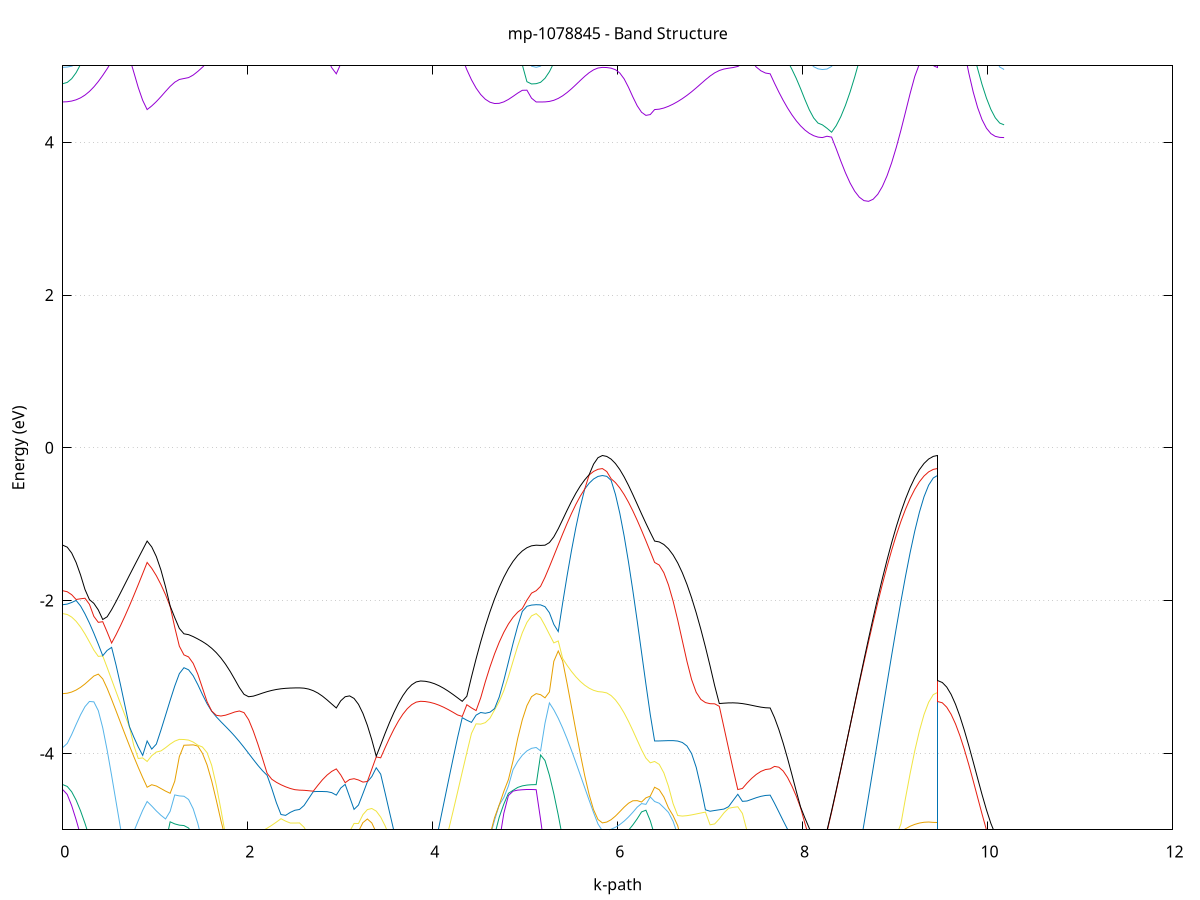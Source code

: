 set title 'mp-1078845 - Band Structure'
set xlabel 'k-path'
set ylabel 'Energy (eV)'
set grid y
set yrange [-5:5]
set terminal png size 800,600
set output 'mp-1078845_bands_gnuplot.png'
plot '-' using 1:2 with lines notitle, '-' using 1:2 with lines notitle, '-' using 1:2 with lines notitle, '-' using 1:2 with lines notitle, '-' using 1:2 with lines notitle, '-' using 1:2 with lines notitle, '-' using 1:2 with lines notitle, '-' using 1:2 with lines notitle, '-' using 1:2 with lines notitle, '-' using 1:2 with lines notitle, '-' using 1:2 with lines notitle, '-' using 1:2 with lines notitle, '-' using 1:2 with lines notitle, '-' using 1:2 with lines notitle, '-' using 1:2 with lines notitle, '-' using 1:2 with lines notitle, '-' using 1:2 with lines notitle, '-' using 1:2 with lines notitle, '-' using 1:2 with lines notitle, '-' using 1:2 with lines notitle, '-' using 1:2 with lines notitle, '-' using 1:2 with lines notitle, '-' using 1:2 with lines notitle, '-' using 1:2 with lines notitle, '-' using 1:2 with lines notitle, '-' using 1:2 with lines notitle, '-' using 1:2 with lines notitle, '-' using 1:2 with lines notitle, '-' using 1:2 with lines notitle, '-' using 1:2 with lines notitle, '-' using 1:2 with lines notitle, '-' using 1:2 with lines notitle, '-' using 1:2 with lines notitle, '-' using 1:2 with lines notitle, '-' using 1:2 with lines notitle, '-' using 1:2 with lines notitle, '-' using 1:2 with lines notitle, '-' using 1:2 with lines notitle, '-' using 1:2 with lines notitle, '-' using 1:2 with lines notitle, '-' using 1:2 with lines notitle, '-' using 1:2 with lines notitle, '-' using 1:2 with lines notitle, '-' using 1:2 with lines notitle, '-' using 1:2 with lines notitle, '-' using 1:2 with lines notitle, '-' using 1:2 with lines notitle, '-' using 1:2 with lines notitle
0.000000 -21.524290
0.048003 -21.517791
0.096007 -21.498090
0.144010 -21.465390
0.192013 -21.419691
0.240017 -21.361090
0.288020 -21.289590
0.336023 -21.205490
0.384026 -21.108990
0.432030 -21.000391
0.480033 -20.879990
0.528036 -20.748590
0.576040 -20.606791
0.624043 -20.455990
0.672046 -20.297891
0.720050 -20.135691
0.768053 -19.974491
0.816056 -19.823090
0.864060 -19.695690
0.912063 -19.610290
0.912063 -19.610290
0.961825 -19.662191
1.011586 -19.732491
1.061348 -19.799990
1.111110 -19.858291
1.160871 -19.904691
1.210633 -19.938391
1.260395 -19.958690
1.310156 -19.965491
1.310156 -19.965491
1.360128 -19.958490
1.410100 -19.937390
1.460072 -19.902290
1.510044 -19.853091
1.560016 -19.789991
1.609988 -19.712991
1.659959 -19.622290
1.709931 -19.517891
1.759903 -19.399991
1.809875 -19.268690
1.859847 -19.124491
1.909819 -18.967391
1.959791 -18.797990
2.009762 -18.616490
2.059734 -18.423791
2.109706 -18.220491
2.159678 -18.007590
2.209650 -17.786690
2.259622 -17.559891
2.309594 -17.330191
2.359566 -17.102691
2.409537 -16.885790
2.459509 -16.694391
2.509481 -16.554490
2.559453 -16.501290
2.559453 -16.501290
2.609215 -16.498990
2.658976 -16.492290
2.708738 -16.481790
2.758500 -16.468591
2.808261 -16.454390
2.858023 -16.441291
2.907785 -16.431891
2.957546 -16.429091
2.957546 -16.429091
3.005550 -16.432590
3.053553 -16.450491
3.101556 -16.483491
3.149560 -16.530390
3.197563 -16.589391
3.245566 -16.657291
3.293570 -16.730991
3.341573 -16.807590
3.389576 -16.884391
3.437580 -16.958990
3.485583 -17.029591
3.533586 -17.094690
3.581589 -17.153191
3.629593 -17.203890
3.677596 -17.246291
3.725599 -17.279791
3.773603 -17.303991
3.821606 -17.318590
3.869609 -17.323490
3.869609 -17.323490
3.919581 -17.524690
3.969553 -17.816291
4.019525 -18.109890
4.069497 -18.397291
4.119469 -18.675691
4.169441 -18.943790
4.219412 -19.200691
4.269384 -19.445690
4.319356 -19.678390
4.369328 -19.898291
4.419300 -20.105090
4.469272 -20.298391
4.519244 -20.478091
4.569215 -20.643991
4.619187 -20.795890
4.669159 -20.933690
4.719131 -21.057191
4.769103 -21.166390
4.819075 -21.261190
4.869047 -21.341490
4.919019 -21.407291
4.968990 -21.458490
5.018962 -21.495090
5.068934 -21.516990
5.118906 -21.524290
5.118906 -21.524290
5.166662 -21.517691
5.214418 -21.497791
5.262174 -21.464491
5.309931 -21.418090
5.357687 -21.358390
5.405443 -21.285491
5.453199 -21.199490
5.500955 -21.100290
5.548711 -20.988191
5.596467 -20.863090
5.644224 -20.725290
5.691980 -20.574891
5.739736 -20.412491
5.787492 -20.240291
5.835248 -20.100590
5.835248 -20.100590
5.882294 -20.094091
5.929339 -20.074690
5.976385 -20.042291
6.023430 -19.996991
6.070476 -19.938890
6.117521 -19.867790
6.164567 -19.783890
6.211612 -19.689991
6.258658 -19.634090
6.305703 -19.591791
6.352749 -19.578390
6.399795 -19.610290
6.399795 -19.610290
6.449766 -19.603390
6.499738 -19.582791
6.549710 -19.548291
6.599682 -19.499990
6.649654 -19.438190
6.699626 -19.362790
6.749598 -19.273891
6.799570 -19.171791
6.849541 -19.056590
6.899513 -18.928590
6.949485 -18.788090
6.999457 -18.635590
7.049429 -18.471390
7.099401 -18.296290
7.149373 -18.110990
7.199344 -17.916891
7.249316 -17.715291
7.299288 -17.508391
7.349260 -17.299191
7.399232 -17.092091
7.449204 -16.893690
7.499176 -16.713490
7.549148 -16.564791
7.599119 -16.464790
7.649091 -16.429091
7.649091 -16.429091
7.696137 -16.438191
7.743182 -16.456990
7.790228 -16.482890
7.837273 -16.512991
7.884319 -16.544691
7.931365 -16.575890
7.978410 -16.604890
8.025456 -16.630291
8.072501 -16.651090
8.119547 -16.666491
8.166592 -16.675891
8.213638 -16.679091
8.213638 -16.679091
8.263610 -16.719091
8.313581 -16.830391
8.363553 -16.992790
8.413525 -17.186691
8.463497 -17.397291
8.513469 -17.614990
8.563441 -17.833091
8.613413 -18.047691
8.663385 -18.274591
8.713356 -18.490291
8.763328 -18.693790
8.813300 -18.884690
8.863272 -19.062390
8.913244 -19.226691
8.963216 -19.377291
9.013188 -19.513891
9.063159 -19.636491
9.113131 -19.744891
9.163103 -19.839090
9.213075 -19.918890
9.263047 -19.984191
9.313019 -20.035091
9.362991 -20.071490
9.412963 -20.093291
9.462934 -20.100590
9.462934 -17.323490
9.510691 -17.318590
9.558447 -17.303790
9.606203 -17.279491
9.653959 -17.245790
9.701715 -17.203291
9.749471 -17.152791
9.797227 -17.095191
9.844984 -17.031890
9.892740 -16.964890
9.940496 -16.896591
9.988252 -16.830391
10.036008 -16.770491
10.083764 -16.722091
10.131520 -16.690190
10.179276 -16.679091
e
0.000000 -16.389990
0.048003 -16.383790
0.096007 -16.365191
0.144010 -16.334291
0.192013 -16.291791
0.240017 -16.240590
0.288020 -16.239190
0.336023 -16.479691
0.384026 -16.750591
0.432030 -17.019291
0.480033 -17.281690
0.528036 -17.535590
0.576040 -17.780190
0.624043 -18.014390
0.672046 -18.237590
0.720050 -18.449291
0.768053 -18.649090
0.816056 -18.836790
0.864060 -19.011890
0.912063 -19.174490
0.912063 -19.174490
0.961825 -19.099691
1.011586 -19.060091
1.061348 -19.062590
1.111110 -19.084691
1.160871 -19.110191
1.210633 -19.131690
1.260395 -19.145591
1.310156 -19.150391
1.310156 -19.150391
1.360128 -19.143090
1.410100 -19.121391
1.460072 -19.085090
1.510044 -19.034391
1.560016 -18.969190
1.609988 -18.889691
1.659959 -18.795690
1.709931 -18.687490
1.759903 -18.565091
1.809875 -18.428691
1.859847 -18.278191
1.909819 -18.113990
1.959791 -17.936090
2.009762 -17.744891
2.059734 -17.540591
2.109706 -17.323690
2.159678 -17.094791
2.209650 -16.854591
2.259622 -16.604591
2.309594 -16.346691
2.359566 -16.084491
2.409537 -15.824890
2.459509 -15.582890
2.509481 -15.391590
2.559453 -15.313391
2.559453 -15.313391
2.609215 -15.320991
2.658976 -15.334891
2.708738 -15.349391
2.758500 -15.365391
2.808261 -15.385991
2.858023 -15.414991
2.907785 -15.456391
2.957546 -15.513390
2.957546 -15.513390
3.005550 -15.363091
3.053553 -15.218090
3.101556 -15.419590
3.149560 -15.610891
3.197563 -15.791590
3.245566 -15.960991
3.293570 -16.118790
3.341573 -16.264691
3.389576 -16.398491
3.437580 -16.519990
3.485583 -16.629091
3.533586 -16.725590
3.581589 -16.809390
3.629593 -16.880491
3.677596 -16.938690
3.725599 -16.983991
3.773603 -17.016390
3.821606 -17.035891
3.869609 -17.042390
3.869609 -17.042390
3.919581 -16.837891
3.969553 -16.537391
4.019525 -16.231590
4.069497 -15.932890
4.119469 -15.649890
4.169441 -15.391991
4.219412 -15.169090
4.269384 -14.990191
4.319356 -14.860891
4.369328 -14.869591
4.419300 -15.063890
4.469272 -15.245290
4.519244 -15.413691
4.569215 -15.568891
4.619187 -15.710890
4.669159 -15.839590
4.719131 -15.954790
4.769103 -16.056590
4.819075 -16.144990
4.869047 -16.219791
4.919019 -16.280991
4.968990 -16.328691
5.018962 -16.362790
5.068934 -16.383190
5.118906 -16.389990
5.118906 -16.389990
5.166662 -16.481690
5.214418 -16.698690
5.262174 -16.967591
5.309931 -17.254790
5.357687 -17.546290
5.405443 -17.835591
5.453199 -18.119391
5.500955 -18.395491
5.548711 -18.662691
5.596467 -18.919991
5.644224 -19.166590
5.691980 -19.401891
5.739736 -19.625191
5.787492 -19.834091
5.835248 -19.985990
5.835248 -19.985990
5.882294 -19.980691
5.929339 -19.965091
5.976385 -19.939191
6.023430 -19.903790
6.070476 -19.859390
6.117521 -19.807291
6.164567 -19.749690
6.211612 -19.687290
6.258658 -19.577891
6.305703 -19.455891
6.352749 -19.321390
6.399795 -19.174490
6.399795 -19.174490
6.449766 -19.167291
6.499738 -19.145691
6.549710 -19.109690
6.599682 -19.059290
6.649654 -18.994591
6.699626 -18.915591
6.749598 -18.822390
6.799570 -18.715091
6.849541 -18.593791
6.899513 -18.458590
6.949485 -18.309691
6.999457 -18.147291
7.049429 -17.971691
7.099401 -17.783091
7.149373 -17.582090
7.199344 -17.369191
7.249316 -17.145291
7.299288 -16.911690
7.349260 -16.670291
7.399232 -16.423991
7.449204 -16.177691
7.499176 -15.940490
7.549148 -15.729090
7.599119 -15.572990
7.649091 -15.513390
7.649091 -15.513390
7.696137 -15.649591
7.743182 -15.774390
7.790228 -15.887791
7.837273 -15.989490
7.884319 -16.079490
7.931365 -16.157590
7.978410 -16.223890
8.025456 -16.278191
8.072501 -16.320391
8.119547 -16.350690
8.166592 -16.368790
8.213638 -16.374890
8.213638 -16.374890
8.263610 -16.437490
8.313581 -16.600191
8.363553 -16.818790
8.413525 -17.062290
8.463497 -17.313990
8.513469 -17.564991
8.563441 -17.810491
8.613413 -18.047691
8.663385 -18.255890
8.713356 -18.455690
8.763328 -18.645791
8.813300 -18.825190
8.863272 -18.993191
8.913244 -19.148991
8.963216 -19.292291
9.013188 -19.422790
9.063159 -19.539991
9.113131 -19.643991
9.163103 -19.734390
9.213075 -19.811090
9.263047 -19.873990
9.313019 -19.922891
9.362991 -19.957991
9.412963 -19.978991
9.462934 -19.985990
9.462934 -17.042390
9.510691 -17.037291
9.558447 -17.021991
9.606203 -16.996790
9.653959 -16.961990
9.701715 -16.917991
9.749471 -16.865790
9.797227 -16.806190
9.844984 -16.740690
9.892740 -16.671290
9.940496 -16.600490
9.988252 -16.531890
10.036008 -16.469791
10.083764 -16.419491
10.131520 -16.386391
10.179276 -16.374890
e
0.000000 -15.270891
0.048003 -15.310590
0.096007 -15.419491
0.144010 -15.577790
0.192013 -15.768891
0.240017 -15.980991
0.288020 -16.205790
0.336023 -16.437190
0.384026 -16.670590
0.432030 -16.902390
0.480033 -17.129690
0.528036 -17.349891
0.576040 -17.560991
0.624043 -17.760490
0.672046 -17.945890
0.720050 -18.113290
0.768053 -18.257191
0.816056 -18.368590
0.864060 -18.433290
0.912063 -18.433191
0.912063 -18.433191
0.961825 -18.410091
1.011586 -18.295890
1.061348 -18.105790
1.111110 -17.871491
1.160871 -17.615890
1.210633 -17.358491
1.260395 -17.134490
1.310156 -17.031990
1.310156 -17.031990
1.360128 -17.025491
1.410100 -17.005890
1.460072 -16.973291
1.510044 -16.927891
1.560016 -16.869591
1.609988 -16.798690
1.659959 -16.715390
1.709931 -16.619991
1.759903 -16.512991
1.809875 -16.394690
1.859847 -16.265991
1.909819 -16.127790
1.959791 -15.981390
2.009762 -15.828591
2.059734 -15.672090
2.109706 -15.515591
2.159678 -15.364991
2.209650 -15.228590
2.259622 -15.118091
2.309594 -15.048191
2.359566 -15.031291
2.409537 -15.069090
2.459509 -15.144690
2.509481 -15.221791
2.559453 -15.255291
2.559453 -15.255291
2.609215 -15.241290
2.658976 -15.208490
2.708738 -15.163991
2.758500 -15.109291
2.808261 -15.044491
2.858023 -14.969490
2.907785 -14.884491
2.957546 -14.789490
2.957546 -14.789490
3.005550 -15.007490
3.053553 -15.201390
3.101556 -15.028690
3.149560 -14.845291
3.197563 -14.651891
3.245566 -14.448891
3.293570 -14.236991
3.341573 -14.017491
3.389576 -13.791690
3.437580 -13.561691
3.485583 -13.330490
3.533586 -13.102790
3.581589 -12.886190
3.629593 -12.692991
3.677596 -12.540391
3.725599 -12.441491
3.773603 -12.390591
3.821606 -12.369191
3.869609 -12.363591
3.869609 -12.363591
3.919581 -12.595890
3.969553 -12.885590
4.019525 -13.170390
4.069497 -13.446590
4.119469 -13.712691
4.169441 -13.967790
4.219412 -14.211491
4.269384 -14.443191
4.319356 -14.662691
4.369328 -14.781291
4.419300 -14.746191
4.469272 -14.746890
4.519244 -14.773791
4.569215 -14.818191
4.619187 -14.872991
4.669159 -14.932890
4.719131 -14.993690
4.769103 -15.052290
4.819075 -15.106590
4.869047 -15.154691
4.919019 -15.195491
4.968990 -15.227991
5.018962 -15.251690
5.068934 -15.266091
5.118906 -15.270891
5.118906 -15.270891
5.166662 -15.180691
5.214418 -15.169190
5.262174 -15.291991
5.309931 -15.415491
5.357687 -15.533190
5.405443 -15.642091
5.453199 -15.741091
5.500955 -15.829190
5.548711 -15.906191
5.596467 -15.971590
5.644224 -16.025291
5.691980 -16.067190
5.739736 -16.097190
5.787492 -16.115191
5.835248 -16.121191
5.835248 -16.121191
5.882294 -16.176590
5.929339 -16.326591
5.976385 -16.538491
6.023430 -16.783991
6.070476 -17.044090
6.117521 -17.306790
6.164567 -17.563890
6.211612 -17.807890
6.258658 -18.030290
6.305703 -18.219591
6.352749 -18.359590
6.399795 -18.433191
6.399795 -18.433191
6.449766 -18.425990
6.499738 -18.404590
6.549710 -18.368790
6.599682 -18.318590
6.649654 -18.254290
6.699626 -18.175790
6.749598 -18.083091
6.799570 -17.976391
6.849541 -17.855691
6.899513 -17.721091
6.949485 -17.572890
6.999457 -17.411191
7.049429 -17.236290
7.099401 -17.048391
7.149373 -16.847890
7.199344 -16.635490
7.249316 -16.411890
7.299288 -16.178290
7.349260 -15.936591
7.399232 -15.689590
7.449204 -15.442590
7.499176 -15.205191
7.549148 -14.995691
7.599119 -14.845191
7.649091 -14.789490
7.649091 -14.789490
7.696137 -14.571790
7.743182 -14.357491
7.790228 -14.170191
7.837273 -14.243790
7.884319 -14.336491
7.931365 -14.417191
7.978410 -14.485791
8.025456 -14.541991
8.072501 -14.585790
8.119547 -14.617090
8.166592 -14.635991
8.213638 -14.642290
8.213638 -14.642290
8.263610 -14.568091
8.313581 -14.371091
8.363553 -14.095690
8.413525 -13.773191
8.463497 -13.531090
8.513469 -13.737291
8.563441 -13.977090
8.613413 -14.205291
8.663385 -14.421391
8.713356 -14.625090
8.763328 -14.816291
8.813300 -14.994791
8.863272 -15.160490
8.913244 -15.313091
8.963216 -15.452890
9.013188 -15.579491
9.063159 -15.692991
9.113131 -15.793190
9.163103 -15.880090
9.213075 -15.953691
9.263047 -16.013990
9.313019 -16.060890
9.362991 -16.094390
9.412963 -16.114490
9.462934 -16.121191
9.462934 -12.363591
9.510691 -12.391390
9.558447 -12.471191
9.606203 -12.642591
9.653959 -12.871690
9.701715 -13.106091
9.749471 -13.338390
9.797227 -13.563591
9.844984 -13.778091
9.892740 -13.978390
9.940496 -14.160891
9.988252 -14.321490
10.036008 -14.455291
10.083764 -14.556691
10.131520 -14.620490
10.179276 -14.642290
e
0.000000 -15.017691
0.048003 -15.067691
0.096007 -15.206591
0.144010 -15.408891
0.192013 -15.649591
0.240017 -15.908091
0.288020 -16.114390
0.336023 -16.069091
0.384026 -15.979190
0.432030 -15.874091
0.480033 -15.755890
0.528036 -15.625291
0.576040 -15.482391
0.624043 -15.327390
0.672046 -15.160691
0.720050 -14.982291
0.768053 -14.792590
0.816056 -14.591691
0.864060 -14.379891
0.912063 -14.157791
0.912063 -14.157791
0.961825 -14.307890
1.011586 -14.538891
1.061348 -14.822291
1.111110 -15.131991
1.160871 -15.447591
1.210633 -15.749091
1.260395 -16.000090
1.310156 -16.111691
1.310156 -16.111691
1.360128 -16.104591
1.410100 -16.083291
1.460072 -16.047790
1.510044 -15.997991
1.560016 -15.934090
1.609988 -15.855991
1.659959 -15.763790
1.709931 -15.657590
1.759903 -15.537291
1.809875 -15.403091
1.859847 -15.255090
1.909819 -15.093291
1.959791 -14.917891
2.009762 -14.728790
2.059734 -14.526591
2.109706 -14.311191
2.159678 -14.083091
2.209650 -13.843191
2.259622 -13.593291
2.309594 -13.341390
2.359566 -13.182491
2.409537 -13.409391
2.459509 -13.689590
2.509481 -13.908190
2.559453 -13.995791
2.559453 -13.995791
2.609215 -13.989790
2.658976 -13.971691
2.708738 -13.941591
2.758500 -13.900291
2.808261 -13.848491
2.858023 -13.789790
2.907785 -13.738791
2.957546 -13.757390
2.957546 -13.757390
3.005550 -13.607791
3.053553 -13.642990
3.101556 -13.643790
3.149560 -13.610691
3.197563 -13.545991
3.245566 -13.452390
3.293570 -13.333391
3.341573 -13.192391
3.389576 -13.032590
3.437580 -12.856891
3.485583 -12.668190
3.533586 -12.468891
3.581589 -12.261491
3.629593 -12.091691
3.677596 -12.129891
3.725599 -12.162190
3.773603 -12.186191
3.821606 -12.201090
3.869609 -12.205991
3.869609 -12.205991
3.919581 -11.970291
3.969553 -11.787990
4.019525 -12.001590
4.069497 -12.233790
4.119469 -12.470191
4.169441 -12.703591
4.219412 -12.930390
4.269384 -13.148490
4.319356 -13.356690
4.369328 -13.553890
4.419300 -13.739691
4.469272 -13.913590
4.519244 -14.075391
4.569215 -14.224791
4.619187 -14.361591
4.669159 -14.485791
4.719131 -14.596991
4.769103 -14.695290
4.819075 -14.780590
4.869047 -14.852891
4.919019 -14.912191
4.968990 -14.958291
5.018962 -14.991191
5.068934 -15.010991
5.118906 -15.017691
5.118906 -15.017691
5.166662 -15.064090
5.214418 -14.969890
5.262174 -14.716590
5.309931 -14.463790
5.357687 -14.237291
5.405443 -14.055290
5.453199 -13.926590
5.500955 -13.847490
5.548711 -13.806290
5.596467 -13.789690
5.644224 -13.787090
5.691980 -13.790990
5.739736 -13.796591
5.787492 -13.800991
5.835248 -13.802591
5.835248 -13.802591
5.882294 -13.737790
5.929339 -13.559490
5.976385 -13.300790
6.023430 -12.991290
6.070476 -12.651791
6.117521 -12.682191
6.164567 -12.942090
6.211612 -13.198690
6.258658 -13.449991
6.305703 -13.694191
6.352749 -13.930390
6.399795 -14.157791
6.399795 -14.157791
6.449766 -14.151191
6.499738 -14.131590
6.549710 -14.098790
6.599682 -14.052990
6.649654 -13.994290
6.699626 -13.922591
6.749598 -13.837991
6.799570 -13.740590
6.849541 -13.630790
6.899513 -13.508591
6.949485 -13.374491
6.999457 -13.228791
7.049429 -13.072591
7.099401 -12.907490
7.149373 -12.736491
7.199344 -12.566491
7.249316 -12.416090
7.299288 -12.441391
7.349260 -12.689991
7.399232 -12.939291
7.449204 -13.173391
7.499176 -13.372791
7.549148 -13.511691
7.599119 -13.688291
7.649091 -13.757390
7.649091 -13.757390
7.696137 -13.895691
7.743182 -14.023091
7.790228 -14.139290
7.837273 -14.073090
7.884319 -14.085190
7.931365 -14.135991
7.978410 -14.190891
8.025456 -14.239790
8.072501 -14.279291
8.119547 -14.308191
8.166592 -14.325691
8.213638 -14.331491
8.213638 -14.331491
8.263610 -14.286390
8.313581 -14.160590
8.363553 -13.976890
8.413525 -13.759590
8.463497 -13.486090
8.513469 -13.312490
8.563441 -13.124790
8.613413 -12.987091
8.663385 -12.910791
8.713356 -12.893890
8.763328 -12.924691
8.813300 -12.987890
8.863272 -13.070291
8.913244 -13.162391
8.963216 -13.257290
9.013188 -13.350390
9.063159 -13.438790
9.113131 -13.519890
9.163103 -13.592491
9.213075 -13.655390
9.263047 -13.707790
9.313019 -13.748990
9.362991 -13.778690
9.412963 -13.796591
9.462934 -13.802591
9.462934 -12.205991
9.510691 -12.270891
9.558447 -12.432790
9.606203 -12.594490
9.653959 -12.750390
9.701715 -12.927990
9.749471 -13.118091
9.797227 -13.312791
9.844984 -13.505691
9.892740 -13.691191
9.940496 -13.863691
9.988252 -14.017891
10.036008 -14.147890
10.083764 -14.247191
10.131520 -14.309990
10.179276 -14.331491
e
0.000000 -14.448590
0.048003 -14.429191
0.096007 -14.378991
0.144010 -14.310890
0.192013 -14.232890
0.240017 -14.147490
0.288020 -14.054890
0.336023 -13.954290
0.384026 -13.844890
0.432030 -13.726191
0.480033 -13.597590
0.528036 -13.458991
0.576040 -13.310291
0.624043 -13.151691
0.672046 -12.983491
0.720050 -12.806290
0.768053 -12.620791
0.816056 -12.428190
0.864060 -12.230491
0.912063 -12.030890
0.912063 -12.030890
0.961825 -12.066391
1.011586 -12.004990
1.061348 -11.873791
1.111110 -11.698491
1.160871 -11.499990
1.210633 -11.299891
1.260395 -11.132490
1.310156 -11.060990
1.310156 -11.060990
1.360128 -11.057391
1.410100 -11.046591
1.460072 -11.029091
1.510044 -11.005691
1.560016 -10.977491
1.609988 -10.946390
1.659959 -10.914991
1.709931 -10.886890
1.759903 -10.867290
1.809875 -10.863290
1.859847 -10.884090
1.909819 -10.940590
1.959791 -11.042091
2.009762 -11.192790
2.059734 -11.387690
2.109706 -11.613290
2.159678 -11.851391
2.209650 -12.081791
2.259622 -12.316591
2.309594 -12.664290
2.359566 -12.895990
2.409537 -12.711491
2.459509 -12.431190
2.509481 -12.270691
2.559453 -12.157390
2.559453 -12.157390
2.609215 -12.248090
2.658976 -12.480690
2.708738 -12.732090
2.758500 -12.966691
2.808261 -13.180490
2.858023 -13.366990
2.907785 -13.508090
2.957546 -13.538891
2.957546 -13.538891
3.005550 -13.605491
3.053553 -13.443191
3.101556 -13.271491
3.149560 -13.091390
3.197563 -12.904590
3.245566 -12.713390
3.293570 -12.522091
3.341573 -12.338190
3.389576 -12.176490
3.437580 -12.061490
3.485583 -12.013291
3.533586 -12.019490
3.581589 -12.051890
3.629593 -12.048291
3.677596 -11.832090
3.725599 -11.742890
3.773603 -11.657390
3.821606 -11.585290
3.869609 -11.557291
3.869609 -11.557291
3.919581 -11.623090
3.969553 -11.672090
4.019525 -11.384491
4.069497 -11.634790
4.119469 -11.882690
4.169441 -12.123490
4.219412 -12.355190
4.269384 -12.576391
4.319356 -12.786590
4.369328 -12.985190
4.419300 -13.171791
4.469272 -13.346191
4.519244 -13.508090
4.569215 -13.657490
4.619187 -13.794190
4.669159 -13.918090
4.719131 -14.029191
4.769103 -14.127291
4.819075 -14.212390
4.869047 -14.284491
4.919019 -14.343591
4.968990 -14.389491
5.018962 -14.422290
5.068934 -14.441990
5.118906 -14.448590
5.118906 -14.448590
5.166662 -14.390891
5.214418 -14.252291
5.262174 -14.073690
5.309931 -13.872591
5.357687 -13.655691
5.405443 -13.426590
5.453199 -13.187290
5.500955 -12.939891
5.548711 -12.686891
5.596467 -12.431591
5.644224 -12.179490
5.691980 -11.940091
5.739736 -11.730190
5.787492 -11.578290
5.835248 -11.521090
5.835248 -11.521090
5.882294 -11.576190
5.929339 -11.723790
5.976385 -11.930290
6.023430 -12.168691
6.070476 -12.422491
6.117521 -12.299190
6.164567 -11.956290
6.211612 -11.677591
6.258658 -11.579890
6.305703 -11.672090
6.352749 -11.840390
6.399795 -12.030890
6.399795 -12.030890
6.449766 -12.026191
6.499738 -12.012190
6.549710 -11.989290
6.599682 -11.957990
6.649654 -11.919190
6.699626 -11.874291
6.749598 -11.824891
6.799570 -11.773591
6.849541 -11.724090
6.899513 -11.680891
6.949485 -11.650790
6.999457 -11.642091
7.049429 -11.665190
7.099401 -11.729890
7.149373 -11.843091
7.199344 -12.004891
7.249316 -12.208391
7.299288 -12.338090
7.349260 -12.425491
7.399232 -12.665290
7.449204 -12.958391
7.499176 -13.249191
7.549148 -13.504390
7.599119 -13.561090
7.649091 -13.538891
7.649091 -13.538891
7.696137 -13.507590
7.743182 -13.613491
7.790228 -13.674190
7.837273 -13.627491
7.884319 -13.456691
7.931365 -13.235290
7.978410 -13.002391
8.025456 -12.774890
8.072501 -12.566491
8.119547 -12.393890
8.166592 -12.276991
8.213638 -12.235190
8.213638 -12.235190
8.263610 -12.404791
8.313581 -12.676191
8.363553 -12.953390
8.413525 -13.224391
8.463497 -13.421290
8.513469 -13.049891
8.563441 -12.665591
8.613413 -12.273591
8.663385 -11.878690
8.713356 -11.486591
8.763328 -11.104591
8.813300 -10.742090
8.863272 -10.675990
8.913244 -10.810790
8.963216 -10.933991
9.013188 -11.045490
9.063159 -11.145191
9.113131 -11.233291
9.163103 -11.309591
9.213075 -11.374291
9.263047 -11.427191
9.313019 -11.468291
9.362991 -11.497590
9.412963 -11.515290
9.462934 -11.521090
9.462934 -11.557291
9.510691 -11.570090
9.558447 -11.606191
9.606203 -11.660191
9.653959 -11.725590
9.701715 -11.796591
9.749471 -11.868690
9.797227 -11.938591
9.844984 -12.003791
9.892740 -12.062691
9.940496 -12.113990
9.988252 -12.156990
10.036008 -12.190891
10.083764 -12.215490
10.131520 -12.230291
10.179276 -12.235190
e
0.000000 -12.172991
0.048003 -12.111890
0.096007 -11.940091
0.144010 -11.682690
0.192013 -11.364391
0.240017 -11.003291
0.288020 -10.611391
0.336023 -10.196390
0.384026 -9.763791
0.432030 -9.317590
0.480033 -8.861391
0.528036 -8.398691
0.576040 -7.934190
0.624043 -7.478390
0.672046 -7.773891
0.720050 -8.114890
0.768053 -8.478891
0.816056 -8.860091
0.864060 -9.253590
0.912063 -9.652591
0.912063 -9.652591
0.961825 -9.491290
1.011586 -9.389190
1.061348 -9.380090
1.111110 -9.475191
1.160871 -9.644891
1.210633 -9.842190
1.260395 -10.013991
1.310156 -10.087691
1.310156 -10.087691
1.360128 -10.084091
1.410100 -10.073291
1.460072 -10.055791
1.510044 -10.032791
1.560016 -10.005691
1.609988 -9.977090
1.659959 -9.950691
1.709931 -9.932191
1.759903 -9.929790
1.809875 -9.955391
1.859847 -10.023991
1.909819 -10.150590
1.959791 -10.342790
2.009762 -10.596791
2.059734 -10.899390
2.109706 -11.235091
2.159678 -11.590191
2.209650 -11.953890
2.259622 -12.282490
2.309594 -12.430791
2.359566 -12.506490
2.409537 -12.499090
2.459509 -12.413391
2.509481 -12.151091
2.559453 -11.983991
2.559453 -11.983991
2.609215 -12.216691
2.658976 -12.435990
2.708738 -12.642990
2.758500 -12.842491
2.808261 -13.022590
2.858023 -13.175890
2.907785 -13.296091
2.957546 -13.378991
2.957546 -13.378991
3.005550 -13.231490
3.053553 -13.070291
3.101556 -12.897091
3.149560 -12.712891
3.197563 -12.518591
3.245566 -12.315091
3.293570 -12.103490
3.341573 -11.885191
3.389576 -11.661390
3.437580 -11.592191
3.485583 -11.682491
3.533586 -11.754990
3.581589 -11.805191
3.629593 -11.825591
3.677596 -11.805691
3.725599 -11.615490
3.773603 -11.402190
3.821606 -11.200890
3.869609 -11.075190
3.869609 -11.075190
3.919581 -11.094390
3.969553 -11.146090
4.019525 -11.379891
4.069497 -11.290190
4.119469 -11.349291
4.169441 -11.378590
4.219412 -11.364090
4.269384 -11.293791
4.319356 -11.160791
4.369328 -10.964491
4.419300 -11.022890
4.469272 -11.157490
4.519244 -11.291690
4.569215 -11.421591
4.619187 -11.544590
4.669159 -11.659090
4.719131 -11.763790
4.769103 -11.857591
4.819075 -11.939991
4.869047 -12.010490
4.919019 -12.068590
4.968990 -12.114090
5.018962 -12.146790
5.068934 -12.166391
5.118906 -12.172991
5.118906 -12.172991
5.166662 -12.178591
5.214418 -12.190590
5.262174 -12.196290
5.309931 -12.178691
5.357687 -12.118990
5.405443 -12.001190
5.453199 -11.817590
5.500955 -11.572990
5.548711 -11.281291
5.596467 -10.959091
5.644224 -10.623090
5.691980 -10.291391
5.739736 -9.989591
5.787492 -9.761390
5.835248 -9.672190
5.835248 -9.672190
5.882294 -9.654091
5.929339 -9.764190
5.976385 -9.920490
6.023430 -10.103590
6.070476 -10.299290
6.117521 -10.494691
6.164567 -10.669690
6.211612 -10.771491
6.258658 -10.684691
6.305703 -10.402190
6.352749 -10.039490
6.399795 -9.652591
6.399795 -9.652591
6.449766 -9.649190
6.499738 -9.638991
6.549710 -9.622590
6.599682 -9.600691
6.649654 -9.574590
6.699626 -9.546190
6.749598 -9.518391
6.799570 -9.495591
6.849541 -9.484291
6.899513 -9.493991
6.949485 -9.537790
6.999457 -9.630691
7.049429 -9.785091
7.099401 -10.011591
7.149373 -10.403191
7.199344 -10.781190
7.249316 -11.123390
7.299288 -11.373190
7.349260 -11.655490
7.399232 -12.013191
7.449204 -12.361290
7.499176 -12.692490
7.549148 -12.995290
7.599119 -13.248190
7.649091 -13.378991
7.649091 -13.378991
7.696137 -13.441190
7.743182 -13.316790
7.790228 -13.169991
7.837273 -13.005090
7.884319 -12.827091
7.931365 -12.641390
7.978410 -12.454391
8.025456 -12.273991
8.072501 -12.110591
8.119547 -11.977090
8.166592 -11.888191
8.213638 -11.856790
8.213638 -11.856790
8.263610 -11.678890
8.313581 -11.382991
8.363553 -11.066090
8.413525 -10.742190
8.463497 -10.417490
8.513469 -10.410391
8.563441 -10.453591
8.613413 -10.424691
8.663385 -10.316591
8.713356 -10.201790
8.763328 -10.371391
8.813300 -10.529490
8.863272 -10.412090
8.913244 -10.130190
8.963216 -9.910991
9.013188 -9.760590
9.063159 -9.672291
9.113131 -9.630491
9.163103 -9.618391
9.213075 -9.623090
9.263047 -9.635290
9.313019 -9.649290
9.362991 -9.661390
9.412963 -9.669391
9.462934 -9.672190
9.462934 -11.075190
9.510691 -11.011090
9.558447 -10.971090
9.606203 -11.079391
9.653959 -11.191491
9.701715 -11.300090
9.749471 -11.401891
9.797227 -11.494991
9.844984 -11.578390
9.892740 -11.651390
9.940496 -11.713691
9.988252 -11.764990
10.036008 -11.805091
10.083764 -11.833790
10.131520 -11.851090
10.179276 -11.856790
e
0.000000 -10.815190
0.048003 -10.778391
0.096007 -10.670791
0.144010 -10.498990
0.192013 -10.272391
0.240017 -10.000590
0.288020 -9.692590
0.336023 -9.356291
0.384026 -8.998390
0.432030 -8.624890
0.480033 -8.241791
0.528036 -7.857290
0.576040 -7.501290
0.624043 -7.477491
0.672046 -7.069291
0.720050 -6.956491
0.768053 -7.088391
0.816056 -7.247790
0.864060 -7.408491
0.912063 -7.566991
0.912063 -7.566991
0.961825 -7.605391
1.011586 -7.718890
1.061348 -7.771591
1.111110 -7.720591
1.160871 -7.581091
1.210633 -7.387391
1.260395 -7.173490
1.310156 -7.035890
1.310156 -7.035890
1.360128 -7.033091
1.410100 -7.024890
1.460072 -7.011990
1.510044 -6.995391
1.560016 -6.976990
1.609988 -6.959891
1.659959 -6.948690
1.709931 -7.040190
1.759903 -7.381991
1.809875 -7.717091
1.859847 -8.032390
1.909819 -8.317490
1.959791 -8.568490
2.009762 -8.794491
2.059734 -9.020990
2.109706 -9.275191
2.159678 -9.565091
2.209650 -9.880691
2.259622 -10.208991
2.309594 -10.539490
2.359566 -10.864691
2.409537 -11.178290
2.459509 -11.473291
2.509481 -11.735791
2.559453 -11.887790
2.559453 -11.887790
2.609215 -11.647590
2.658976 -11.361790
2.708738 -11.075990
2.758500 -10.797591
2.808261 -10.535891
2.858023 -10.303591
2.907785 -10.131391
2.957546 -10.013590
2.957546 -10.013590
3.005550 -10.215490
3.053553 -10.409491
3.101556 -10.594890
3.149560 -10.770791
3.197563 -10.936590
3.245566 -11.091791
3.293570 -11.235691
3.341573 -11.367591
3.389576 -11.486790
3.437580 -11.433891
3.485583 -11.242790
3.533586 -11.100490
3.581589 -10.926991
3.629593 -10.745990
3.677596 -10.573491
3.725599 -10.421890
3.773603 -10.544890
3.821606 -10.727391
3.869609 -10.846490
3.869609 -10.846490
3.919581 -10.937691
3.969553 -11.142290
4.019525 -11.216990
4.069497 -11.109590
4.119469 -10.884090
4.169441 -10.732491
4.219412 -10.673690
4.269384 -10.698590
4.319356 -10.780190
4.369328 -10.893790
4.419300 -10.711391
4.469272 -10.414691
4.519244 -10.111491
4.569215 -10.021491
4.619187 -10.128291
4.669159 -10.249690
4.719131 -10.363990
4.769103 -10.467391
4.819075 -10.558390
4.869047 -10.636190
4.919019 -10.700290
4.968990 -10.750390
5.018962 -10.786390
5.068934 -10.807991
5.118906 -10.815190
5.118906 -10.815190
5.166662 -10.787790
5.214418 -10.709191
5.262174 -10.587490
5.309931 -10.431890
5.357687 -10.250291
5.405443 -10.049490
5.453199 -9.834691
5.500955 -9.611090
5.548711 -9.384090
5.596467 -9.159890
5.644224 -8.946490
5.691980 -9.108190
5.739736 -9.365991
5.787492 -9.546691
5.835248 -9.613490
5.835248 -9.613490
5.882294 -9.616290
5.929339 -9.466791
5.976385 -9.260490
6.023430 -9.029291
6.070476 -8.795891
6.117521 -8.575491
6.164567 -8.375390
6.211612 -8.195291
6.258658 -8.029991
6.305703 -7.873391
6.352749 -7.720290
6.399795 -7.566991
6.399795 -7.566991
6.449766 -7.568690
6.499738 -7.574690
6.549710 -7.587390
6.599682 -7.611390
6.649654 -7.653790
6.699626 -7.725591
6.749598 -7.840291
6.799570 -8.010891
6.849541 -8.243291
6.899513 -8.532991
6.949485 -8.867790
6.999457 -9.233790
7.049429 -9.618590
7.099401 -10.003891
7.149373 -10.279091
7.199344 -10.595690
7.249316 -10.938391
7.299288 -11.294790
7.349260 -11.434090
7.399232 -11.315091
7.449204 -11.109291
7.499176 -10.863091
7.549148 -10.592790
7.599119 -10.304690
7.649091 -10.013590
7.649091 -10.013590
7.696137 -9.809190
7.743182 -9.599391
7.790228 -9.385891
7.837273 -9.170690
7.884319 -8.956190
7.931365 -8.745990
7.978410 -8.568590
8.025456 -8.842491
8.072501 -9.099291
8.119547 -9.306890
8.166592 -9.444790
8.213638 -9.493590
8.213638 -9.493590
8.263610 -9.611090
8.313581 -9.803290
8.363553 -9.993890
8.413525 -10.166491
8.463497 -10.309591
8.513469 -10.098691
8.563441 -9.794491
8.613413 -9.827891
8.663385 -10.020591
8.713356 -10.135191
8.763328 -9.897891
8.813300 -9.627190
8.863272 -9.347091
8.913244 -9.081691
8.963216 -9.136390
9.013188 -9.210790
9.063159 -9.285391
9.113131 -9.356490
9.163103 -9.421390
9.213075 -9.478290
9.263047 -9.526091
9.313019 -9.563990
9.362991 -9.591290
9.412963 -9.607890
9.462934 -9.613490
9.462934 -10.846490
9.510691 -10.883090
9.558447 -10.851491
9.606203 -10.646691
9.653959 -10.427290
9.701715 -10.209390
9.749471 -10.003291
9.797227 -9.815990
9.844984 -9.652491
9.892740 -9.515690
9.940496 -9.428090
9.988252 -9.450890
10.036008 -9.469190
10.083764 -9.482691
10.131520 -9.490790
10.179276 -9.493590
e
0.000000 -6.373591
0.048003 -6.367790
0.096007 -6.350390
0.144010 -6.321290
0.192013 -6.280890
0.240017 -6.229090
0.288020 -6.166190
0.336023 -6.092491
0.384026 -6.008290
0.432030 -6.252491
0.480033 -6.516590
0.528036 -6.788190
0.576040 -7.044090
0.624043 -6.986491
0.672046 -6.637290
0.720050 -6.443791
0.768053 -6.081190
0.816056 -6.203390
0.864060 -6.453590
0.912063 -6.685590
0.912063 -6.685590
0.961825 -6.449490
1.011586 -6.069990
1.061348 -5.730590
1.111110 -5.810090
1.160871 -6.044891
1.210633 -6.302590
1.260395 -6.550690
1.310156 -6.699191
1.310156 -6.699191
1.360128 -6.695391
1.410100 -6.684290
1.460072 -6.666291
1.510044 -6.642491
1.560016 -6.614890
1.609988 -6.588290
1.659959 -6.705590
1.709931 -6.951090
1.759903 -6.979090
1.809875 -7.179791
1.859847 -7.432690
1.909819 -7.627090
1.959791 -7.752591
2.009762 -7.827191
2.059734 -7.992990
2.109706 -8.343791
2.159678 -8.737091
2.209650 -9.134590
2.259622 -9.528690
2.309594 -9.915990
2.359566 -10.294190
2.409537 -10.660791
2.459509 -11.011290
2.509481 -11.329391
2.559453 -11.508790
2.559453 -11.508790
2.609215 -11.411290
2.658976 -11.203491
2.708738 -10.964590
2.758500 -10.723890
2.808261 -10.496491
2.858023 -10.295191
2.907785 -10.116191
2.957546 -9.989290
2.957546 -9.989290
3.005550 -10.190791
3.053553 -10.382891
3.101556 -10.564690
3.149560 -10.735190
3.197563 -10.892891
3.245566 -11.035791
3.293570 -11.160490
3.341573 -11.260191
3.389576 -11.321590
3.437580 -11.321690
3.485583 -11.205291
3.533586 -10.978091
3.581589 -10.756291
3.629593 -10.544491
3.677596 -10.348890
3.725599 -10.361491
3.773603 -10.302691
3.821606 -10.226190
3.869609 -10.199690
3.869609 -10.199690
3.919581 -10.123190
3.969553 -9.925790
4.019525 -9.658190
4.069497 -9.350990
4.119469 -9.040391
4.169441 -8.991091
4.219412 -8.855690
4.269384 -8.980690
4.319356 -9.133090
4.369328 -9.297291
4.419300 -9.462590
4.469272 -9.619290
4.519244 -9.737391
4.569215 -9.605190
4.619187 -9.247191
4.669159 -8.853390
4.719131 -8.452790
4.769103 -8.057491
4.819075 -7.677791
4.869047 -7.324390
4.919019 -7.009091
4.968990 -6.744390
5.018962 -6.543090
5.068934 -6.416690
5.118906 -6.373591
5.118906 -6.373591
5.166662 -6.367591
5.214418 -6.349690
5.262174 -6.319790
5.309931 -6.278090
5.357687 -6.535991
5.405443 -6.942191
5.453199 -7.340390
5.500955 -7.728790
5.548711 -8.104591
5.596467 -8.464291
5.644224 -8.802091
5.691980 -8.754390
5.739736 -8.595990
5.787492 -8.486090
5.835248 -8.444190
5.835248 -8.444190
5.882294 -8.411791
5.929339 -8.325791
5.976385 -8.206791
6.023430 -8.070291
6.070476 -7.924190
6.117521 -7.771890
6.164567 -7.613590
6.211612 -7.448690
6.258658 -7.275491
6.305703 -7.091990
6.352749 -6.896090
6.399795 -6.685590
6.399795 -6.685590
6.449766 -6.682790
6.499738 -6.674590
6.549710 -6.661990
6.599682 -6.647291
6.649654 -6.634590
6.699626 -6.633790
6.749598 -6.669391
6.799570 -6.805891
6.849541 -7.078091
6.899513 -7.400590
6.949485 -7.723790
6.999457 -8.026991
7.049429 -8.292991
7.099401 -8.504590
7.149373 -8.648891
7.199344 -8.722490
7.249316 -8.731291
7.299288 -8.686991
7.349260 -8.602491
7.399232 -8.490890
7.449204 -8.670191
7.499176 -9.018890
7.549148 -9.357491
7.599119 -9.685190
7.649091 -9.989290
7.649091 -9.989290
7.696137 -9.783990
7.743182 -9.571791
7.790228 -9.354190
7.837273 -9.132791
7.884319 -8.909990
7.931365 -8.688790
7.978410 -8.552891
8.025456 -8.751891
8.072501 -8.922190
8.119547 -9.062990
8.166592 -9.157191
8.213638 -9.190490
8.213638 -9.190490
8.263610 -9.068191
8.313581 -8.861690
8.363553 -8.695790
8.413525 -8.944090
8.463497 -9.181790
8.513469 -9.408390
8.563441 -9.623791
8.613413 -9.517891
8.663385 -9.286191
8.713356 -9.117990
8.763328 -9.022991
8.813300 -8.995190
8.863272 -9.016690
8.913244 -9.068490
8.963216 -8.854491
9.013188 -8.681990
9.063159 -8.566591
9.113131 -8.497891
9.163103 -8.461291
9.213075 -8.444591
9.263047 -8.438990
9.313019 -8.439091
9.362991 -8.441291
9.412963 -8.443390
9.462934 -8.444190
9.462934 -10.199690
9.510691 -10.153491
9.558447 -10.036791
9.606203 -9.880790
9.653959 -9.702490
9.701715 -9.509890
9.749471 -9.307491
9.797227 -9.339090
9.844984 -9.371491
9.892740 -9.401390
9.940496 -9.406090
9.988252 -9.322290
10.036008 -9.261591
10.083764 -9.221091
10.131520 -9.197890
10.179276 -9.190490
e
0.000000 -4.474990
0.048003 -4.537691
0.096007 -4.683991
0.144010 -4.867890
0.192013 -5.071491
0.240017 -5.288190
0.288020 -5.515491
0.336023 -5.752090
0.384026 -5.997691
0.432030 -5.913890
0.480033 -5.890090
0.528036 -6.088990
0.576040 -6.282090
0.624043 -6.462791
0.672046 -6.595591
0.720050 -6.276991
0.768053 -5.981390
0.816056 -5.777591
0.864060 -5.651991
0.912063 -5.744591
0.912063 -5.744591
0.961825 -5.694190
1.011586 -5.689690
1.061348 -5.666590
1.111110 -5.716290
1.160871 -5.755890
1.210633 -5.778990
1.260395 -5.792991
1.310156 -5.797790
1.310156 -5.797790
1.360128 -5.801890
1.410100 -5.818091
1.460072 -5.859691
1.510044 -5.955991
1.560016 -6.136691
1.609988 -6.396291
1.659959 -6.578290
1.709931 -6.654790
1.759903 -6.895990
1.809875 -7.048991
1.859847 -7.176090
1.909819 -7.361790
1.959791 -7.585090
2.009762 -7.809490
2.059734 -7.990190
2.109706 -8.104691
2.159678 -8.140391
2.209650 -8.116290
2.259622 -8.051891
2.309594 -7.963291
2.359566 -7.863290
2.409537 -7.763991
2.459509 -7.677891
2.509481 -7.618291
2.559453 -7.596791
2.559453 -7.596791
2.609215 -7.615090
2.658976 -7.666491
2.708738 -7.742291
2.758500 -7.830191
2.808261 -7.916491
2.858023 -7.985791
2.907785 -8.022590
2.957546 -8.014691
2.957546 -8.014691
3.005550 -8.099891
3.053553 -8.209691
3.101556 -8.336191
3.149560 -8.473491
3.197563 -8.617591
3.245566 -8.765591
3.293570 -8.915990
3.341573 -9.067490
3.389576 -9.219890
3.437580 -9.373290
3.485583 -9.528190
3.533586 -9.685491
3.581589 -9.846391
3.629593 -10.012090
3.677596 -10.183590
3.725599 -10.177390
3.773603 -10.040190
3.821606 -9.949490
3.869609 -9.917490
3.869609 -9.917490
3.919581 -9.815791
3.969553 -9.579291
4.019525 -9.284391
4.069497 -9.016690
4.119469 -9.019191
4.169441 -8.778391
4.219412 -8.844591
4.269384 -8.606490
4.319356 -8.301590
4.369328 -7.953391
4.419300 -7.577790
4.469272 -7.184890
4.519244 -6.781690
4.569215 -6.373290
4.619187 -5.964590
4.669159 -5.560090
4.719131 -5.164991
4.769103 -4.784690
4.819075 -4.551291
4.869047 -4.494191
4.919019 -4.481090
4.968990 -4.476090
5.018962 -4.474791
5.068934 -4.474791
5.118906 -4.474990
5.118906 -4.474990
5.166662 -4.865090
5.214418 -5.286390
5.262174 -5.706491
5.309931 -6.123591
5.357687 -6.224690
5.405443 -6.159790
5.453199 -6.083690
5.500955 -5.996690
5.548711 -6.133890
5.596467 -6.491390
5.644224 -6.847390
5.691980 -7.190891
5.739736 -7.502090
5.787492 -7.740690
5.835248 -7.836690
5.835248 -7.836690
5.882294 -7.824091
5.929339 -7.785590
5.976385 -7.718390
6.023430 -7.618291
6.070476 -7.479890
6.117521 -7.298991
6.164567 -7.075791
6.211612 -6.816790
6.258658 -6.534090
6.305703 -6.243491
6.352749 -5.967191
6.399795 -5.744591
6.399795 -5.744591
6.449766 -5.742691
6.499738 -5.737690
6.549710 -5.731991
6.599682 -5.731191
6.649654 -5.747490
6.699626 -5.950691
6.749598 -6.250490
6.799570 -6.513790
6.849541 -6.729490
6.899513 -6.963790
6.949485 -7.201990
6.999457 -7.404991
7.049429 -7.547790
7.099401 -7.623490
7.149373 -7.639890
7.199344 -7.610791
7.249316 -7.549491
7.299288 -7.576690
7.349260 -7.947591
7.399232 -8.312691
7.449204 -8.364591
7.499176 -8.237091
7.549148 -8.123990
7.599119 -8.043990
7.649091 -8.014691
7.649091 -8.014691
7.696137 -7.964491
7.743182 -7.956990
7.790228 -7.998590
7.837273 -8.089790
7.884319 -8.223291
7.931365 -8.387491
7.978410 -8.544690
8.025456 -8.358591
8.072501 -8.195891
8.119547 -8.067090
8.166592 -7.983290
8.213638 -7.954090
8.213638 -7.954090
8.263610 -8.170991
8.313581 -8.437190
8.363553 -8.646090
8.413525 -8.435590
8.463497 -8.237191
8.513469 -8.056591
8.563441 -7.898390
8.613413 -7.765690
8.663385 -7.658791
8.713356 -7.574891
8.763328 -7.664591
8.813300 -7.761290
8.863272 -7.823190
8.913244 -7.844990
8.963216 -7.829191
9.013188 -7.792891
9.063159 -7.761791
9.113131 -7.750590
9.163103 -7.756990
9.213075 -7.773091
9.263047 -7.792291
9.313019 -7.810290
9.362991 -7.824490
9.412963 -7.833590
9.462934 -7.836690
9.462934 -9.917490
9.510691 -9.895290
9.558447 -9.831091
9.606203 -9.730690
9.653959 -9.600990
9.701715 -9.448590
9.749471 -9.304690
9.797227 -9.098290
9.844984 -8.909491
9.892740 -8.718390
9.940496 -8.530490
9.988252 -8.352891
10.036008 -8.194691
10.083764 -8.067391
10.131520 -7.983491
10.179276 -7.954090
e
0.000000 -4.408791
0.048003 -4.432791
0.096007 -4.502390
0.144010 -4.611491
0.192013 -4.752090
0.240017 -4.916190
0.288020 -5.096990
0.336023 -5.288791
0.384026 -5.487190
0.432030 -5.688591
0.480033 -5.809691
0.528036 -5.696490
0.576040 -5.574790
0.624043 -5.445491
0.672046 -5.309691
0.720050 -5.622790
0.768053 -5.867090
0.816056 -5.597990
0.864060 -5.314190
0.912063 -5.071790
0.912063 -5.071790
0.961825 -5.181190
1.011586 -5.327291
1.061348 -5.480690
1.111110 -5.177690
1.160871 -4.895891
1.210633 -4.922991
1.260395 -4.939291
1.310156 -4.944790
1.310156 -4.944790
1.360128 -4.976991
1.410100 -5.067291
1.460072 -5.194191
1.510044 -5.318191
1.560016 -5.452490
1.609988 -5.766291
1.659959 -6.079090
1.709931 -6.312390
1.759903 -6.383190
1.809875 -6.421390
1.859847 -6.531591
1.909819 -6.766291
1.959791 -7.092491
2.009762 -7.441790
2.059734 -7.658390
2.109706 -7.641790
2.159678 -7.548690
2.209650 -7.420291
2.259622 -7.268591
2.309594 -7.100490
2.359566 -6.921490
2.409537 -6.737791
2.459509 -6.559391
2.509481 -6.409591
2.559453 -6.343490
2.559453 -6.343490
2.609215 -6.425790
2.658976 -6.563290
2.708738 -6.700490
2.758500 -6.822790
2.808261 -6.919690
2.858023 -6.981490
2.907785 -6.999991
2.957546 -6.972590
2.957546 -6.972590
3.005550 -7.107490
3.053553 -7.269191
3.101556 -7.438090
3.149560 -7.606291
3.197563 -7.770390
3.245566 -7.927990
3.293570 -8.077891
3.341573 -8.218991
3.389576 -8.350590
3.437580 -8.472390
3.485583 -8.584091
3.533586 -8.685491
3.581589 -8.776691
3.629593 -8.857990
3.677596 -8.929490
3.725599 -8.990991
3.773603 -9.040691
3.821606 -9.074690
3.869609 -9.087091
3.869609 -9.087091
3.919581 -9.061891
3.969553 -8.993690
4.019525 -8.955991
4.069497 -8.960790
4.119469 -8.765890
4.169441 -8.670091
4.219412 -8.308390
4.269384 -7.937391
4.319356 -7.559791
4.369328 -7.178390
4.419300 -6.796290
4.469272 -6.417291
4.519244 -6.046691
4.569215 -5.691690
4.619187 -5.362391
4.669159 -5.072391
4.719131 -4.836491
4.769103 -4.664091
4.819075 -4.522490
4.869047 -4.483690
4.919019 -4.445690
4.968990 -4.425291
5.018962 -4.414891
5.068934 -4.410090
5.118906 -4.408791
5.118906 -4.408791
5.166662 -4.020590
5.214418 -4.093591
5.262174 -4.286091
5.309931 -4.528191
5.357687 -4.806991
5.405443 -5.113091
5.453199 -5.439691
5.500955 -5.781591
5.548711 -5.899190
5.596467 -5.791590
5.644224 -5.674590
5.691980 -5.549290
5.739736 -5.417690
5.787492 -5.285990
5.835248 -5.202691
5.835248 -5.202691
5.882294 -5.197190
5.929339 -5.180690
5.976385 -5.153091
6.023430 -5.114790
6.070476 -5.065690
6.117521 -5.005991
6.164567 -4.936090
6.211612 -4.855990
6.258658 -4.766291
6.305703 -4.743791
6.352749 -4.881990
6.399795 -5.071790
6.399795 -5.071790
6.449766 -5.084390
6.499738 -5.131290
6.549710 -5.236991
6.599682 -5.418490
6.649654 -5.664191
6.699626 -5.800991
6.749598 -5.900190
6.799570 -6.014990
6.849541 -6.108890
6.899513 -6.166391
6.949485 -6.189790
6.999457 -6.189991
7.049429 -6.187990
7.099401 -6.249191
7.149373 -6.488791
7.199344 -6.833690
7.249316 -7.203190
7.299288 -7.466890
7.349260 -7.371790
7.399232 -7.271790
7.449204 -7.174691
7.499176 -7.088990
7.549148 -7.023690
7.599119 -6.984891
7.649091 -6.972590
7.649091 -6.972590
7.696137 -6.923790
7.743182 -7.044690
7.790228 -7.298490
7.837273 -7.602990
7.884319 -7.922991
7.931365 -8.243090
7.978410 -8.473391
8.025456 -8.270290
8.072501 -8.088290
8.119547 -7.939991
8.166592 -7.841190
8.213638 -7.806090
8.213638 -7.806090
8.263610 -7.578990
8.313581 -7.281790
8.363553 -6.971690
8.413525 -6.651490
8.463497 -6.667791
8.513469 -6.857691
8.563441 -7.046390
8.613413 -7.226090
8.663385 -7.391891
8.713356 -7.539591
8.763328 -7.507390
8.813300 -7.446091
8.863272 -7.377290
8.913244 -7.283990
8.963216 -7.147991
9.013188 -6.957390
9.063159 -6.717090
9.113131 -6.510091
9.163103 -6.259891
9.213075 -5.995691
9.263047 -5.742591
9.313019 -5.521390
9.362991 -5.349391
9.412963 -5.240190
9.462934 -5.202691
9.462934 -9.087091
9.510691 -9.108890
9.558447 -9.150391
9.606203 -9.192191
9.653959 -9.231490
9.701715 -9.268790
9.749471 -9.279390
9.797227 -9.098090
9.844984 -8.885290
9.892740 -8.672090
9.940496 -8.462991
9.988252 -8.264591
10.036008 -8.085691
10.083764 -7.939291
10.131520 -7.841090
10.179276 -7.806090
e
0.000000 -3.922690
0.048003 -3.869891
0.096007 -3.753691
0.144010 -3.621690
0.192013 -3.495090
0.240017 -3.388090
0.288020 -3.320290
0.336023 -3.325391
0.384026 -3.440690
0.432030 -3.664991
0.480033 -3.959891
0.528036 -4.290390
0.576040 -4.634190
0.624043 -4.976991
0.672046 -5.309090
0.720050 -5.168791
0.768053 -5.024790
0.816056 -4.881090
0.864060 -4.744290
0.912063 -4.629791
0.912063 -4.629791
0.961825 -4.689190
1.011586 -4.753391
1.061348 -4.810491
1.111110 -4.858290
1.160871 -4.758390
1.210633 -4.543691
1.260395 -4.556691
1.310156 -4.561090
1.310156 -4.561090
1.360128 -4.603390
1.410100 -4.725591
1.460072 -4.916791
1.510044 -5.163890
1.560016 -5.398091
1.609988 -5.428490
1.659959 -5.428691
1.709931 -5.416190
1.759903 -5.413990
1.809875 -5.490190
1.859847 -5.627991
1.909819 -5.727391
1.959791 -5.775091
2.009762 -5.785690
2.059734 -5.776490
2.109706 -5.761890
2.159678 -5.753991
2.209650 -5.762290
2.259622 -5.792590
2.309594 -5.845591
2.359566 -5.915990
2.409537 -5.993790
2.459509 -6.065891
2.509481 -6.117691
2.559453 -6.136791
2.559453 -6.136791
2.609215 -6.060290
2.658976 -5.941190
2.708738 -5.838190
2.758500 -5.773791
2.808261 -5.768790
2.858023 -5.825990
2.907785 -5.921190
2.957546 -6.027691
2.957546 -6.027691
3.005550 -5.777490
3.053553 -5.521790
3.101556 -5.312491
3.149560 -5.161590
3.197563 -5.061191
3.245566 -5.323590
3.293570 -5.617190
3.341573 -5.930390
3.389576 -6.256890
3.437580 -6.590991
3.485583 -6.927891
3.533586 -7.262090
3.581589 -7.587991
3.629593 -7.898991
3.677596 -8.186490
3.725599 -8.438890
3.773603 -8.640991
3.821606 -8.774090
3.869609 -8.820790
3.869609 -8.820790
3.919581 -8.839291
3.969553 -8.889190
4.019525 -8.902090
4.069497 -8.815390
4.119469 -8.619791
4.169441 -8.265991
4.219412 -7.902990
4.269384 -7.533091
4.319356 -7.158691
4.369328 -6.782691
4.419300 -6.408590
4.469272 -6.041190
4.519244 -5.687890
4.569215 -5.359291
4.619187 -5.090991
4.669159 -4.873890
4.719131 -4.678191
4.769103 -4.578091
4.819075 -4.425991
4.869047 -4.211990
4.919019 -4.105891
4.968990 -4.024490
5.018962 -3.967491
5.068934 -3.933790
5.118906 -3.922690
5.118906 -3.922690
5.166662 -3.967091
5.214418 -3.605091
5.262174 -3.339690
5.309931 -3.429990
5.357687 -3.540590
5.405443 -3.668291
5.453199 -3.809691
5.500955 -3.961491
5.548711 -4.120590
5.596467 -4.284191
5.644224 -4.449690
5.691980 -4.614291
5.739736 -4.774991
5.787492 -4.924290
5.835248 -5.013591
5.835248 -5.013591
5.882294 -5.008390
5.929339 -4.992890
5.976385 -4.967191
6.023430 -4.931490
6.070476 -4.886391
6.117521 -4.832291
6.164567 -4.770690
6.211612 -4.703690
6.258658 -4.657291
6.305703 -4.667291
6.352749 -4.569991
6.399795 -4.629791
6.399795 -4.629791
6.449766 -4.652890
6.499738 -4.710790
6.549710 -4.772791
6.599682 -4.889490
6.649654 -5.065990
6.699626 -5.232291
6.749598 -5.519890
6.799570 -5.764591
6.849541 -5.918890
6.899513 -5.976890
6.949485 -5.975690
6.999457 -5.946290
7.049429 -5.905390
7.099401 -5.862391
7.149373 -5.884790
7.199344 -5.858090
7.249316 -5.800890
7.299288 -5.783891
7.349260 -5.805191
7.399232 -5.843390
7.449204 -5.893991
7.499176 -5.948491
7.549148 -5.994390
7.599119 -6.020691
7.649091 -6.027691
7.649091 -6.027691
7.696137 -6.205991
7.743182 -6.227590
7.790228 -6.126290
7.837273 -5.982290
7.884319 -5.947090
7.931365 -6.012190
7.978410 -6.073891
8.025456 -6.124890
8.072501 -6.164791
8.119547 -6.193490
8.166592 -6.210790
8.213638 -6.216591
8.213638 -6.216591
8.263610 -6.229990
8.313581 -6.273191
8.363553 -6.356991
8.413525 -6.492491
8.463497 -6.507091
8.513469 -6.681090
8.563441 -6.822290
8.613413 -6.918090
8.663385 -6.951890
8.713356 -6.905990
8.763328 -6.771591
8.813300 -6.832090
8.863272 -6.889890
8.913244 -6.923991
8.963216 -6.919391
9.013188 -6.855491
9.063159 -6.714790
9.113131 -6.435891
9.163103 -6.141891
9.213075 -5.852690
9.263047 -5.586091
9.313019 -5.356890
9.362991 -5.177990
9.412963 -5.059090
9.462934 -5.013591
9.462934 -8.820790
9.510691 -8.769191
9.558447 -8.641191
9.606203 -8.464890
9.653959 -8.254290
9.701715 -8.019690
9.749471 -7.770390
9.797227 -7.515391
9.844984 -7.262891
9.892740 -7.021090
9.940496 -6.797890
9.988252 -6.601291
10.036008 -6.438890
10.083764 -6.317291
10.131520 -6.242090
10.179276 -6.216591
e
0.000000 -3.217690
0.048003 -3.212491
0.096007 -3.196891
0.144010 -3.170991
0.192013 -3.135390
0.240017 -3.090890
0.288020 -3.039390
0.336023 -2.987291
0.384026 -2.962091
0.432030 -3.024691
0.480033 -3.149691
0.528036 -3.293590
0.576040 -3.444191
0.624043 -3.596691
0.672046 -3.748490
0.720050 -3.897791
0.768053 -4.043090
0.816056 -4.183090
0.864060 -4.316790
0.912063 -4.443191
0.912063 -4.443191
0.961825 -4.410391
1.011586 -4.426890
1.061348 -4.460191
1.111110 -4.493791
1.160871 -4.522391
1.210633 -4.364390
1.260395 -4.041791
1.310156 -3.893191
1.310156 -3.893191
1.360128 -3.891190
1.410100 -3.888291
1.460072 -3.904090
1.510044 -3.998791
1.560016 -4.150491
1.609988 -4.360791
1.659959 -4.612791
1.709931 -4.878890
1.759903 -5.117890
1.809875 -5.387091
1.859847 -5.620591
1.909819 -5.725191
1.959791 -5.730590
2.009762 -5.686991
2.059734 -5.621190
2.109706 -5.545790
2.159678 -5.467790
2.209650 -5.392990
2.259622 -5.327691
2.309594 -5.282790
2.359566 -5.280890
2.409537 -5.353491
2.459509 -5.488290
2.509481 -5.625191
2.559453 -5.688690
2.559453 -5.688690
2.609215 -5.680490
2.658976 -5.659690
2.708738 -5.635791
2.758500 -5.620391
2.808261 -5.622291
2.858023 -5.645290
2.907785 -5.686891
2.957546 -5.739790
2.957546 -5.739790
3.005550 -5.608491
3.053553 -5.463691
3.101556 -5.285490
3.149560 -5.081290
3.197563 -5.019990
3.245566 -4.905890
3.293570 -4.858790
3.341573 -4.910791
3.389576 -5.035291
3.437580 -5.196790
3.485583 -5.374991
3.533586 -5.557190
3.581589 -5.733990
3.629593 -5.897490
3.677596 -6.041091
3.725599 -6.158990
3.773603 -6.246590
3.821606 -6.300591
3.869609 -6.318791
3.869609 -6.318791
3.919581 -6.447391
3.969553 -6.656591
4.019525 -6.849690
4.069497 -6.996590
4.119469 -7.071390
4.169441 -7.055591
4.219412 -6.951690
4.269384 -6.780691
4.319356 -6.566591
4.369328 -6.327590
4.419300 -6.076090
4.469272 -5.820890
4.519244 -5.568390
4.569215 -5.323690
4.619187 -5.070890
4.669159 -4.840390
4.719131 -4.675291
4.769103 -4.497591
4.819075 -4.342790
4.869047 -4.096391
4.919019 -3.804590
4.968990 -3.560491
5.018962 -3.374790
5.068934 -3.257790
5.118906 -3.217690
5.118906 -3.217690
5.166662 -3.231591
5.214418 -3.272791
5.262174 -3.195491
5.309931 -2.794491
5.357687 -2.659591
5.405443 -2.791290
5.453199 -3.083890
5.500955 -3.392491
5.548711 -3.704790
5.596467 -4.008991
5.644224 -4.292390
5.691980 -4.540691
5.739736 -4.737391
5.787492 -4.865291
5.835248 -4.909790
5.835248 -4.909790
5.882294 -4.898991
5.929339 -4.867991
5.976385 -4.820491
6.023430 -4.762891
6.070476 -4.703590
6.117521 -4.652391
6.164567 -4.620391
6.211612 -4.618690
6.258658 -4.636391
6.305703 -4.581891
6.352749 -4.559391
6.399795 -4.443191
6.399795 -4.443191
6.449766 -4.475891
6.499738 -4.569991
6.549710 -4.714290
6.599682 -4.815091
6.649654 -4.946091
6.699626 -5.203091
6.749598 -5.270191
6.799570 -5.277391
6.849541 -5.250691
6.899513 -5.208990
6.949485 -5.175291
6.999457 -5.258591
7.049429 -5.540590
7.099401 -5.801391
7.149373 -5.823990
7.199344 -5.795390
7.249316 -5.780990
7.299288 -5.734691
7.349260 -5.667091
7.399232 -5.602690
7.449204 -5.544990
7.499176 -5.496791
7.549148 -5.592990
7.599119 -5.700391
7.649091 -5.739790
7.649091 -5.739790
7.696137 -5.847091
7.743182 -5.924590
7.790228 -5.966290
7.837273 -5.971890
7.884319 -5.939690
7.931365 -5.901390
7.978410 -5.844590
8.025456 -5.785291
8.072501 -5.729890
8.119547 -5.683590
8.166592 -5.651191
8.213638 -5.638891
8.213638 -5.638891
8.263610 -5.640790
8.313581 -5.863390
8.363553 -6.092191
8.413525 -6.308690
8.463497 -6.321991
8.513469 -6.326391
8.563441 -6.415890
8.613413 -6.504691
8.663385 -6.592790
8.713356 -6.678790
8.763328 -6.759790
8.813300 -6.556290
8.863272 -6.279691
8.913244 -5.962891
8.963216 -5.623190
9.013188 -5.273491
9.063159 -5.026490
9.113131 -4.985891
9.163103 -4.953690
9.213075 -4.929391
9.263047 -4.912090
9.313019 -4.901690
9.362991 -4.898390
9.412963 -4.903191
9.462934 -4.909790
9.462934 -6.318791
9.510691 -6.343790
9.558447 -6.398791
9.606203 -6.457090
9.653959 -6.503991
9.701715 -6.531790
9.749471 -6.534991
9.797227 -6.510191
9.844984 -6.455490
9.892740 -6.371290
9.940496 -6.260591
9.988252 -6.129190
10.036008 -5.984991
10.083764 -5.838490
10.131520 -5.706491
10.179276 -5.638891
e
0.000000 -2.170291
0.048003 -2.181790
0.096007 -2.215591
0.144010 -2.270791
0.192013 -2.345390
0.240017 -2.436790
0.288020 -2.540691
0.336023 -2.648491
0.384026 -2.730491
0.432030 -2.723591
0.480033 -2.876891
0.528036 -3.034490
0.576040 -3.192291
0.624043 -3.348390
0.672046 -3.500890
0.720050 -3.649390
0.768053 -3.898591
0.816056 -4.066991
0.864060 -4.059391
0.912063 -4.105990
0.912063 -4.105990
0.961825 -4.030391
1.011586 -3.982490
1.061348 -3.967690
1.111110 -3.925891
1.160871 -3.878590
1.210633 -3.839290
1.260395 -3.816690
1.310156 -3.818390
1.310156 -3.818390
1.360128 -3.825890
1.410100 -3.851490
1.460072 -3.892091
1.510044 -3.916391
1.560016 -3.990090
1.609988 -4.155691
1.659959 -4.417591
1.709931 -4.736191
1.759903 -5.072590
1.809875 -5.238791
1.859847 -5.236891
1.909819 -5.204191
1.959791 -5.164690
2.009762 -5.124290
2.059734 -5.085591
2.109706 -5.049091
2.159678 -5.014290
2.209650 -4.979190
2.259622 -4.941291
2.309594 -4.899591
2.359566 -4.855190
2.409537 -4.887091
2.459509 -4.911390
2.509481 -4.911891
2.559453 -4.910291
2.559453 -4.910291
2.609215 -4.967591
2.658976 -5.070091
2.708738 -5.175891
2.758500 -5.267791
2.808261 -5.329191
2.858023 -5.360290
2.907785 -5.386190
2.957546 -5.430091
2.957546 -5.430091
3.005550 -5.299791
3.053553 -5.163091
3.101556 -5.023991
3.149560 -4.917090
3.197563 -4.917991
3.245566 -4.801691
3.293570 -4.735891
3.341573 -4.721391
3.389576 -4.755790
3.437580 -4.833890
3.485583 -4.948391
3.533586 -5.090191
3.581589 -5.248890
3.629593 -5.413791
3.677596 -5.573091
3.725599 -5.714990
3.773603 -5.827590
3.821606 -5.900190
3.869609 -5.929091
3.869609 -5.929091
3.919581 -5.896491
3.969553 -5.802490
4.019525 -5.656191
4.069497 -5.468991
4.119469 -5.251791
4.169441 -5.013890
4.219412 -4.762891
4.269384 -4.504990
4.319356 -4.245490
4.369328 -3.988791
4.419300 -3.738791
4.469272 -3.613190
4.519244 -3.617291
4.569215 -3.597391
4.619187 -3.540190
4.669159 -3.430790
4.719131 -3.321091
4.769103 -3.178890
4.819075 -2.996290
4.869047 -2.794290
4.919019 -2.596090
4.968990 -2.421490
5.018962 -2.285791
5.068934 -2.199790
5.118906 -2.170291
5.118906 -2.170291
5.166662 -2.223390
5.214418 -2.328190
5.262174 -2.442090
5.309931 -2.553790
5.357687 -2.528290
5.405443 -2.757790
5.453199 -2.847391
5.500955 -2.927690
5.548711 -2.998090
5.596467 -3.058191
5.644224 -3.107791
5.691980 -3.146591
5.739736 -3.174391
5.787492 -3.191191
5.835248 -3.196790
5.835248 -3.196790
5.882294 -3.208490
5.929339 -3.243391
5.976385 -3.300291
6.023430 -3.377191
6.070476 -3.471791
6.117521 -3.580991
6.164567 -3.701091
6.211612 -3.827490
6.258658 -3.952790
6.305703 -4.061991
6.352749 -4.123190
6.399795 -4.105990
6.399795 -4.105990
6.449766 -4.143891
6.499738 -4.255090
6.549710 -4.431291
6.599682 -4.658491
6.649654 -4.813390
6.699626 -4.820690
6.749598 -4.815290
6.799570 -4.805290
6.849541 -4.793190
6.899513 -4.780590
6.949485 -4.768491
6.999457 -4.935091
7.049429 -4.923291
7.099401 -4.857291
7.149373 -4.779291
7.199344 -4.718591
7.249316 -4.706891
7.299288 -4.698990
7.349260 -4.786191
7.399232 -5.015390
7.449204 -5.238891
7.499176 -5.435091
7.549148 -5.460390
7.599119 -5.437791
7.649091 -5.430091
7.649091 -5.430091
7.696137 -5.550191
7.743182 -5.661691
7.790228 -5.764091
7.837273 -5.856891
7.884319 -5.828890
7.931365 -5.679391
7.978410 -5.541190
8.025456 -5.419990
8.072501 -5.400190
8.119547 -5.444090
8.166592 -5.473790
8.213638 -5.484890
8.213638 -5.484890
8.263610 -5.633691
8.313581 -5.781991
8.363553 -5.975191
8.413525 -6.122790
8.463497 -6.232691
8.513469 -5.983990
8.563441 -5.638691
8.613413 -5.607090
8.663385 -5.560290
8.713356 -5.499690
8.763328 -5.428790
8.813300 -5.352391
8.863272 -5.275491
8.913244 -5.201990
8.963216 -5.134990
9.013188 -5.076191
9.063159 -4.923991
9.113131 -4.583990
9.163103 -4.261791
9.213075 -3.966391
9.263047 -3.706791
9.313019 -3.491990
9.362991 -3.330790
9.412963 -3.230690
9.462934 -3.196790
9.462934 -5.929091
9.510691 -5.917490
9.558447 -5.894090
9.606203 -5.856291
9.653959 -5.805690
9.701715 -5.744591
9.749471 -5.675591
9.797227 -5.601491
9.844984 -5.525391
9.892740 -5.450391
9.940496 -5.379590
9.988252 -5.316191
10.036008 -5.263090
10.083764 -5.344890
10.131520 -5.448190
10.179276 -5.484890
e
0.000000 -2.053691
0.048003 -2.045691
0.096007 -2.024591
0.144010 -1.997991
0.192013 -2.070190
0.240017 -2.174190
0.288020 -2.294390
0.336023 -2.427690
0.384026 -2.570990
0.432030 -2.721590
0.480033 -2.651290
0.528036 -2.612291
0.576040 -2.844590
0.624043 -3.101991
0.672046 -3.374991
0.720050 -3.647791
0.768053 -3.786990
0.816056 -3.915291
0.864060 -4.026490
0.912063 -3.837790
0.912063 -3.837790
0.961825 -3.943891
1.011586 -3.878490
1.061348 -3.695590
1.111110 -3.501990
1.160871 -3.306790
1.210633 -3.118690
1.260395 -2.955991
1.310156 -2.878391
1.310156 -2.878391
1.360128 -2.905890
1.410100 -2.984190
1.460072 -3.099590
1.510044 -3.229590
1.560016 -3.349391
1.609988 -3.447790
1.659959 -3.521090
1.709931 -3.585691
1.759903 -3.646790
1.809875 -3.709091
1.859847 -3.775190
1.909819 -3.846090
1.959791 -3.921590
2.009762 -4.000190
2.059734 -4.079591
2.109706 -4.156290
2.159678 -4.226790
2.209650 -4.287790
2.259622 -4.458391
2.309594 -4.645891
2.359566 -4.800291
2.409537 -4.811291
2.459509 -4.772391
2.509481 -4.744690
2.559453 -4.734291
2.559453 -4.734291
2.609215 -4.681391
2.658976 -4.590991
2.708738 -4.500691
2.758500 -4.498490
2.808261 -4.499191
2.858023 -4.501290
2.907785 -4.513691
2.957546 -4.546590
2.957546 -4.546590
3.005550 -4.453791
3.053553 -4.405590
3.101556 -4.568491
3.149560 -4.732890
3.197563 -4.676190
3.245566 -4.526891
3.293570 -4.372890
3.341573 -4.303490
3.389576 -4.188690
3.437580 -4.271790
3.485583 -4.519090
3.533586 -4.771490
3.581589 -5.020990
3.629593 -5.259091
3.677596 -5.476291
3.725599 -5.662291
3.773603 -5.806090
3.821606 -5.897590
3.869609 -5.925390
3.869609 -5.925390
3.919581 -5.781491
3.969553 -5.523991
4.019525 -5.241891
4.069497 -4.950990
4.119469 -4.657190
4.169441 -4.364191
4.219412 -4.074690
4.269384 -3.791290
4.319356 -3.532490
4.369328 -3.565791
4.419300 -3.593991
4.469272 -3.499091
4.519244 -3.464791
4.569215 -3.474590
4.619187 -3.461091
4.669159 -3.413691
4.719131 -3.262390
4.769103 -3.045490
4.819075 -2.803390
4.869047 -2.559791
4.919019 -2.334091
4.968990 -2.141691
5.018962 -2.074490
5.068934 -2.058591
5.118906 -2.053691
5.118906 -2.053691
5.166662 -2.055891
5.214418 -2.079390
5.262174 -2.158690
5.309931 -2.311490
5.357687 -2.405290
5.405443 -2.031191
5.453199 -1.676090
5.500955 -1.344190
5.548711 -1.040491
5.596467 -0.770191
5.644224 -0.538690
5.691980 -0.463491
5.739736 -0.408190
5.787492 -0.374190
5.835248 -0.362790
5.835248 -0.362790
5.882294 -0.373390
5.929339 -0.425690
5.976385 -0.610791
6.023430 -0.857491
6.070476 -1.155990
6.117521 -1.496690
6.164567 -1.870190
6.211612 -2.267590
6.258658 -2.679290
6.305703 -3.093591
6.352749 -3.491990
6.399795 -3.837790
6.399795 -3.837790
6.449766 -3.836990
6.499738 -3.834990
6.549710 -3.832991
6.599682 -3.832890
6.649654 -3.838590
6.699626 -3.857291
6.749598 -3.903091
6.799570 -4.001791
6.849541 -4.182190
6.899513 -4.442691
6.949485 -4.738791
6.999457 -4.757390
7.049429 -4.747390
7.099401 -4.738190
7.149373 -4.728891
7.199344 -4.697691
7.249316 -4.615590
7.299288 -4.535391
7.349260 -4.628090
7.399232 -4.623090
7.449204 -4.601691
7.499176 -4.580090
7.549148 -4.562290
7.599119 -4.550591
7.649091 -4.546590
7.649091 -4.546590
7.696137 -4.652590
7.743182 -4.766390
7.790228 -4.881691
7.837273 -4.993391
7.884319 -5.097491
7.931365 -5.191490
7.978410 -5.273690
8.025456 -5.343291
8.072501 -5.320290
8.119547 -5.258991
8.166592 -5.361191
8.213638 -5.397391
8.213638 -5.397391
8.263610 -5.562390
8.313581 -5.646090
8.363553 -5.653191
8.413525 -5.659491
8.463497 -5.661691
8.513469 -5.655990
8.563441 -5.637990
8.613413 -5.284991
8.663385 -4.925790
8.713356 -4.561390
8.763328 -4.193091
8.813300 -3.822291
8.863272 -3.450990
8.913244 -3.081190
8.963216 -2.715691
9.013188 -2.357590
9.063159 -2.010790
9.113131 -1.679990
9.163103 -1.370791
9.213075 -1.089491
9.263047 -0.843590
9.313019 -0.640790
9.362991 -0.488990
9.412963 -0.394790
9.462934 -0.362790
9.462934 -5.925390
9.510691 -5.894690
9.558447 -5.811490
9.606203 -5.706590
9.653959 -5.594691
9.701715 -5.484390
9.749471 -5.381990
9.797227 -5.292891
9.844984 -5.222391
9.892740 -5.175090
9.940496 -5.154490
9.988252 -5.163190
10.036008 -5.201491
10.083764 -5.266490
10.131520 -5.347290
10.179276 -5.397391
e
0.000000 -1.870890
0.048003 -1.883890
0.096007 -1.922591
0.144010 -1.985391
0.192013 -1.976090
0.240017 -1.969190
0.288020 -2.048391
0.336023 -2.206590
0.384026 -2.284690
0.432030 -2.276090
0.480033 -2.411690
0.528036 -2.555290
0.576040 -2.446390
0.624043 -2.328190
0.672046 -2.202191
0.720050 -2.069890
0.768053 -1.932290
0.816056 -1.790590
0.864060 -1.646191
0.912063 -1.500490
0.912063 -1.500490
0.961825 -1.576990
1.011586 -1.673991
1.061348 -1.790291
1.111110 -1.923391
1.160871 -2.076290
1.210633 -2.349791
1.260395 -2.596691
1.310156 -2.710591
1.310156 -2.710591
1.360128 -2.737291
1.410100 -2.821290
1.460072 -2.962491
1.510044 -3.143090
1.560016 -3.322991
1.609988 -3.445491
1.659959 -3.501290
1.709931 -3.510891
1.759903 -3.499891
1.809875 -3.479691
1.859847 -3.457991
1.909819 -3.444991
1.959791 -3.466490
2.009762 -3.559291
2.059734 -3.706190
2.109706 -3.878890
2.159678 -4.066090
2.209650 -4.261490
2.259622 -4.338090
2.309594 -4.378291
2.359566 -4.410590
2.409537 -4.437290
2.459509 -4.459290
2.509481 -4.475091
2.559453 -4.481090
2.559453 -4.481090
2.609215 -4.483390
2.658976 -4.488891
2.708738 -4.494991
2.758500 -4.417690
2.808261 -4.344791
2.858023 -4.283690
2.907785 -4.235990
2.957546 -4.202991
2.957546 -4.202991
3.005550 -4.281891
3.053553 -4.383591
3.101556 -4.341890
3.149560 -4.331391
3.197563 -4.348291
3.245566 -4.375790
3.293570 -4.367790
3.341573 -4.206491
3.389576 -4.045991
3.437580 -4.058090
3.485583 -3.925891
3.533586 -3.798991
3.581589 -3.681490
3.629593 -3.576591
3.677596 -3.486790
3.725599 -3.414491
3.773603 -3.361390
3.821606 -3.328990
3.869609 -3.318091
3.869609 -3.318091
3.919581 -3.321390
3.969553 -3.331391
4.019525 -3.347491
4.069497 -3.369491
4.119469 -3.396390
4.169441 -3.427390
4.219412 -3.461391
4.269384 -3.496990
4.319356 -3.516190
4.369328 -3.362990
4.419300 -3.404390
4.469272 -3.439590
4.519244 -3.272691
4.569215 -3.062190
4.619187 -2.869790
4.669159 -2.697090
4.719131 -2.545191
4.769103 -2.414690
4.819075 -2.305891
4.869047 -2.218490
4.919019 -2.151790
4.968990 -2.104490
5.018962 -1.994591
5.068934 -1.902291
5.118906 -1.870890
5.118906 -1.870890
5.166662 -1.812990
5.214418 -1.693990
5.262174 -1.556991
5.309931 -1.414091
5.357687 -1.269891
5.405443 -1.127690
5.453199 -0.990090
5.500955 -0.859690
5.548711 -0.739190
5.596467 -0.631291
5.644224 -0.538590
5.691980 -0.355090
5.739736 -0.308891
5.787492 -0.280890
5.835248 -0.271491
5.835248 -0.271491
5.882294 -0.310590
5.929339 -0.404690
5.976385 -0.455790
6.023430 -0.525491
6.070476 -0.611790
6.117521 -0.712691
6.164567 -0.825890
6.211612 -0.949191
6.258658 -1.080391
6.305703 -1.217291
6.352749 -1.357890
6.399795 -1.500490
6.399795 -1.500490
6.449766 -1.534690
6.499738 -1.635090
6.549710 -1.795490
6.599682 -2.006090
6.649654 -2.254690
6.699626 -2.525190
6.749598 -2.795490
6.799570 -3.032490
6.849541 -3.200590
6.899513 -3.293291
6.949485 -3.334790
6.999457 -3.349490
7.049429 -3.351191
7.099401 -3.383790
7.149373 -3.658590
7.199344 -3.935690
7.249316 -4.210691
7.299288 -4.473390
7.349260 -4.459290
7.399232 -4.389091
7.449204 -4.327090
7.499176 -4.275290
7.549148 -4.235990
7.599119 -4.211391
7.649091 -4.202991
7.649091 -4.202991
7.696137 -4.170390
7.743182 -4.180790
7.790228 -4.230791
7.837273 -4.315190
7.884319 -4.427491
7.931365 -4.559691
7.978410 -4.711190
8.025456 -4.918691
8.072501 -5.105990
8.119547 -5.245990
8.166592 -5.200090
8.213638 -5.189090
8.213638 -5.189090
8.263610 -5.026891
8.313581 -4.770191
8.363553 -4.495691
8.413525 -4.213490
8.463497 -3.926990
8.513469 -3.641890
8.563441 -3.360891
8.613413 -3.082090
8.663385 -2.807190
8.713356 -2.538091
8.763328 -2.276390
8.813300 -2.023991
8.863272 -1.782790
8.913244 -1.554490
8.963216 -1.340791
9.013188 -1.143391
9.063159 -0.963691
9.113131 -0.803090
9.163103 -0.662591
9.213075 -0.543090
9.263047 -0.445090
9.313019 -0.368991
9.362991 -0.314690
9.412963 -0.282291
9.462934 -0.271491
9.462934 -3.318091
9.510691 -3.337591
9.558447 -3.395191
9.606203 -3.488990
9.653959 -3.615691
9.701715 -3.771090
9.749471 -3.950391
9.797227 -4.148290
9.844984 -4.359190
9.892740 -4.576690
9.940496 -4.793890
9.988252 -5.002191
10.036008 -5.190590
10.083764 -5.222791
10.131520 -5.197691
10.179276 -5.189090
e
0.000000 -1.274491
0.048003 -1.300391
0.096007 -1.376990
0.144010 -1.500590
0.192013 -1.663990
0.240017 -1.854291
0.288020 -1.986790
0.336023 -2.036191
0.384026 -2.122291
0.432030 -2.247490
0.480033 -2.211491
0.528036 -2.118391
0.576040 -2.011691
0.624043 -1.899090
0.672046 -1.784390
0.720050 -1.669990
0.768053 -1.556890
0.816056 -1.445090
0.864060 -1.333590
0.912063 -1.220790
0.912063 -1.220790
0.961825 -1.297291
1.011586 -1.423791
1.061348 -1.599490
1.111110 -1.819991
1.160871 -2.069890
1.210633 -2.222690
1.260395 -2.364090
1.310156 -2.434691
1.310156 -2.434691
1.360128 -2.445590
1.410100 -2.471291
1.460072 -2.502191
1.510044 -2.536290
1.560016 -2.575890
1.609988 -2.623691
1.659959 -2.681691
1.709931 -2.751091
1.759903 -2.832691
1.809875 -2.926691
1.859847 -3.031191
1.909819 -3.139391
1.959791 -3.227091
2.009762 -3.258390
2.059734 -3.250691
2.109706 -3.231591
2.159678 -3.210790
2.209650 -3.191690
2.259622 -3.175790
2.309594 -3.163290
2.359566 -3.154390
2.409537 -3.148390
2.459509 -3.144890
2.509481 -3.143090
2.559453 -3.142491
2.559453 -3.142491
2.609215 -3.146291
2.658976 -3.158190
2.708738 -3.179190
2.758500 -3.210090
2.808261 -3.250991
2.858023 -3.299990
2.907785 -3.352990
2.957546 -3.405391
2.957546 -3.405391
3.005550 -3.311991
3.053553 -3.258291
3.101556 -3.247390
3.149560 -3.280691
3.197563 -3.357791
3.245566 -3.476490
3.293570 -3.632891
3.341573 -3.821690
3.389576 -4.036891
3.437580 -3.888890
3.485583 -3.737490
3.533586 -3.594590
3.581589 -3.462690
3.629593 -3.344890
3.677596 -3.243690
3.725599 -3.161791
3.773603 -3.101490
3.821606 -3.064490
3.869609 -3.052091
3.869609 -3.052091
3.919581 -3.056190
3.969553 -3.068290
4.019525 -3.087991
4.069497 -3.114890
4.119469 -3.147890
4.169441 -3.186090
4.219412 -3.228191
4.269384 -3.272890
4.319356 -3.318390
4.369328 -3.251690
4.419300 -2.999690
4.469272 -2.761791
4.519244 -2.539591
4.569215 -2.334191
4.619187 -2.146591
4.669159 -1.977190
4.719131 -1.826491
4.769103 -1.694591
4.819075 -1.581190
4.869047 -1.486190
4.919019 -1.409190
4.968990 -1.349891
5.018962 -1.307790
5.068934 -1.282791
5.118906 -1.274491
5.118906 -1.274491
5.166662 -1.277491
5.214418 -1.274491
5.262174 -1.240291
5.309931 -1.164791
5.357687 -1.059390
5.405443 -0.939790
5.453199 -0.817891
5.500955 -0.700791
5.548711 -0.593390
5.596467 -0.498591
5.644224 -0.418691
5.691980 -0.351491
5.739736 -0.213591
5.787492 -0.128991
5.835248 -0.100490
5.835248 -0.100490
5.882294 -0.112490
5.929339 -0.148091
5.976385 -0.206091
6.023430 -0.284690
6.070476 -0.381191
6.117521 -0.491891
6.164567 -0.612590
6.211612 -0.738390
6.258658 -0.864890
6.305703 -0.988290
6.352749 -1.106991
6.399795 -1.220790
6.399795 -1.220790
6.449766 -1.231891
6.499738 -1.265491
6.549710 -1.322090
6.599682 -1.402491
6.649654 -1.506991
6.699626 -1.635690
6.749598 -1.787991
6.799570 -1.962991
6.849541 -2.159291
6.899513 -2.374991
6.949485 -2.607791
6.999457 -2.855391
7.049429 -3.114991
7.099401 -3.347590
7.149373 -3.342690
7.199344 -3.339190
7.249316 -3.338490
7.299288 -3.341391
7.349260 -3.348090
7.399232 -3.358091
7.449204 -3.370391
7.499176 -3.383190
7.549148 -3.394590
7.599119 -3.402590
7.649091 -3.405391
7.649091 -3.405391
7.696137 -3.531591
7.743182 -3.687290
7.790228 -3.867090
7.837273 -4.065491
7.884319 -4.276690
7.931365 -4.494290
7.978410 -4.702991
8.025456 -4.847091
8.072501 -4.980590
8.119547 -5.090390
8.166592 -5.163391
8.213638 -5.184590
8.213638 -5.184590
8.263610 -5.011990
8.313581 -4.752690
8.363553 -4.481191
8.413525 -4.203890
8.463497 -3.923490
8.513469 -3.638291
8.563441 -3.349190
8.613413 -3.061591
8.663385 -2.777090
8.713356 -2.497691
8.763328 -2.225091
8.813300 -1.961190
8.863272 -1.707991
8.913244 -1.467491
8.963216 -1.241590
9.013188 -1.032091
9.063159 -0.840891
9.113131 -0.669391
9.163103 -0.519191
9.213075 -0.391191
9.263047 -0.286290
9.313019 -0.204690
9.362991 -0.146691
9.412963 -0.111990
9.462934 -0.100490
9.462934 -3.052091
9.510691 -3.072190
9.558447 -3.131691
9.606203 -3.228290
9.653959 -3.358290
9.701715 -3.517091
9.749471 -3.699390
9.797227 -3.899291
9.844984 -4.110590
9.892740 -4.326290
9.940496 -4.538791
9.988252 -4.739191
10.036008 -4.916791
10.083764 -5.058991
10.131520 -5.151991
10.179276 -5.184590
e
0.000000 4.527909
0.048003 4.530710
0.096007 4.539509
0.144010 4.555810
0.192013 4.581409
0.240017 4.617610
0.288020 4.665410
0.336023 4.724910
0.384026 4.795310
0.432030 4.875409
0.480033 4.962910
0.528036 5.054509
0.576040 5.143310
0.624043 5.213209
0.672046 5.221709
0.720050 5.110209
0.768053 4.916009
0.816056 4.716409
0.864060 4.548609
0.912063 4.428009
0.912063 4.428009
0.961825 4.475610
1.011586 4.532409
1.061348 4.597010
1.111110 4.665610
1.160871 4.731609
1.210633 4.786210
1.260395 4.822010
1.310156 4.834409
1.310156 4.834409
1.360128 4.846509
1.410100 4.879910
1.460072 4.927509
1.510044 4.982109
1.560016 5.038609
1.609988 5.094209
1.659959 5.147609
1.709931 5.198109
1.759903 5.244810
1.809875 5.287309
1.859847 5.324810
1.909819 5.357109
1.959791 5.384510
2.009762 5.406610
2.059734 5.419310
2.109706 5.414710
2.159678 5.394310
2.209650 5.366710
2.259622 5.337210
2.309594 5.308710
2.359566 5.283010
2.409537 5.261610
2.459509 5.245610
2.509481 5.235710
2.559453 5.232409
2.559453 5.232409
2.609215 5.238509
2.658976 5.256609
2.708738 5.286110
2.758500 5.321810
2.808261 5.265909
2.858023 5.102709
2.907785 4.976510
2.957546 4.896209
2.957546 4.896209
3.005550 5.025109
3.053553 5.155110
3.101556 5.215509
3.149560 5.203610
3.197563 5.260609
3.245566 5.173110
3.293570 5.137109
3.341573 5.159209
3.389576 5.239209
3.437580 5.373010
3.485583 5.552710
3.533586 5.768709
3.581589 6.009310
3.629593 6.261409
3.677596 6.509910
3.725599 6.737410
3.773603 6.923809
3.821606 7.047710
3.869609 7.091509
3.869609 7.091509
3.919581 6.950510
3.969553 6.696609
4.019525 6.429809
4.069497 6.169410
4.119469 5.921510
4.169441 5.689110
4.219412 5.474310
4.269384 5.278609
4.319356 5.103309
4.369328 4.949509
4.419300 4.818010
4.469272 4.709710
4.519244 4.624709
4.569215 4.563209
4.619187 4.524410
4.669159 4.507309
4.719131 4.509709
4.769103 4.528809
4.819075 4.560809
4.869047 4.600810
4.919019 4.643209
4.968990 4.680309
5.018962 4.681909
5.068934 4.577010
5.118906 4.527909
5.118906 4.527909
5.166662 4.527409
5.214418 4.528310
5.262174 4.534610
5.309931 4.549409
5.357687 4.574110
5.405443 4.608209
5.453199 4.650910
5.500955 4.700209
5.548711 4.754010
5.596467 4.809510
5.644224 4.863209
5.691980 4.910910
5.739736 4.948310
5.787492 4.972010
5.835248 4.980109
5.835248 4.980109
5.882294 4.978110
5.929339 4.970009
5.976385 4.949710
6.023430 4.906310
6.070476 4.829310
6.117521 4.718910
6.164567 4.593310
6.211612 4.477609
6.258658 4.392610
6.305703 4.351809
6.352749 4.362709
6.399795 4.428009
6.399795 4.428009
6.449766 4.433310
6.499738 4.448210
6.549710 4.470809
6.599682 4.499410
6.649654 4.533010
6.699626 4.571110
6.749598 4.613810
6.799570 4.660910
6.849541 4.711809
6.899513 4.764909
6.949485 4.817809
6.999457 4.867109
7.049429 4.908710
7.099401 4.939410
7.149373 4.958609
7.199344 4.969510
7.249316 4.978409
7.299288 4.992510
7.349260 5.017910
7.399232 5.059010
7.449204 5.051509
7.499176 4.984210
7.549148 4.935510
7.599119 4.906109
7.649091 4.896209
7.649091 4.896209
7.696137 4.773609
7.743182 4.657110
7.790228 4.548310
7.837273 4.448909
7.884319 4.359709
7.931365 4.281410
7.978410 4.214609
8.025456 4.159709
8.072501 4.116710
8.119547 4.086009
8.166592 4.067509
8.213638 4.061310
8.213638 4.061310
8.263610 4.078909
8.313581 4.067410
8.363553 3.914309
8.413525 3.752809
8.463497 3.600309
8.513469 3.466909
8.563441 3.359010
8.613413 3.281009
8.663385 3.236109
8.713356 3.226809
8.763328 3.254509
8.813300 3.319909
8.863272 3.422510
8.913244 3.560909
8.963216 3.732409
9.013188 3.933210
9.063159 4.157409
9.113131 4.397009
9.163103 4.639309
9.213075 4.861610
9.263047 5.024010
9.313019 5.082209
9.362991 5.051809
9.412963 5.001710
9.462934 4.980109
9.462934 7.091509
9.510691 7.004309
9.558447 6.650909
9.606203 6.250409
9.653959 5.870610
9.701715 5.516509
9.749471 5.193309
9.797227 4.905710
9.844984 4.658110
9.892740 4.454209
9.940496 4.296110
9.988252 4.183710
10.036008 4.113409
10.083764 4.077409
10.131520 4.064009
10.179276 4.061310
e
0.000000 4.766910
0.048003 4.783309
0.096007 4.831710
0.144010 4.911010
0.192013 5.018709
0.240017 5.079709
0.288020 5.129509
0.336023 5.192709
0.384026 5.270710
0.432030 5.363610
0.480033 5.470310
0.528036 5.587910
0.576040 5.711210
0.624043 5.831710
0.672046 5.870909
0.720050 5.794310
0.768053 5.818309
0.816056 5.865509
0.864060 5.894310
0.912063 5.835009
0.912063 5.835009
0.961825 5.802710
1.011586 5.761810
1.061348 5.741409
1.111110 5.744810
1.160871 5.773609
1.210633 5.825810
1.260395 5.891810
1.310156 5.937610
1.310156 5.937610
1.360128 5.977210
1.410100 6.094710
1.460072 6.285609
1.510044 6.537010
1.560016 6.721209
1.609988 6.582509
1.659959 6.412109
1.709931 6.245209
1.759903 6.090210
1.809875 5.951909
1.859847 5.833009
1.909819 5.735209
1.959791 5.659209
2.009762 5.605909
2.059734 5.579709
2.109706 5.589210
2.159678 5.607109
2.209650 5.591909
2.259622 5.590110
2.309594 5.595510
2.359566 5.601809
2.409537 5.604710
2.459509 5.603710
2.509481 5.601109
2.559453 5.599809
2.559453 5.599809
2.609215 5.608310
2.658976 5.631509
2.708738 5.660809
2.758500 5.520010
2.808261 5.411810
2.858023 5.468310
2.907785 5.523910
2.957546 5.467310
2.957546 5.467310
3.005550 5.442009
3.053553 5.296909
3.101556 5.283509
3.149560 5.383109
3.197563 5.263010
3.245566 5.392710
3.293570 5.588510
3.341573 5.843709
3.389576 6.048110
3.437580 6.197809
3.485583 6.356310
3.533586 6.521509
3.581589 6.690110
3.629593 6.857909
3.677596 7.019210
3.725599 7.166710
3.773603 7.290110
3.821606 7.375410
3.869609 7.406610
3.869609 7.406610
3.919581 7.394010
3.969553 7.356809
4.019525 7.297509
4.069497 7.218810
4.119469 7.123809
4.169441 7.014810
4.219412 6.893710
4.269384 6.764210
4.319356 6.630510
4.369328 6.495709
4.419300 6.361610
4.469272 6.229309
4.519244 6.099410
4.569215 5.972509
4.619187 5.848610
4.669159 5.727809
4.719131 5.610309
4.769103 5.496210
4.819075 5.386309
4.869047 5.282010
4.919019 5.186210
4.968990 5.013910
5.018962 4.793010
5.068934 4.763310
5.118906 4.766910
5.118906 4.766910
5.166662 4.784809
5.214418 4.837710
5.262174 4.923709
5.309931 5.039409
5.357687 5.180710
5.405443 5.229309
5.453199 5.248409
5.500955 5.253410
5.548711 5.247509
5.596467 5.234810
5.644224 5.219409
5.691980 5.204909
5.739736 5.193710
5.787492 5.187209
5.835248 5.185210
5.835248 5.185210
5.882294 5.189410
5.929339 5.202409
5.976385 5.224910
6.023430 5.257309
6.070476 5.299910
6.117521 5.352609
6.164567 5.415109
6.211612 5.486610
6.258658 5.566209
6.305703 5.652510
6.352749 5.743310
6.399795 5.835009
6.399795 5.835009
6.449766 5.873209
6.499738 5.981710
6.549710 6.139510
6.599682 6.308509
6.649654 6.443709
6.699626 6.524709
6.749598 6.558610
6.799570 6.554909
6.849541 6.516809
6.899513 6.445610
6.949485 6.344309
6.999457 6.218709
7.049429 6.076809
7.099401 5.926310
7.149373 5.774010
7.199344 5.625409
7.249316 5.484509
7.299288 5.354610
7.349260 5.237910
7.399232 5.136409
7.449204 5.118310
7.499176 5.196110
7.549148 5.291009
7.599119 5.396410
7.649091 5.467310
7.649091 5.467310
7.696137 5.372509
7.743182 5.271209
7.790228 5.168209
7.837273 5.064110
7.884319 4.955609
7.931365 4.836310
7.978410 4.701609
8.025456 4.558409
8.072501 4.424910
8.119547 4.318810
8.166592 4.251209
8.213638 4.228010
8.213638 4.228010
8.263610 4.183609
8.313581 4.131509
8.363553 4.217709
8.413525 4.335909
8.463497 4.483410
8.513469 4.657310
8.563441 4.853910
8.613413 5.069510
8.663385 5.299610
8.713356 5.539609
8.763328 5.784510
8.813300 6.028510
8.863272 6.265009
8.913244 6.485909
8.963216 6.678709
9.013188 6.640009
9.063159 6.506910
9.113131 6.385110
9.163103 6.275109
9.213075 6.177509
9.263047 5.874610
9.313019 5.590509
9.362991 5.370909
9.412963 5.232510
9.462934 5.185210
9.462934 7.406610
9.510691 7.064710
9.558447 6.799210
9.606203 6.543310
9.653959 6.267409
9.701715 5.986610
9.749471 5.710009
9.797227 5.444009
9.844984 5.193610
9.892740 4.963109
9.940496 4.756410
9.988252 4.577509
10.036008 4.430509
10.083764 4.320210
10.131520 4.251409
10.179276 4.228010
e
0.000000 4.981310
0.048003 4.984910
0.096007 4.995710
0.144010 5.014309
0.192013 5.041809
0.240017 5.152209
0.288020 5.308710
0.336023 5.484910
0.384026 5.677910
0.432030 5.872509
0.480033 5.990310
0.528036 6.091209
0.576040 6.149510
0.624043 6.058310
0.672046 5.937010
0.720050 6.008109
0.768053 6.027209
0.816056 5.993009
0.864060 5.922809
0.912063 5.892409
0.912063 5.892409
0.961825 5.979309
1.011586 6.079009
1.061348 6.140109
1.111110 6.148309
1.160871 6.125310
1.210633 6.089109
1.260395 6.044410
1.310156 6.009009
1.310156 6.009009
1.360128 6.055609
1.410100 6.192410
1.460072 6.410210
1.510044 6.692009
1.560016 6.901510
1.609988 6.966010
1.659959 6.832710
1.709931 6.662809
1.759903 6.483710
1.809875 6.309010
1.859847 6.146410
1.909819 6.000910
1.959791 5.876209
2.009762 5.774109
2.059734 5.695709
2.109706 5.640610
2.159678 5.633610
2.209650 5.704809
2.259622 5.797909
2.309594 5.910210
2.359566 6.038410
2.409537 6.178009
2.459509 6.320210
2.509481 6.444510
2.559453 6.500810
2.559453 6.500810
2.609215 6.339909
2.658976 6.055910
2.708738 5.771309
2.758500 5.678209
2.808261 5.659410
2.858023 5.598710
2.907785 5.547809
2.957546 5.641910
2.957546 5.641910
3.005550 5.543010
3.053553 5.566009
3.101556 5.504209
3.149560 5.408710
3.197563 5.530909
3.245566 5.652510
3.293570 5.777010
3.341573 5.908110
3.389576 6.149710
3.437580 6.496310
3.485583 6.870709
3.533586 7.253610
3.581589 7.600309
3.629593 7.789909
3.677596 7.784110
3.725599 7.721710
3.773603 7.663209
3.821606 7.624510
3.869609 7.611209
3.869609 7.611209
3.919581 7.732009
3.969553 7.659210
4.019525 7.553009
4.069497 7.427510
4.119469 7.295709
4.169441 7.168310
4.219412 7.053810
4.269384 6.957409
4.319356 6.881309
4.369328 6.828210
4.419300 6.709410
4.469272 6.544910
4.519244 6.386909
4.569215 6.235209
4.619187 6.089909
4.669159 5.950909
4.719131 5.818309
4.769103 5.692609
4.819075 5.574710
4.869047 5.466010
4.919019 5.347910
4.968990 5.103010
5.018962 5.037710
5.068934 4.995810
5.118906 4.981310
5.118906 4.981310
5.166662 4.996310
5.214418 5.036309
5.262174 5.090409
5.309931 5.146510
5.357687 5.194710
5.405443 5.321309
5.453199 5.375709
5.500955 5.438510
5.548711 5.509709
5.596467 5.588610
5.644224 5.673609
5.691980 5.761010
5.739736 5.843210
5.787492 5.906109
5.835248 5.930509
5.835248 5.930509
5.882294 5.949609
5.929339 6.004509
5.976385 6.088909
6.023430 6.049209
6.070476 5.889710
6.117521 5.796909
6.164567 5.761810
6.211612 5.766110
6.258658 5.793010
6.305703 5.830310
6.352749 5.867109
6.399795 5.892409
6.399795 5.892409
6.449766 5.931410
6.499738 6.045509
6.549710 6.226309
6.599682 6.459310
6.649654 6.722110
6.699626 6.977109
6.749598 7.153609
6.799570 7.172609
6.849541 7.066510
6.899513 6.915809
6.949485 6.763909
6.999457 6.632010
7.049429 6.532910
7.099401 6.474409
7.149373 6.458909
7.199344 6.481909
7.249316 6.530209
7.299288 6.574110
7.349260 6.545110
7.399232 6.405110
7.449204 6.224910
7.499176 6.045010
7.549148 5.876509
7.599119 5.727210
7.649091 5.641910
7.649091 5.641910
7.696137 5.877909
7.743182 6.132710
7.790228 6.223109
7.837273 5.934209
7.884319 5.660609
7.931365 5.426210
7.978410 5.246410
8.025456 5.121809
8.072501 5.040410
8.119547 4.989410
8.166592 4.961210
8.213638 4.952110
8.213638 4.952110
8.263610 4.958609
8.313581 4.992710
8.363553 5.066909
8.413525 5.179910
8.463497 5.326410
8.513469 5.501209
8.563441 5.698909
8.613413 5.913609
8.663385 6.138509
8.713356 6.365809
8.763328 6.586210
8.813300 6.788610
8.863272 6.959710
8.913244 6.939410
8.963216 6.784210
9.013188 6.821509
9.063159 6.871609
9.113131 6.771109
9.163103 6.520610
9.213075 6.198210
9.263047 6.093509
9.313019 6.024809
9.362991 5.973410
9.412963 5.941410
9.462934 5.930509
9.462934 7.611209
9.510691 7.793710
9.558447 7.838609
9.606203 7.810609
9.653959 7.673409
9.701715 7.432110
9.749471 7.117709
9.797227 6.765710
9.844984 6.405209
9.892740 6.058310
9.940496 5.741309
9.988252 5.467209
10.036008 5.245710
10.083764 5.083609
10.131520 4.985110
10.179276 4.952110
e
0.000000 5.171909
0.048003 5.181710
0.096007 5.211009
0.144010 5.259609
0.192013 5.327110
0.240017 5.412510
0.288020 5.513509
0.336023 5.627209
0.384026 5.748810
0.432030 5.885010
0.480033 6.103810
0.528036 6.331610
0.576040 6.526410
0.624043 6.372710
0.672046 6.376209
0.720050 6.396109
0.768053 6.415710
0.816056 6.446509
0.864060 6.504209
0.912063 6.594709
0.912063 6.594709
0.961825 6.545409
1.011586 6.513609
1.061348 6.532710
1.111110 6.612609
1.160871 6.721109
1.210633 6.805009
1.260395 6.740709
1.310156 6.713209
1.310156 6.713209
1.360128 6.739710
1.410100 6.814009
1.460072 6.919910
1.510044 6.916610
1.560016 6.971309
1.609988 7.214110
1.659959 7.562010
1.709931 7.894310
1.759903 8.182210
1.809875 8.307709
1.859847 8.325310
1.909819 8.226410
1.959791 8.061910
2.009762 7.869209
2.059734 7.668110
2.109706 7.471109
2.159678 7.288009
2.209650 7.127610
2.259622 6.998309
2.309594 6.908309
2.359566 6.863810
2.409537 6.866610
2.459509 6.909610
2.509481 6.971109
2.559453 7.004010
2.559453 7.004010
2.609215 7.069610
2.658976 7.005510
2.708738 6.819809
2.758500 6.634109
2.808261 6.529710
2.858023 6.524709
2.907785 6.586809
2.957546 6.653809
2.957546 6.653809
3.005550 6.515710
3.053553 6.379110
3.101556 6.338909
3.149560 6.398910
3.197563 6.516409
3.245566 6.663309
3.293570 6.826910
3.341573 7.000710
3.389576 7.180710
3.437580 7.363510
3.485583 7.546009
3.533586 7.724810
3.581589 7.896009
3.629593 8.044610
3.677596 8.062910
3.725599 7.937110
3.773603 7.838409
3.821606 7.778010
3.869609 7.757909
3.869609 7.757909
3.919581 7.760709
3.969553 8.039210
4.019525 8.114109
4.069497 7.990809
4.119469 7.803709
4.169441 7.613710
4.219412 7.424410
4.269384 7.238310
4.319356 7.056509
4.369328 6.880010
4.419300 6.800409
4.469272 6.800309
4.519244 6.829509
4.569215 6.889110
4.619187 6.979009
4.669159 7.098210
4.719131 7.244410
4.769103 6.740410
4.819075 6.226109
4.869047 5.757309
4.919019 5.369210
4.968990 5.287510
5.018962 5.224910
5.068934 5.185410
5.118906 5.171909
5.118906 5.171909
5.166662 5.176110
5.214418 5.188410
5.262174 5.209110
5.309931 5.238110
5.357687 5.275510
5.405443 5.342510
5.453199 5.519709
5.500955 5.706010
5.548711 5.895309
5.596467 6.080509
5.644224 6.253910
5.691980 6.406809
5.739736 6.528110
5.787492 6.607210
5.835248 6.634810
5.835248 6.634810
5.882294 6.654309
5.929339 6.505710
5.976385 6.264109
6.023430 6.194309
6.070476 6.311910
6.117521 6.433310
6.164567 6.551310
6.211612 6.659310
6.258658 6.751910
6.305703 6.823910
6.352749 6.708709
6.399795 6.594709
6.399795 6.594709
6.449766 6.639110
6.499738 6.770009
6.549710 6.981110
6.599682 7.122910
6.649654 7.328310
6.699626 7.602209
6.749598 7.873109
6.799570 8.002809
6.849541 7.981210
6.899513 7.918310
6.949485 7.855009
6.999457 7.798010
7.049429 7.743410
7.099401 7.685010
7.149373 7.618410
7.199344 7.533010
7.249316 7.281310
7.299288 7.063410
7.349260 6.931010
7.399232 6.893409
7.449204 6.855710
7.499176 6.790110
7.549148 6.721109
7.599119 6.671510
7.649091 6.653809
7.649091 6.653809
7.696137 6.658609
7.743182 6.488710
7.790228 6.365410
7.837273 6.493510
7.884319 6.450110
7.931365 6.298609
7.978410 6.120209
8.025456 5.952709
8.072501 5.812510
8.119547 5.708009
8.166592 5.643610
8.213638 5.621809
8.213638 5.621809
8.263610 5.696509
8.313581 5.888210
8.363553 6.147809
8.413525 6.445109
8.463497 6.763709
8.513469 7.092809
8.563441 7.423409
8.613413 7.746609
8.663385 7.867709
8.713356 7.663409
8.763328 7.467709
8.813300 7.281510
8.863272 7.105209
8.913244 7.083609
8.963216 7.142410
9.013188 7.119710
9.063159 7.008809
9.113131 6.824010
9.163103 6.600509
9.213075 6.388310
9.263047 6.251110
9.313019 6.249809
9.362991 6.375110
9.412963 6.544509
9.462934 6.634810
9.462934 7.757909
9.510691 7.961410
9.558447 8.111309
9.606203 8.213709
9.653959 8.348110
9.701715 8.505510
9.749471 8.270910
9.797227 7.847209
9.844984 7.430310
9.892740 7.030709
9.940496 6.658309
9.988252 6.323410
10.036008 6.037710
10.083764 5.815110
10.131520 5.671710
10.179276 5.621809
e
0.000000 7.968710
0.048003 7.954009
0.096007 7.910409
0.144010 7.840810
0.192013 7.751609
0.240017 7.652010
0.288020 7.551909
0.336023 7.459310
0.384026 7.378209
0.432030 7.307809
0.480033 7.197610
0.528036 6.843009
0.576040 6.566410
0.624043 6.806509
0.672046 6.894909
0.720050 6.833609
0.768053 6.816709
0.816056 6.838309
0.864060 6.870509
0.912063 6.885409
0.912063 6.885409
0.961825 6.908209
1.011586 6.953310
1.061348 6.982210
1.111110 6.963010
1.160871 6.897509
1.210633 6.831810
1.260395 6.897909
1.310156 6.923909
1.310156 6.923909
1.360128 6.940609
1.410100 6.976510
1.460072 6.984010
1.510044 7.025110
1.560016 7.117509
1.609988 7.409410
1.659959 7.727910
1.709931 7.987210
1.759903 8.182210
1.809875 8.406709
1.859847 8.561710
1.909819 8.652609
1.959791 8.688010
2.009762 8.674210
2.059734 8.614109
2.109706 8.491009
2.159678 8.293009
2.209650 8.108710
2.259622 7.942409
2.309594 7.796909
2.359566 7.651610
2.409537 7.463309
2.459509 7.286309
2.509481 7.141310
2.559453 7.078210
2.559453 7.078210
2.609215 7.113009
2.658976 7.210709
2.708738 7.156510
2.758500 7.148310
2.808261 7.143409
2.858023 7.129809
2.907785 7.104009
2.957546 7.087910
2.957546 7.087910
3.005550 7.101610
3.053553 7.179310
3.101556 7.318409
3.149560 7.298010
3.197563 7.297710
3.245566 7.344409
3.293570 7.426909
3.341573 7.532009
3.389576 7.646709
3.437580 7.759509
3.485583 7.860510
3.533586 7.943609
3.581589 8.005310
3.629593 8.055209
3.677596 8.071709
3.725599 8.062910
3.773603 8.050009
3.821606 8.033509
3.869609 8.025709
3.869609 8.025709
3.919581 8.035710
3.969553 8.065409
4.019525 8.168510
4.069497 8.180310
4.119469 8.262009
4.169441 8.356909
4.219412 8.461809
4.269384 8.572909
4.319356 8.685909
4.369328 8.796009
4.419300 8.898410
4.469272 8.988210
4.519244 9.061710
4.569215 8.948810
4.619187 8.411110
4.669159 7.849009
4.719131 7.286309
4.769103 7.413009
4.819075 7.596209
4.869047 7.779309
4.919019 7.932909
4.968990 8.012610
5.018962 8.011510
5.068934 7.982510
5.118906 7.968710
5.118906 7.968710
5.166662 7.983710
5.214418 8.028909
5.262174 8.104909
5.309931 8.208509
5.357687 8.291910
5.405443 8.149709
5.453199 7.991009
5.500955 7.820510
5.548711 7.642710
5.596467 7.462910
5.644224 7.287010
5.691980 7.123209
5.739736 6.982909
5.787492 6.883809
5.835248 6.847010
5.835248 6.847010
5.882294 6.732009
5.929339 6.712310
5.976385 6.807609
6.023430 6.937809
6.070476 7.101210
6.117521 7.294309
6.164567 7.226010
6.211612 7.102610
6.258658 6.970809
6.305703 6.837009
6.352749 6.869810
6.399795 6.885409
6.399795 6.885409
6.449766 6.895710
6.499738 6.929410
6.549710 6.997710
6.599682 7.261909
6.649654 7.595210
6.699626 7.934309
6.749598 8.050009
6.799570 8.150609
6.849541 8.317409
6.899513 8.404710
6.949485 8.423010
6.999457 8.400110
7.049429 8.273710
7.099401 8.051210
7.149373 7.795310
7.199344 7.543009
7.249316 7.461510
7.299288 7.379010
7.349260 7.301110
7.399232 7.232310
7.449204 7.176509
7.499176 7.134910
7.549148 7.107510
7.599119 7.092510
7.649091 7.087910
7.649091 7.087910
7.696137 7.136510
7.743182 7.244610
7.790228 7.407910
7.837273 7.613910
7.884319 7.745309
7.931365 8.014810
7.978410 8.332609
8.025456 8.650010
8.072501 8.935410
8.119547 9.163409
8.166592 9.311309
8.213638 9.362709
8.213638 9.362709
8.263610 9.342310
8.313581 9.283509
8.363553 9.169209
8.413525 8.962209
8.463497 8.743010
8.513469 8.519909
8.563441 8.297810
8.613413 8.079710
8.663385 8.052109
8.713356 8.241510
8.763328 8.109409
8.813300 7.983810
8.863272 7.864710
8.913244 7.752110
8.963216 7.644909
9.013188 7.542409
9.063159 7.442810
9.113131 7.344910
9.163103 7.247510
9.213075 7.151310
9.263047 7.058810
9.313019 6.975110
9.362991 6.907209
9.412963 6.862609
9.462934 6.847010
9.462934 8.025709
9.510691 8.047409
9.558447 8.400110
9.606203 8.647909
9.653959 8.759710
9.701715 8.688510
9.749471 8.673609
9.797227 8.838209
9.844984 8.984909
9.892740 9.104510
9.940496 9.195409
9.988252 9.261610
10.036008 9.308209
10.083764 9.339210
10.131520 9.356909
10.179276 9.362709
e
0.000000 8.640609
0.048003 8.633510
0.096007 8.611409
0.144010 8.570610
0.192013 8.501709
0.240017 8.396910
0.288020 8.263210
0.336023 8.114509
0.384026 7.906909
0.432030 7.556910
0.480033 7.242009
0.528036 7.169710
0.576040 7.082109
0.624043 6.984709
0.672046 7.049910
0.720050 7.295010
0.768053 7.475609
0.816056 7.503209
0.864060 7.551809
0.912063 7.628009
0.912063 7.628009
0.961825 7.585709
1.011586 7.549410
1.061348 7.541710
1.111110 7.586310
1.160871 7.679010
1.210633 7.791209
1.260395 7.888210
1.310156 7.928509
1.310156 7.928509
1.360128 7.871410
1.410100 7.771209
1.460072 7.730009
1.510044 7.812110
1.560016 7.934209
1.609988 8.041910
1.659959 8.255610
1.709931 8.509509
1.759903 8.690709
1.809875 8.755110
1.859847 8.794710
1.909819 8.868110
1.959791 8.929210
2.009762 8.872510
2.059734 8.694210
2.109706 8.511210
2.159678 8.373010
2.209650 8.209610
2.259622 8.030409
2.309594 7.842610
2.359566 7.674810
2.409537 7.578410
2.459509 7.510010
2.509481 7.473610
2.559453 7.469209
2.559453 7.469209
2.609215 7.373209
2.658976 7.242409
2.708738 7.334910
2.758500 7.422609
2.808261 7.518710
2.858023 7.625109
2.907785 7.739209
2.957546 7.853809
2.957546 7.853809
3.005550 7.634009
3.053553 7.465610
3.101556 7.353010
3.149560 7.514810
3.197563 7.762810
3.245566 8.055710
3.293570 8.384710
3.341573 8.734509
3.389576 8.934609
3.437580 8.757309
3.485583 8.585910
3.533586 8.436610
3.581589 8.347909
3.629593 8.238310
3.677596 8.197310
3.725599 8.316410
3.773603 8.406909
3.821606 8.463409
3.869609 8.482710
3.869609 8.482710
3.919581 8.439410
3.969553 8.324909
4.019525 8.346209
4.069497 8.659709
4.119469 8.970310
4.169441 9.269809
4.219412 9.548709
4.269384 9.792609
4.319356 9.979009
4.369328 10.071609
4.419300 10.023310
4.469272 9.803209
4.519244 9.428509
4.569215 9.116510
4.619187 9.151810
4.669159 9.168110
4.719131 9.166610
4.769103 9.147210
4.819075 9.108409
4.869047 9.046210
4.919019 8.901209
4.968990 8.849109
5.018962 8.743510
5.068934 8.667909
5.118906 8.640609
5.118906 8.640609
5.166662 8.626209
5.214418 8.582910
5.262174 8.511610
5.309931 8.413710
5.357687 8.322809
5.405443 8.385210
5.453199 8.303509
5.500955 8.127809
5.548711 7.934309
5.596467 7.750610
5.644224 7.587810
5.691980 7.452709
5.739736 7.351010
5.787492 7.287610
5.835248 7.266110
5.835248 7.266110
5.882294 7.334410
5.929339 7.428509
5.976385 7.475809
6.023430 7.469209
6.070476 7.418210
6.117521 7.333809
6.164567 7.514009
6.211612 7.757010
6.258658 7.984310
6.305703 7.851010
6.352749 7.729510
6.399795 7.628009
6.399795 7.628009
6.449766 7.656909
6.499738 7.740509
6.549710 7.869009
6.599682 8.025210
6.649654 8.180710
6.699626 8.192510
6.749598 8.368609
6.799570 8.393609
6.849541 8.433209
6.899513 8.531210
6.949485 8.588209
6.999457 8.532910
7.049429 8.451309
7.099401 8.377610
7.149373 8.277809
7.199344 8.148910
7.249316 8.001010
7.299288 7.851410
7.349260 7.725809
7.399232 7.660109
7.449204 7.684809
7.499176 7.791610
7.549148 7.932510
7.599119 7.873910
7.649091 7.853809
7.649091 7.853809
7.696137 8.112010
7.743182 7.909909
7.790228 7.689810
7.837273 7.620109
7.884319 7.873010
7.931365 8.156709
7.978410 8.459009
8.025456 8.764909
8.072501 9.054010
8.119547 9.299710
8.166592 9.469209
8.213638 9.530409
8.213638 9.530409
8.263610 9.481010
8.313581 9.350110
8.363553 9.192910
8.413525 9.078510
8.463497 8.948409
8.513469 8.808810
8.563441 8.665110
8.613413 8.520910
8.663385 8.378910
8.713356 8.327709
8.763328 8.558710
8.813300 8.728709
8.863272 8.822909
8.913244 8.835609
8.963216 8.776209
9.013188 8.664409
9.063159 8.341010
9.113131 8.149309
9.163103 8.105910
9.213075 8.121310
9.263047 7.948309
9.313019 7.755210
9.362991 7.550109
9.412963 7.359609
9.462934 7.266110
9.462934 8.482710
9.510691 8.502210
9.558447 8.559109
9.606203 8.841309
9.653959 9.077409
9.701715 8.883809
9.749471 9.008710
9.797227 9.124909
9.844984 9.226909
9.892740 9.312409
9.940496 9.381910
9.988252 9.436810
10.036008 9.478309
10.083764 9.507309
10.131520 9.524609
10.179276 9.530409
e
0.000000 9.135409
0.048003 9.156809
0.096007 9.220510
0.144010 9.104009
0.192013 8.974009
0.240017 8.822310
0.288020 8.544710
0.336023 8.238210
0.384026 7.961609
0.432030 7.813510
0.480033 7.680109
0.528036 7.574010
0.576040 7.505010
0.624043 7.470210
0.672046 7.458709
0.720050 7.461609
0.768053 7.540110
0.816056 7.783609
0.864060 8.023410
0.912063 8.257210
0.912063 8.257210
0.961825 8.170010
1.011586 8.116310
1.061348 8.094809
1.111110 8.103709
1.160871 8.140109
1.210633 8.200410
1.260395 8.278510
1.310156 8.341209
1.310156 8.341209
1.360128 8.294409
1.410100 8.183910
1.460072 8.055410
1.510044 7.952709
1.560016 8.003409
1.609988 8.261410
1.659959 8.559709
1.709931 8.884509
1.759903 9.224710
1.809875 9.505809
1.859847 9.529710
1.909819 9.505010
1.959791 9.313610
2.009762 9.226410
2.059734 9.235510
2.109706 9.219509
2.159678 9.126609
2.209650 8.955410
2.259622 8.733309
2.309594 8.488310
2.359566 8.239910
2.409537 8.002110
2.459509 7.788510
2.509481 7.620209
2.559453 7.544109
2.559453 7.544109
2.609215 7.621110
2.658976 7.846710
2.708738 8.144110
2.758500 8.425209
2.808261 8.621909
2.858023 8.522809
2.907785 8.346409
2.957546 8.233810
2.957546 8.233810
3.005550 8.490010
3.053553 8.857310
3.101556 9.273910
3.149560 9.396109
3.197563 9.424410
3.245566 9.370609
3.293570 9.257010
3.341573 9.105810
3.389576 9.046210
3.437580 9.069809
3.485583 8.871510
3.533586 8.647010
3.581589 8.432210
3.629593 8.432110
3.677596 8.714410
3.725599 9.036909
3.773603 9.314710
3.821606 9.502410
3.869609 9.568809
3.869609 9.568809
3.919581 9.605009
3.969553 9.696110
4.019525 9.812809
4.069497 9.937110
4.119469 10.063909
4.169441 10.194610
4.219412 10.330809
4.269384 10.473210
4.319356 10.620109
4.369328 10.769110
4.419300 10.915909
4.469272 11.053709
4.519244 10.950009
4.569215 10.747810
4.619187 10.495109
4.669159 10.206310
4.719131 9.899109
4.769103 9.592010
4.819075 9.305209
4.869047 9.063210
4.919019 8.957409
4.968990 8.864009
5.018962 8.949310
5.068934 9.074509
5.118906 9.135409
5.118906 9.135409
5.166662 9.130210
5.214418 9.114710
5.262174 9.089210
5.309931 9.053709
5.357687 9.008809
5.405443 8.954910
5.453199 8.892610
5.500955 8.823109
5.548711 8.747610
5.596467 8.668210
5.644224 8.588609
5.691980 8.513609
5.739736 8.450009
5.787492 8.406809
5.835248 8.391310
5.835248 8.391310
5.882294 8.406110
5.929339 8.450410
5.976385 8.523109
6.023430 8.617209
6.070476 8.510309
6.117521 8.389510
6.164567 8.258710
6.211612 8.122109
6.258658 8.019509
6.305703 8.296410
6.352749 8.466309
6.399795 8.257210
6.399795 8.257210
6.449766 8.257609
6.499738 8.259009
6.549710 8.260509
6.599682 8.258210
6.649654 8.234709
6.699626 8.296810
6.749598 8.369810
6.799570 8.508010
6.849541 8.717709
6.899513 8.888909
6.949485 8.992209
6.999457 9.036509
7.049429 9.036709
7.099401 9.003610
7.149373 8.941210
7.199344 8.848909
7.249316 8.727910
7.299288 8.585709
7.349260 8.433710
7.399232 8.283309
7.449204 8.144210
7.499176 8.024810
7.549148 7.947809
7.599119 8.121510
7.649091 8.233810
7.649091 8.233810
7.696137 8.189810
7.743182 8.380809
7.790228 8.720909
7.837273 9.058209
7.884319 9.398109
7.931365 9.730509
7.978410 10.040809
8.025456 10.313410
8.072501 10.533709
8.119547 10.692209
8.166592 10.786609
8.213638 10.817610
8.213638 10.817610
8.263610 10.855810
8.313581 10.951309
8.363553 11.068210
8.413525 11.176809
8.463497 11.257210
8.513469 11.117009
8.563441 10.921310
8.613413 10.733910
8.663385 10.552710
8.713356 10.372109
8.763328 10.183009
8.813300 9.970510
8.863272 9.714809
8.913244 9.402209
8.963216 9.039909
9.013188 8.669309
9.063159 8.543009
9.113131 8.411909
9.163103 8.274010
9.213075 8.147609
9.263047 8.217310
9.313019 8.287010
9.362991 8.343109
9.412963 8.378910
9.462934 8.391310
9.462934 9.568809
9.510691 9.573209
9.558447 9.587009
9.606203 9.449010
9.653959 9.296610
9.701715 9.696609
9.749471 9.766509
9.797227 9.861309
9.844984 9.985510
9.892740 10.136310
9.940496 10.302710
9.988252 10.467410
10.036008 10.612609
10.083764 10.724510
10.131520 10.794209
10.179276 10.817610
e
0.000000 9.534210
0.048003 9.445309
0.096007 9.272609
0.144010 9.276810
0.192013 9.067710
0.240017 8.896209
0.288020 8.864209
0.336023 8.863510
0.384026 8.884509
0.432030 8.923010
0.480033 8.977510
0.528036 9.047810
0.576040 9.134710
0.624043 9.238410
0.672046 9.359010
0.720050 9.495409
0.768053 9.644709
0.816056 9.545210
0.864060 9.221910
0.912063 8.904910
0.912063 8.904910
0.961825 8.996310
1.011586 8.998409
1.061348 8.940209
1.111110 8.847409
1.160871 8.737210
1.210633 8.620709
1.260395 8.507609
1.310156 8.433109
1.310156 8.433109
1.360128 8.501010
1.410100 8.646609
1.460072 8.811610
1.510044 8.973909
1.560016 9.123910
1.609988 9.255809
1.659959 9.365609
1.709931 9.451209
1.759903 9.512710
1.809875 9.611109
1.859847 9.710409
1.909819 9.508710
1.959791 9.454910
2.009762 9.390309
2.059734 9.322410
2.109706 9.257409
2.159678 9.192109
2.209650 9.118210
2.259622 9.029810
2.309594 8.929310
2.359566 8.825909
2.409537 8.731409
2.459509 8.656210
2.509481 8.608009
2.559453 8.591509
2.559453 8.591509
2.609215 8.689209
2.658976 8.873910
2.708738 8.976710
2.758500 8.911110
2.808261 8.730309
2.858023 8.685709
2.907785 8.624210
2.957546 8.495609
2.957546 8.495609
3.005550 8.797810
3.053553 9.066709
3.101556 9.274109
3.149560 9.710209
3.197563 10.147709
3.245566 10.198509
3.293570 10.027609
3.341573 9.781210
3.389576 9.600210
3.437580 9.732810
3.485583 10.069110
3.533586 10.072909
3.581589 10.075810
3.629593 10.072510
3.677596 10.060010
3.725599 10.040010
3.773603 10.017810
3.821606 10.000510
3.869609 9.994209
3.869609 9.994209
3.919581 10.026009
3.969553 10.116209
4.019525 10.250309
4.069497 10.411909
4.119469 10.585109
4.169441 10.756510
4.219412 10.913309
4.269384 11.044009
4.319356 11.136710
4.369328 11.181109
4.419300 11.168110
4.469272 11.091609
4.519244 11.171310
4.569215 11.251010
4.619187 11.264810
4.669159 11.184109
4.719131 11.008809
4.769103 10.703109
4.819075 10.373409
4.869047 10.080110
4.919019 9.849710
4.968990 9.692109
5.018962 9.597709
5.068934 9.549109
5.118906 9.534210
5.118906 9.534210
5.166662 9.513010
5.214418 9.469509
5.262174 9.416309
5.309931 9.357210
5.357687 9.153310
5.405443 9.021810
5.453199 9.084410
5.500955 9.099610
5.548711 9.037610
5.596467 8.979909
5.644224 8.929110
5.691980 8.887009
5.739736 8.855209
5.787492 8.835709
5.835248 8.829109
5.835248 8.829109
5.882294 8.814910
5.929339 8.773109
5.976385 8.706109
6.023430 8.622510
6.070476 8.747009
6.117521 8.894010
6.164567 9.061209
6.211612 9.099710
6.258658 8.908309
6.305703 8.706810
6.352749 8.615310
6.399795 8.904910
6.399795 8.904910
6.449766 8.877610
6.499738 8.799310
6.549710 8.680310
6.599682 8.539409
6.649654 8.416209
6.699626 8.369410
6.749598 8.428209
6.799570 8.782910
6.849541 9.076810
6.899513 9.250810
6.949485 9.333609
6.999457 9.397310
7.049429 9.457710
7.099401 9.504909
7.149373 9.536409
7.199344 9.550810
7.249316 9.542909
7.299288 9.504309
7.349260 9.428509
7.399232 9.314410
7.449204 9.166209
7.499176 8.992009
7.549148 8.802210
7.599119 8.612609
7.649091 8.495609
7.649091 8.495609
7.696137 8.192610
7.743182 8.404810
7.790228 8.723310
7.837273 9.135809
7.884319 9.586909
7.931365 10.053509
7.978410 10.518910
8.025456 10.966010
8.072501 11.372710
8.119547 11.708609
8.166592 11.935909
8.213638 12.017310
8.213638 12.017310
8.263610 12.041810
8.313581 11.980910
8.363553 11.756710
8.413525 11.535910
8.463497 11.322110
8.513469 11.300309
8.563441 11.304010
8.613413 11.271509
8.663385 11.207910
8.713356 11.118310
8.763328 11.006510
8.813300 10.874709
8.863272 10.724610
8.913244 10.557709
8.963216 10.375410
9.013188 10.180009
9.063159 9.975110
9.113131 9.766010
9.163103 9.559209
9.213075 9.362809
9.263047 9.185709
9.313019 9.036709
9.362991 8.923709
9.412963 8.853110
9.462934 8.829109
9.462934 9.994209
9.510691 9.926709
9.558447 9.735810
9.606203 9.610710
9.653959 9.646209
9.701715 9.719209
9.749471 10.136410
9.797227 10.535610
9.844984 10.910810
9.892740 11.256009
9.940496 11.564810
9.988252 11.830509
10.036008 12.007809
10.083764 12.020410
10.131520 12.018810
10.179276 12.017310
e
0.000000 9.588709
0.048003 9.550409
0.096007 9.441809
0.144010 9.325410
0.192013 9.469609
0.240017 9.650709
0.288020 9.865809
0.336023 10.111710
0.384026 10.385110
0.432030 10.557010
0.480033 10.405309
0.528036 10.308910
0.576040 10.271609
0.624043 10.295110
0.672046 10.378109
0.720050 10.196909
0.768053 9.871110
0.816056 9.803009
0.864060 9.965009
0.912063 10.110410
0.912063 10.110410
0.961825 10.025210
1.011586 9.877809
1.061348 9.696709
1.111110 9.496110
1.160871 9.292409
1.210633 9.105209
1.260395 8.963709
1.310156 8.908609
1.310156 8.908609
1.360128 8.950210
1.410100 9.048310
1.460072 9.167909
1.510044 9.288309
1.560016 9.391809
1.609988 9.463109
1.659959 9.505710
1.709931 9.560510
1.759903 9.686910
1.809875 9.804010
1.859847 9.922609
1.909819 10.213709
1.959791 10.440909
2.009762 10.586010
2.059734 10.618609
2.109706 10.488910
2.159678 10.432010
2.209650 10.453009
2.259622 10.528210
2.309594 10.631309
2.359566 10.731110
2.409537 10.852309
2.459509 10.943010
2.509481 11.004609
2.559453 11.026410
2.559453 11.026410
2.609215 10.851610
2.658976 10.630010
2.708738 10.549510
2.758500 10.671110
2.808261 10.579309
2.858023 10.578109
2.907785 10.660409
2.957546 10.741109
2.957546 10.741109
3.005550 10.629809
3.053553 10.525310
3.101556 10.428709
3.149560 10.341209
3.197563 10.264110
3.245566 10.282510
3.293570 10.145810
3.341573 10.107009
3.389576 10.082309
3.437580 10.070610
3.485583 10.110810
3.533586 10.535409
3.581589 10.909010
3.629593 10.756309
3.677596 10.603609
3.725599 10.460209
3.773603 10.339210
3.821606 10.256510
3.869609 10.226909
3.869609 10.226909
3.919581 10.248709
3.969553 10.314510
4.019525 10.423909
4.069497 10.572510
4.119469 10.751110
4.169441 10.949709
4.219412 11.158409
4.269384 11.370609
4.319356 11.580210
4.369328 11.630510
4.419300 11.587810
4.469272 11.563510
4.519244 11.550109
4.569215 11.529109
4.619187 11.462610
4.669159 11.299410
4.719131 11.030010
4.769103 10.771910
4.819075 10.512710
4.869047 10.260210
4.919019 10.033209
4.968990 9.845010
5.018962 9.704609
5.068934 9.618010
5.118906 9.588709
5.118906 9.588709
5.166662 9.600709
5.214418 9.617009
5.262174 9.627809
5.309931 9.386310
5.357687 9.294509
5.405443 9.229610
5.453199 9.164210
5.500955 9.286909
5.548711 9.546210
5.596467 9.609709
5.644224 9.604610
5.691980 9.600409
5.739736 9.597209
5.787492 9.595310
5.835248 9.594709
5.835248 9.594709
5.882294 9.644709
5.929339 9.790010
5.976385 9.790410
6.023430 9.695610
6.070476 9.577110
6.117521 9.436610
6.164567 9.276710
6.211612 9.245910
6.258658 9.445610
6.305703 9.658110
6.352749 9.880310
6.399795 10.110410
6.399795 10.110410
6.449766 9.927109
6.499738 9.735410
6.549710 9.550009
6.599682 9.384209
6.649654 9.263110
6.699626 9.230109
6.749598 9.325009
6.799570 9.539709
6.849541 9.845310
6.899513 10.204009
6.949485 10.478210
6.999457 10.461609
7.049429 10.339909
7.099401 10.208909
7.149373 10.099409
7.199344 10.031010
7.249316 10.013210
7.299288 10.044509
7.349260 10.115909
7.399232 10.217410
7.449204 10.339010
7.499176 10.470610
7.549148 10.598610
7.599119 10.700210
7.649091 10.741109
7.649091 10.741109
7.696137 10.856010
7.743182 10.976010
7.790228 11.100409
7.837273 11.229809
7.884319 11.365010
7.931365 11.507709
7.978410 11.660109
8.025456 11.824010
8.072501 11.995910
8.119547 12.161110
8.166592 12.288710
8.213638 12.338309
8.213638 12.338309
8.263610 12.199010
8.313581 12.112310
8.363553 12.220010
8.413525 12.350210
8.463497 12.468109
8.513469 12.463109
8.563441 12.290210
8.613413 12.069410
8.663385 11.844409
8.713356 11.625710
8.763328 11.416409
8.813300 11.218009
8.863272 11.031110
8.913244 10.856809
8.963216 10.694710
9.013188 10.545010
9.063159 10.408010
9.113131 10.283709
9.163103 10.170609
9.213075 10.064910
9.263047 9.953210
9.313019 9.820510
9.362991 9.699210
9.412963 9.621110
9.462934 9.594709
9.462934 10.226909
9.510691 10.238710
9.558447 10.275110
9.606203 10.338709
9.653959 10.433910
9.701715 10.566010
9.749471 10.739309
9.797227 10.955110
9.844984 11.208709
9.892740 11.485810
9.940496 11.752709
9.988252 11.938510
10.036008 12.046610
10.083764 12.206610
10.131520 12.305109
10.179276 12.338309
e
0.000000 10.207710
0.048003 10.321210
0.096007 10.568010
0.144010 10.863610
0.192013 11.180109
0.240017 11.505510
0.288020 11.275310
0.336023 11.001910
0.384026 10.758710
0.432030 10.682310
0.480033 11.000309
0.528036 11.333709
0.576040 11.146309
0.624043 10.837109
0.672046 10.519809
0.720050 10.516110
0.768053 10.701409
0.816056 10.595210
0.864060 10.351010
0.912063 10.124410
0.912063 10.124410
0.961825 10.261410
1.011586 10.489609
1.061348 10.767009
1.111110 10.682809
1.160871 10.490809
1.210633 10.336310
1.260395 10.235610
1.310156 10.200510
1.310156 10.200510
1.360128 10.202210
1.410100 10.208310
1.460072 10.222409
1.510044 10.253510
1.560016 10.318509
1.609988 10.436910
1.659959 10.613210
1.709931 10.759910
1.759903 10.576109
1.809875 10.508010
1.859847 10.698910
1.909819 10.900110
1.959791 10.906310
2.009762 10.779410
2.059734 10.647410
2.109706 10.645510
2.159678 10.614509
2.209650 10.589609
2.259622 10.595610
2.309594 10.643009
2.359566 10.744209
2.409537 10.853809
2.459509 11.002709
2.509481 11.166910
2.559453 11.287809
2.559453 11.287809
2.609215 11.228010
2.658976 11.072809
2.708738 10.874909
2.758500 10.691110
2.808261 10.927009
2.858023 11.216910
2.907785 11.466109
2.957546 11.615210
2.957546 11.615210
3.005550 11.424810
3.053553 11.221309
3.101556 11.004509
3.149560 10.774810
3.197563 10.533309
3.245566 10.566809
3.293570 10.936410
3.341573 11.201009
3.389576 11.306309
3.437580 11.279309
3.485583 11.183009
3.533586 11.054110
3.581589 10.964809
3.629593 11.376409
3.677596 11.729710
3.725599 11.923409
3.773603 11.958310
3.821606 11.956510
3.869609 11.954309
3.869609 11.954309
3.919581 11.971309
3.969553 12.021509
4.019525 12.101510
4.069497 12.205809
4.119469 12.119910
4.169441 11.991209
4.219412 11.875710
4.269384 11.775809
4.319356 11.693309
4.369328 11.783110
4.419300 11.974910
4.469272 12.151910
4.519244 12.309609
4.569215 12.441709
4.619187 12.485410
4.669159 12.287610
4.719131 12.064009
4.769103 11.819909
4.819075 11.559709
4.869047 11.288409
4.919019 11.012209
4.968990 10.739910
5.018962 10.487709
5.068934 10.289210
5.118906 10.207710
5.118906 10.207710
5.166662 10.121410
5.214418 9.911309
5.262174 9.651109
5.309931 9.633010
5.357687 9.633809
5.405443 9.631409
5.453199 9.626910
5.500955 9.621410
5.548711 9.615410
5.596467 9.825810
5.644224 10.103909
5.691980 10.098909
5.739736 9.997610
5.787492 9.936109
5.835248 9.915410
5.835248 9.915410
5.882294 9.901310
5.929339 9.859409
5.976385 10.015609
6.023430 10.299410
6.070476 10.618310
6.117521 10.722209
6.164567 10.675609
6.211612 10.607510
6.258658 10.516509
6.305703 10.403609
6.352749 10.271309
6.399795 10.124410
6.399795 10.124410
6.449766 10.300109
6.499738 10.470610
6.549710 10.624210
6.599682 10.756109
6.649654 10.860410
6.699626 10.932310
6.749598 10.921710
6.799570 10.826810
6.849541 10.807909
6.899513 10.870709
6.949485 10.913910
6.999457 11.236810
7.049429 11.432909
7.099401 11.499410
7.149373 11.530309
7.199344 11.547209
7.249316 11.567409
7.299288 11.606310
7.349260 11.674710
7.399232 11.777809
7.449204 11.913209
7.499176 11.935709
7.549148 11.780509
7.599119 11.661909
7.649091 11.615210
7.649091 11.615210
7.696137 11.789509
7.743182 11.951509
7.790228 12.100909
7.837273 12.237110
7.884319 12.358910
7.931365 12.463810
7.978410 12.548409
8.025456 12.608009
8.072501 12.636310
8.119547 12.631009
8.166592 12.605109
8.213638 12.590410
8.213638 12.590410
8.263610 12.724510
8.313581 12.925810
8.363553 13.116209
8.413525 13.228309
8.463497 13.008510
8.513469 12.937209
8.563441 13.054210
8.613413 13.232710
8.663385 13.015309
8.713356 12.690809
8.763328 12.315209
8.813300 11.929709
8.863272 11.575510
8.913244 11.287210
8.963216 11.078410
9.013188 10.940209
9.063159 10.854610
9.113131 10.804809
9.163103 10.710009
9.213075 10.398109
9.263047 10.165510
9.313019 10.030609
9.362991 9.961909
9.412963 9.926509
9.462934 9.915410
9.462934 11.954309
9.510691 11.768109
9.558447 11.471810
9.606203 11.250410
9.653959 11.150909
9.701715 11.170609
9.749471 11.279910
9.797227 11.445109
9.844984 11.639009
9.892740 11.841809
9.940496 12.039309
9.988252 12.219809
10.036008 12.373309
10.083764 12.490809
10.131520 12.565010
10.179276 12.590410
e
0.000000 11.829710
0.048003 11.871110
0.096007 11.967909
0.144010 11.997109
0.192013 11.828210
0.240017 11.561309
0.288020 11.832109
0.336023 12.153809
0.384026 12.250610
0.432030 11.999310
0.480033 11.729909
0.528036 11.444710
0.576040 11.663309
0.624043 11.564309
0.672046 11.328909
0.720050 11.086410
0.768053 10.841010
0.816056 10.924210
0.864060 11.171710
0.912063 11.426310
0.912063 11.426310
0.961825 11.287010
1.011586 11.102810
1.061348 10.893910
1.111110 11.069410
1.160871 11.382309
1.210633 11.697009
1.260395 12.007110
1.310156 12.262810
1.310156 12.262810
1.360128 12.230910
1.410100 12.138110
1.460072 11.991510
1.510044 11.800609
1.560016 11.575810
1.609988 11.328410
1.659959 11.072009
1.709931 10.893409
1.759903 11.094110
1.809875 11.301709
1.859847 11.461210
1.909819 11.636410
1.959791 11.922810
2.009762 12.249909
2.059734 12.529309
2.109706 12.514410
2.159678 12.494910
2.209650 12.452310
2.259622 12.375109
2.309594 12.261110
2.359566 12.115410
2.409537 11.946309
2.459509 11.763310
2.509481 11.578610
2.559453 11.450610
2.559453 11.450610
2.609215 11.656210
2.658976 11.990310
2.708738 12.328009
2.758500 12.639009
2.808261 12.569809
2.858023 12.491310
2.907785 12.438709
2.957546 12.457209
2.957546 12.457209
3.005550 12.325710
3.053553 12.242209
3.101556 12.231010
3.149560 12.312509
3.197563 12.492409
3.245566 12.415410
3.293570 12.344809
3.341573 12.367509
3.389576 12.528510
3.437580 12.621010
3.485583 12.489710
3.533586 12.379209
3.581589 12.289909
3.629593 12.226410
3.677596 12.211110
3.725599 12.324709
3.773603 12.541109
3.821606 12.709610
3.869609 12.770810
3.869609 12.770810
3.919581 12.697809
3.969553 12.557809
4.019525 12.407209
4.069497 12.259610
4.119469 12.327609
4.169441 12.458709
4.219412 12.589510
4.269384 12.673110
4.319356 12.605009
4.369328 12.520710
4.419300 12.453909
4.469272 12.446010
4.519244 12.495309
4.569215 12.550409
4.619187 12.531410
4.669159 12.512409
4.719131 12.430410
4.769103 12.330809
4.819075 12.225210
4.869047 12.121609
4.919019 12.026209
4.968990 11.944809
5.018962 11.882409
5.068934 11.843109
5.118906 11.829710
5.118906 11.829710
5.166662 11.935809
5.214418 12.204910
5.262174 12.341309
5.309931 12.013709
5.357687 11.697610
5.405443 11.396409
5.453199 11.113810
5.500955 10.853210
5.548711 10.618110
5.596467 10.411709
5.644224 10.237809
5.691980 10.360009
5.739736 10.571110
5.787492 10.712510
5.835248 10.762509
5.835248 10.762509
5.882294 10.763809
5.929339 10.766509
5.976385 10.768009
6.023430 10.764210
6.070476 10.750410
6.117521 10.951009
6.164567 11.276209
6.211612 11.564710
6.258658 11.762810
6.305703 11.792409
6.352749 11.651810
6.399795 11.426310
6.399795 11.426310
6.449766 11.417010
6.499738 11.387710
6.549710 11.336210
6.599682 11.260010
6.649654 11.160209
6.699626 11.042609
6.749598 10.967010
6.799570 10.963409
6.849541 10.924810
6.899513 10.911909
6.949485 11.109809
6.999457 11.304609
7.049429 11.633610
7.099401 11.994910
7.149373 12.279009
7.199344 12.460509
7.249316 12.531010
7.299288 12.503810
7.349260 12.406310
7.399232 12.265609
7.449204 12.103210
7.499176 12.073009
7.549148 12.242609
7.599119 12.391110
7.649091 12.457209
7.649091 12.457209
7.696137 12.614409
7.743182 12.786909
7.790228 12.965910
7.837273 13.145310
7.884319 13.321309
7.931365 13.491310
7.978410 13.653709
8.025456 13.807609
8.072501 13.784010
8.119547 13.591709
8.166592 13.477009
8.213638 13.440509
8.213638 13.440509
8.263610 13.436209
8.313581 13.431509
8.363553 13.441909
8.413525 13.276910
8.463497 13.391010
8.513469 13.438210
8.563441 13.398310
8.613413 13.257210
8.663385 13.422209
8.713356 13.599510
8.763328 13.722309
8.813300 13.664809
8.863272 13.341109
8.913244 12.896009
8.963216 12.420809
9.013188 11.948810
9.063159 11.497610
9.113131 11.080709
9.163103 10.778110
9.213075 10.765509
9.263047 10.761009
9.313019 10.760509
9.362991 10.761310
9.412963 10.762209
9.462934 10.762509
9.462934 12.770810
9.510691 12.763010
9.558447 12.740310
9.606203 12.704309
9.653959 12.657710
9.701715 12.603709
9.749471 12.545809
9.797227 12.488710
9.844984 12.438410
9.892740 12.405609
9.940496 12.417409
9.988252 12.534709
10.036008 12.780209
10.083764 13.073309
10.131520 13.328909
10.179276 13.440509
e
0.000000 12.750510
0.048003 12.705609
0.096007 12.600309
0.144010 12.564910
0.192013 12.739910
0.240017 12.866710
0.288020 12.686810
0.336023 12.480610
0.384026 12.464510
0.432030 12.453909
0.480033 12.250810
0.528036 12.036909
0.576040 11.831310
0.624043 12.056109
0.672046 12.419309
0.720050 12.789309
0.768053 13.160510
0.816056 13.529209
0.864060 13.621609
0.912063 13.380110
0.912063 13.380110
0.961825 13.492109
1.011586 13.623010
1.061348 13.664709
1.111110 13.427810
1.160871 13.173310
1.210633 12.903010
1.260395 12.620609
1.310156 12.374510
1.310156 12.374510
1.360128 12.367309
1.410100 12.347509
1.460072 12.318309
1.510044 12.284909
1.560016 12.253810
1.609988 12.232810
1.659959 12.229710
1.709931 12.250910
1.759903 12.300109
1.809875 12.375910
1.859847 12.465810
1.909819 12.540410
1.959791 12.566809
2.009762 12.551410
2.059734 12.534709
2.109706 12.745309
2.159678 12.876110
2.209650 12.936710
2.259622 12.941709
2.309594 12.906709
2.359566 12.846710
2.409537 12.776710
2.459509 12.711110
2.509481 12.664110
2.559453 12.646810
2.559453 12.646810
2.609215 12.659610
2.658976 12.679709
2.708738 12.677510
2.758500 12.639610
2.808261 12.903609
2.858023 13.099409
2.907785 13.220709
2.957546 13.297609
2.957546 13.297609
3.005550 13.136510
3.053553 12.976610
3.101556 12.819909
3.149560 12.669810
3.197563 12.531610
3.245566 12.756309
3.293570 13.079609
3.341573 12.947210
3.389576 12.773209
3.437580 12.787210
3.485583 13.058310
3.533586 13.267610
3.581589 13.352409
3.629593 13.286110
3.677596 13.185410
3.725599 13.053209
3.773603 12.941909
3.821606 12.869109
3.869609 12.844010
3.869609 12.844010
3.919581 12.840209
3.969553 12.829609
4.019525 12.814009
4.069497 12.795310
4.119469 12.774609
4.169441 12.750710
4.219412 12.719409
4.269384 12.709510
4.319356 12.806609
4.369328 12.869710
4.419300 12.888809
4.469272 12.858409
4.519244 12.777409
4.569215 12.651009
4.619187 12.559010
4.669159 12.549610
4.719131 12.546009
4.769103 12.569809
4.819075 12.610710
4.869047 12.653609
4.919019 12.690209
4.968990 12.718009
5.018962 12.736509
5.068934 12.747209
5.118906 12.750510
5.118906 12.750510
5.166662 12.766509
5.214418 12.677210
5.262174 12.563709
5.309931 12.969309
5.357687 13.072210
5.405443 13.168410
5.453199 13.251910
5.500955 13.315609
5.548711 13.357009
5.596467 13.379209
5.644224 13.388110
5.691980 13.389510
5.739736 13.387710
5.787492 13.385609
5.835248 13.384810
5.835248 13.384810
5.882294 13.388210
5.929339 13.398510
5.976385 13.415510
6.023430 13.439009
6.070476 13.468510
6.117521 13.503109
6.164567 13.468209
6.211612 13.214709
6.258658 13.039309
6.305703 13.021009
6.352749 13.162010
6.399795 13.380110
6.399795 13.380110
6.449766 13.373509
6.499738 13.352810
6.549710 13.314510
6.599682 13.255110
6.649654 13.172309
6.699626 13.067810
6.749598 12.948810
6.799570 12.827310
6.849541 12.722709
6.899513 12.663409
6.949485 12.689309
6.999457 12.841709
7.049429 13.122910
7.099401 13.479310
7.149373 13.759810
7.199344 13.895310
7.249316 14.018309
7.299288 14.147310
7.349260 14.288009
7.399232 14.185809
7.449204 13.989910
7.499176 13.770310
7.549148 13.552910
7.599119 13.373910
7.649091 13.297609
7.649091 13.297609
7.696137 13.454609
7.743182 13.608910
7.790228 13.758310
7.837273 13.901310
7.884319 14.035109
7.931365 14.157610
7.978410 14.266609
8.025456 14.035109
8.072501 13.951009
8.119547 14.044810
8.166592 13.923210
8.213638 13.876509
8.213638 13.876509
8.263610 13.899609
8.313581 13.766310
8.363553 13.490909
8.413525 13.481210
8.463497 13.557809
8.513469 13.674910
8.563441 13.827609
8.613413 14.006510
8.663385 14.200009
8.713356 14.396609
8.763328 14.264410
8.813300 14.023209
8.863272 13.831610
8.913244 13.719709
8.963216 13.701409
9.013188 13.772609
9.063159 13.915110
9.113131 14.039509
9.163103 13.862110
9.213075 13.713109
9.263047 13.593009
9.313019 13.501110
9.362991 13.436209
9.412963 13.397609
9.462934 13.384810
9.462934 12.844010
9.510691 13.090309
9.558447 13.113310
9.606203 13.101710
9.653959 13.087710
9.701715 13.074210
9.749471 13.064309
9.797227 13.062409
9.844984 13.073710
9.892740 13.104510
9.940496 13.162010
9.988252 13.253009
10.036008 13.382509
10.083764 13.550609
10.131520 13.745010
10.179276 13.876509
e
0.000000 13.296310
0.048003 13.278410
0.096007 13.225309
0.144010 13.138010
0.192013 13.017710
0.240017 13.034909
0.288020 12.973310
0.336023 12.817409
0.384026 12.643609
0.432030 12.756510
0.480033 13.022110
0.528036 13.250710
0.576040 13.433209
0.624043 13.565309
0.672046 13.651109
0.720050 13.699909
0.768053 13.722609
0.816056 13.727910
0.864060 13.721309
0.912063 13.706009
0.912063 13.706009
0.961825 13.738410
1.011586 13.802310
1.061348 13.773610
1.111110 13.910409
1.160871 13.985810
1.210633 14.033509
1.260395 14.062209
1.310156 14.072009
1.310156 14.072009
1.360128 14.066010
1.410100 14.048210
1.460072 14.018710
1.510044 13.978309
1.560016 13.928509
1.609988 13.872209
1.659959 13.813310
1.709931 13.658209
1.759903 13.526209
1.809875 13.460409
1.859847 13.506710
1.909819 13.489910
1.959791 13.523410
2.009762 13.639909
2.059734 13.788710
2.109706 13.932310
2.159678 14.063610
2.209650 14.192910
2.259622 14.330110
2.309594 14.479310
2.359566 14.637910
2.409537 14.799109
2.459509 14.952709
2.509481 15.079409
2.559453 15.135309
2.559453 15.135309
2.609215 15.156310
2.658976 15.215810
2.708738 15.264410
2.758500 15.114409
2.808261 14.969609
2.858023 14.869109
2.907785 14.848610
2.957546 14.915110
2.957546 14.915110
3.005550 14.670609
3.053553 14.402109
3.101556 14.127310
3.149560 13.857710
3.197563 13.601010
3.245566 13.361910
3.293570 13.143509
3.341573 13.437709
3.389576 13.811510
3.437580 13.938510
3.485583 13.728509
3.533586 13.546610
3.581589 13.398109
3.629593 13.304809
3.677596 13.209109
3.725599 13.162210
3.773603 13.137610
3.821606 13.126609
3.869609 13.123910
3.869609 13.123910
3.919581 13.201509
3.969553 13.355810
4.019525 13.530010
4.069497 13.709310
4.119469 13.887810
4.169441 14.060709
4.219412 14.220410
4.269384 14.356709
4.319356 14.282009
4.369328 13.975809
4.419300 13.745409
4.469272 13.596009
4.519244 13.328109
4.569215 13.071409
4.619187 12.887810
4.669159 12.725309
4.719131 12.671909
4.769103 12.722010
4.819075 12.828210
4.869047 12.959810
4.919019 13.097809
4.968990 13.219809
5.018962 13.261210
5.068934 13.287310
5.118906 13.296310
5.118906 13.296310
5.166662 13.015409
5.214418 12.812910
5.262174 12.884509
5.309931 12.974109
5.357687 13.399409
5.405443 13.839410
5.453199 14.276410
5.500955 14.698109
5.548711 14.922009
5.596467 15.048609
5.644224 15.200510
5.691980 15.311009
5.739736 15.078109
5.787492 14.923409
5.835248 14.868809
5.835248 14.868809
5.882294 14.826009
5.929339 14.704309
5.976385 14.519509
6.023430 14.288309
6.070476 14.026209
6.117521 13.747309
6.164567 13.541309
6.211612 13.580909
6.258658 13.619310
6.305703 13.654209
6.352749 13.683410
6.399795 13.706009
6.399795 13.706009
6.449766 13.700610
6.499738 13.684910
6.549710 13.659010
6.599682 13.619710
6.649654 13.558209
6.699626 13.469709
6.749598 13.369209
6.799570 13.280309
6.849541 13.222509
6.899513 13.209009
6.949485 13.245810
6.999457 13.331310
7.049429 13.456710
7.099401 13.607310
7.149373 13.838609
7.199344 14.137910
7.249316 14.328610
7.299288 14.388210
7.349260 14.330010
7.399232 14.434109
7.449204 14.577210
7.499176 14.707710
7.549148 14.815609
7.599119 14.888809
7.649091 14.915110
7.649091 14.915110
7.696137 15.104610
7.743182 15.208310
7.790228 15.195610
7.837273 15.068909
7.884319 14.858109
7.931365 14.598510
7.978410 14.315609
8.025456 14.360009
8.072501 14.208010
8.119547 14.077609
8.166592 14.171810
8.213638 14.208210
8.213638 14.208210
8.263610 14.036609
8.313581 13.962310
8.363553 14.053309
8.413525 14.163810
8.463497 14.288409
8.513469 14.425009
8.563441 14.572410
8.613413 14.731310
8.663385 14.754010
8.713356 14.518309
8.763328 14.585609
8.813300 14.475210
8.863272 14.507809
8.913244 14.642210
8.963216 14.704509
9.013188 14.470310
9.063159 14.243809
9.113131 14.103409
9.163103 14.308310
9.213075 14.500510
9.263047 14.656010
9.313019 14.763909
9.362991 14.827909
9.412963 14.859509
9.462934 14.868809
9.462934 13.123910
9.510691 13.121110
9.558447 13.574110
9.606203 14.124410
9.653959 14.696609
9.701715 15.269609
9.749471 15.451209
9.797227 15.460109
9.844984 15.447210
9.892740 15.402509
9.940496 15.318809
9.988252 15.189910
10.036008 14.911509
10.083764 14.628510
10.131520 14.363910
10.179276 14.208210
e
0.000000 13.433710
0.048003 13.420409
0.096007 13.380310
0.144010 13.314309
0.192013 13.223510
0.240017 13.109409
0.288020 13.377809
0.336023 13.737310
0.384026 14.087109
0.432030 14.391110
0.480033 14.602209
0.528036 14.689309
0.576040 14.669109
0.624043 14.578210
0.672046 14.441610
0.720050 14.272010
0.768053 14.075510
0.816056 13.857110
0.864060 13.892009
0.912063 14.245509
0.912063 14.245509
0.961825 14.075510
1.011586 13.881209
1.061348 13.879309
1.111110 13.980109
1.160871 14.132409
1.210633 14.279209
1.260395 14.386410
1.310156 14.426709
1.310156 14.426709
1.360128 14.415010
1.410100 14.379209
1.460072 14.317810
1.510044 14.229009
1.560016 14.112809
1.609988 13.972309
1.659959 13.815509
1.709931 13.754609
1.759903 13.694310
1.809875 13.623309
1.859847 13.541509
1.909819 13.687409
1.959791 13.982510
2.009762 14.356609
2.059734 14.610810
2.109706 14.826910
2.159678 15.052109
2.209650 15.259610
2.259622 15.428709
2.309594 15.546610
2.359566 15.609110
2.409537 15.619209
2.459509 15.586709
2.509481 15.532309
2.559453 15.500309
2.559453 15.500309
2.609215 15.472010
2.658976 15.389810
2.708738 15.303209
2.758500 15.400709
2.808261 15.489109
2.858023 15.552610
2.907785 15.581810
2.957546 15.573910
2.957546 15.573910
3.005550 15.609409
3.053553 15.585409
3.101556 15.494009
3.149560 15.340910
3.197563 15.141110
3.245566 14.910910
3.293570 14.664709
3.341573 14.414509
3.389576 14.169710
3.437580 14.184709
3.485583 14.544409
3.533586 14.746010
3.581589 14.698810
3.629593 14.780509
3.677596 14.928409
3.725599 15.082710
3.773603 15.209209
3.821606 15.291409
3.869609 15.319510
3.869609 15.319510
3.919581 15.308310
3.969553 15.272709
4.019525 15.213910
4.069497 15.132609
4.119469 15.028410
4.169441 14.902409
4.219412 14.752809
4.269384 14.577909
4.319356 14.374709
4.369328 14.142710
4.419300 13.884910
4.469272 13.608409
4.519244 13.528010
4.569215 13.249709
4.619187 12.924510
4.669159 12.840209
4.719131 12.889210
4.769103 12.960409
4.819075 13.032910
4.869047 13.102209
4.919019 13.165410
4.968990 13.227710
5.018962 13.335609
5.068934 13.408110
5.118906 13.433710
5.118906 13.433710
5.166662 13.713509
5.214418 14.046909
5.262174 14.374110
5.309931 14.690809
5.357687 14.821409
5.405443 14.783809
5.453199 14.785510
5.500955 14.832009
5.548711 15.090710
5.596467 15.440809
5.644224 15.595210
5.691980 15.364309
5.739736 15.522509
5.787492 15.648209
5.835248 15.699010
5.835248 15.699010
5.882294 15.711010
5.929339 15.746510
5.976385 15.803209
6.023430 15.879709
6.070476 15.939510
6.117521 15.747810
6.164567 15.574010
6.211612 15.429410
6.258658 15.198209
6.305703 14.898710
6.352749 14.579609
6.399795 14.245509
6.399795 14.245509
6.449766 14.222909
6.499738 14.161309
6.549710 14.073910
6.599682 13.981909
6.649654 13.913510
6.699626 13.895910
6.749598 13.935110
6.799570 14.027609
6.849541 14.168410
6.899513 14.351010
6.949485 14.561109
6.999457 14.755510
7.049429 14.821210
7.099401 14.789309
7.149373 14.786210
7.199344 14.859909
7.249316 15.001809
7.299288 15.169109
7.349260 15.322210
7.399232 15.439910
7.449204 15.518009
7.499176 15.559609
7.549148 15.575110
7.599119 15.575410
7.649091 15.573910
7.649091 15.573910
7.696137 15.493110
7.743182 15.380110
7.790228 15.243909
7.837273 15.091409
7.884319 14.926809
7.931365 14.752809
7.978410 14.572009
8.025456 14.388210
8.072501 14.435210
8.119547 14.490310
8.166592 14.523910
8.213638 14.535510
8.213638 14.535510
8.263610 14.703210
8.313581 14.960509
8.363553 15.209109
8.413525 15.426210
8.463497 15.450110
8.513469 15.300209
8.563441 15.138409
8.613413 14.959310
8.663385 14.899609
8.713356 15.001910
8.763328 14.674410
8.813300 14.758510
8.863272 14.893009
8.913244 14.892710
8.963216 14.799009
9.013188 14.954710
9.063159 15.102109
9.113131 15.237110
9.163103 15.356709
9.213075 15.459810
9.263047 15.545310
9.313019 15.612709
9.362991 15.660810
9.412963 15.689309
9.462934 15.699010
9.462934 15.319510
9.510691 15.325610
9.558447 15.342610
9.606203 15.368210
9.653959 15.398610
9.701715 15.428009
9.749471 15.771609
9.797227 15.807210
9.844984 15.836210
9.892740 15.732210
9.940496 15.470510
9.988252 15.195009
10.036008 15.017610
10.083764 14.815909
10.131520 14.624610
10.179276 14.535510
e
0.000000 15.159709
0.048003 15.155709
0.096007 15.143109
0.144010 15.123409
0.192013 15.098410
0.240017 15.071010
0.288020 15.043009
0.336023 15.018609
0.384026 15.002310
0.432030 15.000009
0.480033 15.019410
0.528036 15.069210
0.576040 15.158409
0.624043 15.288309
0.672046 15.450410
0.720050 15.599409
0.768053 15.561710
0.816056 15.443210
0.864060 15.341409
0.912063 15.272509
0.912063 15.272509
0.961825 15.301509
1.011586 15.335209
1.061348 15.366510
1.111110 15.392410
1.160871 15.413409
1.210633 15.431409
1.260395 15.448409
1.310156 15.458010
1.310156 15.458010
1.360128 15.463910
1.410100 15.480309
1.460072 15.484010
1.510044 15.355009
1.560016 15.192409
1.609988 15.001509
1.659959 14.791009
1.709931 14.576209
1.759903 14.379609
1.809875 14.236409
1.859847 14.176709
1.909819 14.200610
1.959791 14.288610
2.009762 14.427610
2.059734 14.781010
2.109706 15.232710
2.159678 15.686710
2.209650 16.113709
2.259622 16.473709
2.309594 16.713009
2.359566 16.849010
2.409537 16.941710
2.459509 17.008110
2.509481 17.049709
2.559453 17.063910
2.559453 17.063910
2.609215 17.077509
2.658976 17.118009
2.708738 17.185310
2.758500 17.276409
2.808261 17.319910
2.858023 17.271710
2.907785 17.213909
2.957546 17.147509
2.957546 17.147509
3.005550 17.317610
3.053553 17.444510
3.101556 17.399710
3.149560 17.128709
3.197563 16.802509
3.245566 16.468309
3.293570 16.131310
3.341573 15.797609
3.389576 15.475110
3.437580 15.176110
3.485583 14.920709
3.533586 14.879309
3.581589 15.177910
3.629593 15.426110
3.677596 15.598210
3.725599 15.633210
3.773603 15.512009
3.821606 15.374310
3.869609 15.320710
3.869609 15.320710
3.919581 15.325909
3.969553 15.342809
4.019525 15.362909
4.069497 15.373209
4.119469 15.347409
4.169441 15.226210
4.219412 14.969409
4.269384 14.631510
4.319356 14.447710
4.369328 14.451109
4.419300 14.308510
4.469272 14.013609
4.519244 13.635509
4.569215 13.559709
4.619187 13.711909
4.669159 13.973909
4.719131 14.316310
4.769103 14.715510
4.819075 15.155110
4.869047 15.480009
4.919019 15.393609
4.968990 15.307110
5.018962 15.231609
5.068934 15.178810
5.118906 15.159709
5.118906 15.159709
5.166662 15.132709
5.214418 15.062709
5.262174 14.974610
5.309931 14.889210
5.357687 14.993110
5.405443 15.277910
5.453199 15.541509
5.500955 15.782209
5.548711 15.996310
5.596467 15.905110
5.644224 15.736609
5.691980 15.969309
5.739736 16.135410
5.787492 16.234609
5.835248 16.267510
5.835248 16.267510
5.882294 16.286209
5.929339 16.339709
5.976385 16.318109
6.023430 16.135109
6.070476 15.975609
6.117521 15.957409
6.164567 15.730910
6.211612 15.476809
6.258658 15.323009
6.305703 15.261009
6.352749 15.244510
6.399795 15.272509
6.399795 15.272509
6.449766 15.284110
6.499738 15.315809
6.549710 15.360310
6.599682 15.409709
6.649654 15.457810
6.699626 15.498010
6.749598 15.521209
6.799570 15.513310
6.849541 15.461709
6.899513 15.370910
6.949485 15.265509
6.999457 15.200210
7.049429 15.297910
7.099401 15.541009
7.149373 15.821210
7.199344 16.097609
7.249316 16.345010
7.299288 16.543610
7.349260 16.699309
7.399232 16.827909
7.449204 16.936810
7.499176 17.025210
7.549148 17.091710
7.599119 17.132709
7.649091 17.147509
7.649091 17.147509
7.696137 17.014010
7.743182 16.945209
7.790228 16.966409
7.837273 17.071909
7.884319 17.228910
7.931365 17.404609
7.978410 17.425610
8.025456 16.972409
8.072501 16.563409
8.119547 16.225209
8.166592 15.993510
8.213638 15.909210
8.213638 15.909210
8.263610 15.884309
8.313581 15.814910
8.363553 15.712810
8.413525 15.588709
8.463497 15.590009
8.513469 15.677410
8.563441 15.666109
8.613413 15.542309
8.663385 15.311810
8.713356 15.077509
8.763328 15.253109
8.813300 15.382709
8.863272 15.351010
8.913244 15.285309
8.963216 15.367609
9.013188 15.498109
9.063159 15.634710
9.113131 15.770510
9.163103 15.903510
9.213075 16.032809
9.263047 16.156810
9.313019 16.212010
9.362991 16.245509
9.412963 16.262409
9.462934 16.267510
9.462934 15.320710
9.510691 15.361409
9.558447 15.464210
9.606203 15.576610
9.653959 15.664210
9.701715 15.726110
9.749471 15.823610
9.797227 16.202909
9.844984 15.977309
9.892740 15.859509
9.940496 15.877809
9.988252 15.891210
10.036008 15.900310
10.083764 15.905709
10.131520 15.908409
10.179276 15.909210
e
0.000000 16.200010
0.048003 16.191710
0.096007 16.167409
0.144010 16.129109
0.192013 16.079709
0.240017 16.023109
0.288020 15.964110
0.336023 15.910209
0.384026 15.875209
0.432030 15.883410
0.480033 15.973010
0.528036 16.164910
0.576040 16.355809
0.624043 16.152710
0.672046 15.967709
0.720050 15.838910
0.768053 15.932909
0.816056 16.138810
0.864060 16.356710
0.912063 16.572010
0.912063 16.572010
0.961825 16.466710
1.011586 16.344909
1.061348 16.211610
1.111110 16.069710
1.160871 15.928009
1.210633 15.795809
1.260395 15.693409
1.310156 15.651610
1.310156 15.651610
1.360128 15.632909
1.410100 15.576810
1.460072 15.504509
1.510044 15.533010
1.560016 15.563310
1.609988 15.594809
1.659959 15.627909
1.709931 15.664509
1.759903 15.706610
1.809875 15.756810
1.859847 15.817710
1.909819 15.892510
1.959791 15.983810
2.009762 16.092309
2.059734 16.215910
2.109706 16.349910
2.159678 16.487110
2.209650 16.625909
2.259622 16.777009
2.309594 16.971210
2.359566 17.177210
2.409537 17.332909
2.459509 17.431309
2.509481 17.483309
2.559453 17.498910
2.559453 17.498910
2.609215 17.484609
2.658976 17.449210
2.708738 17.406309
2.758500 17.363309
2.808261 17.385010
2.858023 17.499609
2.907785 17.605710
2.957546 17.693109
2.957546 17.693109
3.005550 17.544910
3.053553 17.502809
3.101556 17.441910
3.149560 17.407809
3.197563 17.456710
3.245566 17.532309
3.293570 17.623109
3.341573 17.681410
3.389576 17.466009
3.437580 17.261809
3.485583 17.067509
3.533586 16.879109
3.581589 16.689509
3.629593 16.490209
3.677596 16.287709
3.725599 16.148409
3.773603 16.131509
3.821606 16.154109
3.869609 16.164409
3.869609 16.164409
3.919581 16.148310
3.969553 16.100009
4.019525 16.019010
4.069497 15.904810
4.119469 15.766210
4.169441 15.649810
4.219412 15.602409
4.269384 15.605409
4.319356 15.646309
4.369328 15.728210
4.419300 15.671410
4.469272 15.601410
4.519244 15.608309
4.569215 15.639110
4.619187 15.665210
4.669159 15.673010
4.719131 15.657410
4.769103 15.617910
4.819075 15.557110
4.869047 15.618609
4.919019 16.074410
4.968990 16.148109
5.018962 16.176310
5.068934 16.194110
5.118906 16.200010
5.118906 16.200010
5.166662 16.237710
5.214418 16.339210
5.262174 16.480309
5.309931 16.641810
5.357687 16.722209
5.405443 16.718710
5.453199 16.647810
5.500955 16.474010
5.548711 16.211210
5.596467 16.181309
5.644224 16.336509
5.691980 16.459210
5.739736 16.547809
5.787492 16.601509
5.835248 16.605509
5.835248 16.605509
5.882294 16.570009
5.929339 16.469510
5.976385 16.422809
6.023430 16.319510
6.070476 16.154910
6.117521 16.089309
6.164567 16.219909
6.211612 16.366509
6.258658 16.528109
6.305703 16.704009
6.352749 16.773609
6.399795 16.572010
6.399795 16.572010
6.449766 16.562109
6.499738 16.533809
6.549710 16.486910
6.599682 16.422509
6.649654 16.344009
6.699626 16.257210
6.749598 16.172910
6.799570 16.108010
6.849541 16.078710
6.899513 16.089109
6.949485 16.129010
6.999457 16.188609
7.049429 16.261710
7.099401 16.347110
7.149373 16.446010
7.199344 16.563809
7.249316 16.710810
7.299288 16.893810
7.349260 17.094310
7.399232 17.282210
7.449204 17.438409
7.499176 17.555309
7.549148 17.634310
7.599119 17.678709
7.649091 17.693109
7.649091 17.693109
7.696137 17.867809
7.743182 18.057609
7.790228 18.250810
7.837273 18.440709
7.884319 18.381409
7.931365 17.902009
7.978410 17.576610
8.025456 17.541210
8.072501 17.178410
8.119547 16.867809
8.166592 16.653509
8.213638 16.576209
8.213638 16.576209
8.263610 16.579009
8.313581 16.581409
8.363553 16.570409
8.413525 16.533009
8.463497 16.459010
8.513469 16.342210
8.563441 16.184010
8.613413 15.996310
8.663385 15.805310
8.713356 15.642710
8.763328 15.529510
8.813300 15.471009
8.863272 15.462810
8.913244 15.498010
8.963216 15.567710
9.013188 15.662010
9.063159 15.769609
9.113131 15.879909
9.163103 15.985109
9.213075 16.079409
9.263047 16.158409
9.313019 16.279910
9.362991 16.396609
9.412963 16.507210
9.462934 16.605509
9.462934 16.164409
9.510691 16.198009
9.558447 16.311009
9.606203 16.527110
9.653959 16.750709
9.701715 16.591310
9.749471 16.408009
9.797227 16.328310
9.844984 16.719710
9.892740 16.903210
9.940496 16.900810
9.988252 16.821909
10.036008 16.728710
10.083764 16.648310
10.131520 16.594909
10.179276 16.576209
e
0.000000 16.613909
0.048003 16.649009
0.096007 16.743510
0.144010 16.874609
0.192013 17.018909
0.240017 17.161710
0.288020 17.296110
0.336023 17.421009
0.384026 17.233509
0.432030 17.012409
0.480033 16.790610
0.528036 16.568709
0.576040 16.430110
0.624043 16.720010
0.672046 16.997410
0.720050 17.238709
0.768053 17.428509
0.816056 17.482309
0.864060 17.290210
0.912063 17.087609
0.912063 17.087609
0.961825 17.198009
1.011586 17.339010
1.061348 17.495010
1.111110 17.531109
1.160871 17.500909
1.210633 17.475310
1.260395 17.458909
1.310156 17.453409
1.310156 17.453409
1.360128 17.443410
1.410100 17.414409
1.460072 17.370810
1.510044 17.318210
1.560016 17.263610
1.609988 17.214010
1.659959 17.175610
1.709931 17.152609
1.759903 17.147109
1.809875 17.159610
1.859847 17.188710
1.909819 17.232410
1.959791 17.287410
2.009762 17.349809
2.059734 17.415610
2.109706 17.481710
2.159678 17.545409
2.209650 17.605609
2.259622 17.661510
2.309594 17.712310
2.359566 17.757410
2.409537 17.795009
2.459509 17.823709
2.509481 17.842010
2.559453 17.848309
2.559453 17.848309
2.609215 17.859310
2.658976 17.886110
2.708738 17.920809
2.758500 17.960810
2.808261 18.009909
2.858023 18.073110
2.907785 18.153909
2.957546 18.250110
2.957546 18.250110
3.005550 18.008809
3.053553 17.737209
3.101556 17.690210
3.149560 17.873910
3.197563 18.051609
3.245566 18.144309
3.293570 17.907910
3.341573 17.721710
3.389576 17.822110
3.437580 17.920409
3.485583 18.014010
3.533586 18.100809
3.581589 18.179009
3.629593 17.786310
3.677596 17.472310
3.725599 17.264209
3.773603 17.145910
3.821606 17.089210
3.869609 17.073810
3.869609 17.073810
3.919581 17.064909
3.969553 17.039510
4.019525 16.996209
4.069497 16.932310
4.119469 16.847510
4.169441 16.744410
4.219412 16.625410
4.269384 16.496710
4.319356 16.202309
4.369328 15.876409
4.419300 15.854710
4.469272 16.024310
4.519244 15.973610
4.569215 15.934309
4.619187 15.918610
4.669159 15.923909
4.719131 15.946609
4.769103 15.981809
4.819075 16.024110
4.869047 16.068909
4.919019 16.111109
4.968990 16.433009
5.018962 16.582810
5.068934 16.611610
5.118906 16.613909
5.118906 16.613909
5.166662 16.620309
5.214418 16.638410
5.262174 16.665810
5.309931 16.697209
5.357687 16.810809
5.405443 16.977710
5.453199 17.131409
5.500955 17.254610
5.548711 17.303709
5.596467 17.237009
5.644224 17.098909
5.691980 16.937910
5.739736 16.780809
5.787492 16.656010
5.835248 16.619410
5.835248 16.619410
5.882294 16.600310
5.929339 16.543509
5.976385 16.450010
6.023430 16.530710
6.070476 16.659309
6.117521 16.805009
6.164567 16.962910
6.211612 17.127110
6.258658 17.142310
6.305703 16.965109
6.352749 16.891509
6.399795 17.087609
6.399795 17.087609
6.449766 17.090010
6.499738 17.095109
6.549710 17.096510
6.599682 17.087809
6.649654 17.068610
6.699626 17.046410
6.749598 17.031509
6.799570 17.032910
6.849541 17.057310
6.899513 17.111010
6.949485 17.200609
6.999457 17.333010
7.049429 17.505609
7.099401 17.479810
7.149373 17.445009
7.199344 17.438209
7.249316 17.487310
7.299288 17.599309
7.349260 17.749009
7.399232 17.899310
7.449204 18.027209
7.499176 18.125509
7.549148 18.195110
7.599119 18.236309
7.649091 18.250110
7.649091 18.250110
7.696137 18.448209
7.743182 18.596309
7.790228 18.675710
7.837273 18.658009
7.884319 18.516909
7.931365 18.255809
7.978410 17.914310
8.025456 17.731209
8.072501 17.859310
8.119547 17.954810
8.166592 18.012909
8.213638 18.032809
8.213638 18.032809
8.263610 18.016709
8.313581 17.970109
8.363553 17.891010
8.413525 17.778610
8.463497 17.631409
8.513469 17.450110
8.563441 17.234209
8.613413 16.988410
8.663385 16.719110
8.713356 16.436909
8.763328 16.160910
8.813300 15.945109
8.863272 15.928109
8.913244 16.081109
8.963216 16.274409
9.013188 16.466409
9.063159 16.639110
9.113131 16.778909
9.163103 16.873309
9.213075 16.914409
9.263047 16.907710
9.313019 16.864410
9.362991 16.795009
9.412963 16.709510
9.462934 16.619410
9.462934 17.073810
9.510691 17.050610
9.558447 16.985410
9.606203 16.883510
9.653959 16.847609
9.701715 17.244709
9.749471 17.682710
9.797227 17.915909
9.844984 17.906810
9.892740 18.078209
9.940496 18.405310
9.988252 18.275709
10.036008 18.169809
10.083764 18.093109
10.131520 18.048209
10.179276 18.032809
e
0.000000 18.355809
0.048003 18.374209
0.096007 18.299410
0.144010 18.182510
0.192013 18.031610
0.240017 17.855109
0.288020 17.659610
0.336023 17.450809
0.384026 17.536809
0.432030 17.644010
0.480033 17.741110
0.528036 17.824210
0.576040 17.884909
0.624043 17.910309
0.672046 17.885709
0.720050 17.802309
0.768053 17.665610
0.816056 17.567009
0.864060 17.626509
0.912063 17.619909
0.912063 17.619909
0.961825 17.623210
1.011586 17.604210
1.061348 17.577309
1.111110 17.669509
1.160871 17.817810
1.210633 17.937509
1.260395 18.014710
1.310156 18.041410
1.310156 18.041410
1.360128 18.047309
1.410100 18.064810
1.460072 18.092810
1.510044 18.129010
1.560016 18.169809
1.609988 18.211410
1.659959 18.249209
1.709931 18.279809
1.759903 18.301409
1.809875 18.316209
1.859847 18.328510
1.909819 18.347310
1.959791 18.382810
2.009762 18.445009
2.059734 18.540309
2.109706 18.669010
2.159678 18.819510
2.209650 18.972609
2.259622 19.114610
2.309594 19.249809
2.359566 19.384409
2.409537 19.513410
2.459509 19.623309
2.509481 19.697510
2.559453 19.724109
2.559453 19.724109
2.609215 19.703409
2.658976 19.650109
2.708738 19.583210
2.758500 19.521209
2.808261 19.479210
2.858023 19.467709
2.907785 19.492010
2.957546 19.548409
2.957546 19.548409
3.005550 19.361710
3.053553 19.133609
3.101556 18.888610
3.149560 18.638109
3.197563 18.388810
3.245566 18.219209
3.293570 18.375810
3.341573 18.522709
3.389576 18.657609
3.437580 18.780409
3.485583 18.889110
3.533586 18.659909
3.581589 18.192810
3.629593 18.247709
3.677596 18.305110
3.725599 18.350710
3.773603 18.383609
3.821606 18.403210
3.869609 18.410510
3.869609 18.410510
3.919581 18.379509
3.969553 18.288510
4.019525 18.136010
4.069497 17.921909
4.119469 17.649710
4.169441 17.327210
4.219412 16.965809
4.269384 16.581609
4.319356 16.364809
4.369328 16.238909
4.419300 16.128209
4.469272 16.039009
4.519244 16.228110
4.569215 16.450310
4.619187 16.668810
4.669159 16.857810
4.719131 16.994909
4.769103 17.070610
4.819075 17.091710
4.869047 17.081809
4.919019 17.084210
4.968990 17.197209
5.018962 17.530909
5.068934 17.979210
5.118906 18.355809
5.118906 18.355809
5.166662 18.373210
5.214418 18.355609
5.262174 18.301110
5.309931 18.226210
5.357687 18.133010
5.405443 17.949909
5.453199 17.753009
5.500955 17.656810
5.548711 17.654109
5.596467 17.703310
5.644224 17.769610
5.691980 17.832009
5.739736 17.879610
5.787492 17.908510
5.835248 17.918109
5.835248 17.918109
5.882294 17.945610
5.929339 17.950710
5.976385 17.884709
6.023430 17.800309
6.070476 17.700010
6.117521 17.584109
6.164567 17.453010
6.211612 17.305709
6.258658 17.288309
6.305703 17.434910
6.352749 17.551110
6.399795 17.619909
6.399795 17.619909
6.449766 17.615409
6.499738 17.605509
6.549710 17.600609
6.599682 17.610810
6.649654 17.638010
6.699626 17.671709
6.749598 17.694809
6.799570 17.696109
6.849541 17.675010
6.899513 17.640209
6.949485 17.600609
6.999457 17.561410
7.049429 17.530209
7.099401 17.748410
7.149373 18.030009
7.199344 18.349010
7.249316 18.475310
7.299288 18.586509
7.349260 18.743710
7.399232 18.933709
7.449204 19.131310
7.499176 19.307209
7.549148 19.440509
7.599119 19.521510
7.649091 19.548409
7.649091 19.548409
7.696137 19.635610
7.743182 19.540610
7.790228 19.249510
7.837273 18.842509
7.884319 18.620109
7.931365 18.786409
7.978410 18.936310
8.025456 19.069609
8.072501 19.187509
8.119547 19.289609
8.166592 19.375310
8.213638 19.419309
8.213638 19.419309
8.263610 19.404710
8.313581 19.282609
8.363553 18.977910
8.413525 18.649409
8.463497 18.318909
8.513469 18.013210
8.563441 17.759209
8.613413 17.578910
8.663385 17.481409
8.713356 17.460810
8.763328 17.502110
8.813300 17.590510
8.863272 17.713609
8.913244 17.635109
8.963216 17.543509
9.013188 17.453209
9.063159 17.365409
9.113131 17.289710
9.163103 17.243110
9.213075 17.248509
9.263047 17.326110
9.313019 17.477910
9.362991 17.673110
9.412963 17.846510
9.462934 17.918109
9.462934 18.410510
9.510691 18.426710
9.558447 18.474510
9.606203 18.398010
9.653959 18.276510
9.701715 18.144309
9.749471 18.015310
9.797227 18.133510
9.844984 18.570409
9.892740 18.553809
9.940496 18.406509
9.988252 18.774909
10.036008 19.121609
10.083764 19.382309
10.131520 19.409410
10.179276 19.419309
e
0.000000 18.398409
0.048003 18.384110
0.096007 18.467210
0.144010 18.600609
0.192013 18.760810
0.240017 18.926009
0.288020 19.126610
0.336023 19.333909
0.384026 19.451610
0.432030 19.507909
0.480033 19.505910
0.528036 19.456609
0.576040 19.376410
0.624043 19.284109
0.672046 19.198009
0.720050 19.127209
0.768053 19.067610
0.816056 19.011609
0.864060 18.958509
0.912063 18.914110
0.912063 18.914110
0.961825 18.944710
1.011586 19.000709
1.061348 19.081310
1.111110 19.183610
1.160871 19.304710
1.210633 19.433610
1.260395 19.545609
1.310156 19.593809
1.310156 19.593809
1.360128 19.591110
1.410100 19.582609
1.460072 19.567209
1.510044 19.542809
1.560016 19.508010
1.609988 19.463110
1.659959 19.411209
1.709931 19.357309
1.759903 19.307409
1.809875 19.266610
1.859847 19.238309
1.909819 19.223709
1.959791 19.223610
2.009762 19.237710
2.059734 19.268709
2.109706 19.323510
2.159678 19.414510
2.209650 19.557209
2.259622 19.757109
2.309594 19.996809
2.359566 20.247410
2.409537 20.481809
2.459509 20.672410
2.509481 20.741810
2.559453 20.763010
2.559453 20.763010
2.609215 20.787010
2.658976 20.849410
2.708738 20.918009
2.758500 20.953310
2.808261 20.978809
2.858023 20.987910
2.907785 20.977809
2.957546 20.948310
2.957546 20.948310
3.005550 21.010210
3.053553 21.042110
3.101556 21.056809
3.149560 21.056010
3.197563 21.036510
3.245566 20.994309
3.293570 20.925010
3.341573 20.560809
3.389576 20.125610
3.437580 19.650410
3.485583 19.154409
3.533586 18.983210
3.581589 19.059810
3.629593 19.113009
3.677596 19.120309
3.725599 19.021609
3.773603 18.820709
3.821606 18.652609
3.869609 18.590409
3.869609 18.590409
3.919581 18.578409
3.969553 18.543709
4.019525 18.490009
4.069497 18.422710
4.119469 18.250110
4.169441 18.042510
4.219412 17.913910
4.269384 17.864109
4.319356 17.876810
4.369328 17.932009
4.419300 18.014010
4.469272 18.023910
4.519244 18.020109
4.569215 18.062910
4.619187 18.158209
4.669159 18.241009
4.719131 18.235110
4.769103 18.245109
4.819075 18.267109
4.869047 18.295809
4.919019 18.327010
4.968990 18.356009
5.018962 18.379410
5.068934 18.394109
5.118906 18.398409
5.118906 18.398409
5.166662 18.389010
5.214418 18.418610
5.262174 18.459109
5.309931 18.398809
5.357687 18.194310
5.405443 18.024409
5.453199 17.906410
5.500955 17.795009
5.548711 17.731409
5.596467 17.755710
5.644224 17.827810
5.691980 17.903309
5.739736 17.961210
5.787492 17.998109
5.835248 18.010709
5.835248 18.010709
5.882294 17.994909
5.929339 18.023409
5.976385 18.139409
6.023430 18.277209
6.070476 18.421410
6.117521 18.556109
6.164567 18.668410
6.211612 18.752910
6.258658 18.810510
6.305703 18.849210
6.352749 18.879909
6.399795 18.914110
6.399795 18.914110
6.449766 18.905009
6.499738 18.878909
6.549710 18.839909
6.599682 18.794109
6.649654 18.751210
6.699626 18.723309
6.749598 18.721309
6.799570 18.746409
6.849541 18.781109
6.899513 18.794010
6.949485 18.756509
6.999457 18.668709
7.049429 18.559810
7.099401 18.466310
7.149373 18.415909
7.199344 18.425210
7.249316 18.712409
7.299288 19.083410
7.349260 19.457909
7.399232 19.822710
7.449204 20.164710
7.499176 20.468710
7.549148 20.718010
7.599119 20.886510
7.649091 20.948310
7.649091 20.948310
7.696137 20.828010
7.743182 20.628810
7.790228 20.382810
7.837273 20.146310
7.884319 19.964309
7.931365 19.853609
7.978410 19.793709
8.025456 19.760509
8.072501 19.740209
8.119547 19.726909
8.166592 19.707510
8.213638 19.650210
8.213638 19.650210
8.263610 19.532210
8.313581 19.365009
8.363553 19.301910
8.413525 19.218809
8.463497 19.121809
8.513469 18.906909
8.563441 18.673209
8.613413 18.454409
8.663385 18.260810
8.713356 18.096109
8.763328 17.956209
8.813300 17.836509
8.863272 17.731009
8.913244 17.864509
8.963216 18.039809
9.013188 17.982709
9.063159 17.914310
9.113131 17.866009
9.163103 17.845210
9.213075 17.853209
9.263047 17.887510
9.313019 17.932009
9.362991 17.973010
9.412963 18.000810
9.462934 18.010709
9.462934 18.590409
9.510691 18.565810
9.558447 18.498109
9.606203 18.546410
9.653959 18.634009
9.701715 18.731809
9.749471 18.832909
9.797227 18.861710
9.844984 18.708810
9.892740 18.966209
9.940496 19.208509
9.988252 19.280510
10.036008 19.339210
10.083764 19.414009
10.131520 19.628209
10.179276 19.650210
e
0.000000 18.464610
0.048003 18.483210
0.096007 18.538910
0.144010 18.631610
0.192013 18.774009
0.240017 18.970509
0.288020 19.166010
0.336023 19.361809
0.384026 19.631009
0.432030 19.933110
0.480033 20.267109
0.528036 20.631610
0.576040 20.974910
0.624043 21.027510
0.672046 21.064509
0.720050 21.086509
0.768053 21.094609
0.816056 21.090010
0.864060 21.073810
0.912063 21.046410
0.912063 21.046410
0.961825 21.045510
1.011586 21.011209
1.061348 20.944009
1.111110 20.844510
1.160871 20.719009
1.210633 20.582009
1.260395 20.463209
1.310156 20.412909
1.310156 20.412909
1.360128 20.419509
1.410100 20.438910
1.460072 20.468409
1.510044 20.500410
1.560016 20.517209
1.609988 20.485810
1.659959 20.376610
1.709931 20.206809
1.759903 20.014710
1.809875 19.826610
1.859847 19.659610
1.909819 19.527009
1.959791 19.440109
2.009762 19.408110
2.059734 19.435809
2.109706 19.523310
2.159678 19.662309
2.209650 19.839509
2.259622 20.037810
2.309594 20.237110
2.359566 20.419010
2.409537 20.569110
2.459509 20.677309
2.509481 20.797710
2.559453 20.841809
2.559453 20.841809
2.609215 20.852510
2.658976 20.880710
2.708738 20.931509
2.758500 21.013709
2.808261 21.081710
2.858023 21.125009
2.907785 21.136710
2.957546 21.095410
2.957546 21.095410
3.005550 21.230710
3.053553 21.333810
3.101556 21.437610
3.149560 21.541809
3.197563 21.452210
3.245566 21.239910
3.293570 20.937910
3.341573 20.825910
3.389576 20.697010
3.437580 20.540810
3.485583 20.362510
3.533586 20.170310
3.581589 19.972510
3.629593 19.780310
3.677596 19.603009
3.725599 19.451709
3.773603 19.335409
3.821606 19.261910
3.869609 19.236710
3.869609 19.236710
3.919581 19.180209
3.969553 19.020710
4.019525 18.784509
4.069497 18.512009
4.119469 18.348410
4.169441 18.274609
4.219412 18.207709
4.269384 18.153509
4.319356 18.113110
4.369328 18.082609
4.419300 18.052410
4.469272 18.112510
4.519244 18.222910
4.569215 18.308209
4.619187 18.265409
4.669159 18.300109
4.719131 18.478009
4.769103 18.679310
4.819075 18.891010
4.869047 19.099910
4.919019 19.133310
4.968990 19.038609
5.018962 18.920809
5.068934 18.731609
5.118906 18.464610
5.118906 18.464610
5.166662 18.478409
5.214418 18.519709
5.262174 18.587609
5.309931 18.680810
5.357687 18.797410
5.405443 18.934910
5.453199 19.089810
5.500955 19.257810
5.548711 19.433209
5.596467 19.565309
5.644224 19.627609
5.691980 19.717109
5.739736 19.807609
5.787492 19.869909
5.835248 19.890909
5.835248 19.890909
5.882294 19.931410
5.929339 20.042310
5.976385 20.198009
6.023430 20.347510
6.070476 20.463810
6.117521 20.606009
6.164567 20.755110
6.211612 20.838810
6.258658 20.906909
6.305703 20.963310
6.352749 21.009610
6.399795 21.046410
6.399795 21.046410
6.449766 21.049610
6.499738 21.058410
6.549710 21.070610
6.599682 20.867109
6.649654 20.675509
6.699626 20.500009
6.749598 20.336709
6.799570 20.188110
6.849541 20.065610
6.899513 19.990409
6.949485 19.982210
6.999457 20.039510
7.049429 20.137909
7.099401 20.253509
7.149373 20.369610
7.199344 20.477809
7.249316 20.575710
7.299288 20.651210
7.349260 20.699909
7.399232 20.771810
7.449204 20.862009
7.499176 20.958509
7.549148 21.038010
7.599119 21.080909
7.649091 21.095410
7.649091 21.095410
7.696137 20.903810
7.743182 20.835510
7.790228 20.826310
7.837273 20.717909
7.884319 20.599609
7.931365 20.466710
7.978410 20.317209
8.025456 20.153410
8.072501 19.987009
8.119547 19.832209
8.166592 19.719209
8.213638 19.716609
8.213638 19.716609
8.263610 19.694409
8.313581 19.626109
8.363553 19.507909
8.413525 19.342810
8.463497 19.136809
8.513469 19.015909
8.563441 18.905110
8.613413 18.792310
8.663385 18.679809
8.713356 18.569609
8.763328 18.460810
8.813300 18.355410
8.863272 18.253209
8.913244 18.156210
8.963216 18.064709
9.013188 18.238709
9.063159 18.460609
9.113131 18.704409
9.163103 18.966310
9.213075 19.236109
9.263047 19.492610
9.313019 19.698209
9.362991 19.822209
9.412963 19.876610
9.462934 19.890909
9.462934 19.236710
9.510691 19.253110
9.558447 19.298209
9.606203 19.321709
9.653959 19.237209
9.701715 19.131409
9.749471 19.004309
9.797227 18.934509
9.844984 19.032910
9.892740 19.125110
9.940496 19.287709
9.988252 19.502910
10.036008 19.609609
10.083764 19.645010
10.131520 19.650709
10.179276 19.716609
e
0.000000 19.689110
0.048003 19.711210
0.096007 19.775509
0.144010 19.876509
0.192013 20.005910
0.240017 20.152310
0.288020 20.304809
0.336023 20.453310
0.384026 20.590710
0.432030 20.712809
0.480033 20.817709
0.528036 20.905110
0.576040 21.024609
0.624043 21.438809
0.672046 21.561410
0.720050 21.695909
0.768053 21.861210
0.816056 22.047109
0.864060 21.998109
0.912063 21.814610
0.912063 21.814610
0.961825 21.896609
1.011586 21.964410
1.061348 22.015409
1.111110 22.024710
1.160871 21.932310
1.210633 21.851509
1.260395 21.802810
1.310156 21.786609
1.310156 21.786609
1.360128 21.789409
1.410100 21.798710
1.460072 21.718109
1.510044 21.514209
1.560016 21.325510
1.609988 21.190509
1.659959 21.139010
1.709931 21.153610
1.759903 21.196410
1.809875 21.245010
1.859847 21.290210
1.909819 21.331109
1.959791 21.367809
2.009762 21.402609
2.059734 21.435510
2.109706 21.466510
2.159678 21.495410
2.209650 21.521710
2.259622 21.545609
2.309594 21.568010
2.359566 21.590010
2.409537 21.612209
2.459509 21.625610
2.509481 21.612310
2.559453 21.607909
2.559453 21.607909
2.609215 21.610009
2.658976 21.613309
2.708738 21.566110
2.758500 21.500209
2.808261 21.418610
2.858023 21.323310
2.907785 21.218309
2.957546 21.129109
2.957546 21.129109
3.005550 21.313809
3.053553 21.485309
3.101556 21.574909
3.149560 21.566710
3.197563 21.645809
3.245566 21.747610
3.293570 21.845410
3.341573 21.936209
3.389576 22.016109
3.437580 21.983509
3.485583 21.528709
3.533586 21.058209
3.581589 20.588609
3.629593 20.142609
3.677596 19.758809
3.725599 19.519210
3.773603 19.445909
3.821606 19.432710
3.869609 19.432310
3.869609 19.432310
3.919581 19.417110
3.969553 19.376709
4.019525 19.315109
4.069497 19.235909
4.119469 19.144509
4.169441 19.046210
4.219412 18.942509
4.269384 18.837409
4.319356 18.731910
4.369328 18.629410
4.419300 18.532710
4.469272 18.444710
4.519244 18.368710
4.569215 18.346210
4.619187 18.488909
4.669159 18.660109
4.719131 18.865310
4.769103 19.088810
4.819075 19.246510
4.869047 19.221010
4.919019 19.293309
4.968990 19.458309
5.018962 19.583909
5.068934 19.662509
5.118906 19.689110
5.118906 19.689110
5.166662 19.549610
5.214418 19.324810
5.262174 19.113810
5.309931 19.024710
5.357687 19.112409
5.405443 19.287810
5.453199 19.467309
5.500955 19.534109
5.548711 19.539110
5.596467 19.608910
5.644224 19.775810
5.691980 19.923310
5.739736 20.039809
5.787492 20.114610
5.835248 20.140409
5.835248 20.140409
5.882294 20.153410
5.929339 20.192209
5.976385 20.257010
6.023430 20.366110
6.070476 20.521510
6.117521 20.651210
6.164567 20.773809
6.211612 20.967210
6.258658 21.185809
6.305703 21.412909
6.352749 21.616209
6.399795 21.814610
6.399795 21.814610
6.449766 21.590010
6.499738 21.322409
6.549710 21.081109
6.599682 21.082810
6.649654 21.089210
6.699626 21.084210
6.749598 21.062810
6.799570 21.024209
6.849541 20.970210
6.899513 20.908110
6.949485 20.843409
6.999457 20.781210
7.049429 20.725710
7.099401 20.679910
7.149373 20.645910
7.199344 20.627510
7.249316 20.628009
7.299288 20.664009
7.349260 20.746110
7.399232 20.824509
7.449204 20.901310
7.499176 20.974710
7.549148 21.046709
7.599119 21.107410
7.649091 21.129109
7.649091 21.129109
7.696137 21.029609
7.743182 20.929510
7.790228 20.916410
7.837273 21.081310
7.884319 21.210209
7.931365 20.919910
7.978410 20.663910
8.025456 20.447409
8.072501 20.276010
8.119547 20.151310
8.166592 20.075809
8.213638 20.050509
8.213638 20.050509
8.263610 20.118910
8.313581 20.224910
8.363553 20.307409
8.413525 20.364109
8.463497 20.403610
8.513469 20.436209
8.563441 20.469609
8.613413 20.509310
8.663385 20.485810
8.713356 20.246609
8.763328 20.003709
8.813300 19.764209
8.863272 19.537010
8.913244 19.334510
8.963216 19.171709
9.013188 19.064909
9.063159 19.027710
9.113131 19.064709
9.163103 19.170910
9.213075 19.331510
9.263047 19.524909
9.313019 19.726010
9.362991 19.910410
9.412963 20.061009
9.462934 20.140409
9.462934 19.432310
9.510691 19.419210
9.558447 19.382410
9.606203 19.363410
9.653959 19.442110
9.701715 19.530510
9.749471 19.625310
9.797227 19.723509
9.844984 19.821210
9.892740 19.913410
9.940496 19.994610
9.988252 20.057710
10.036008 20.095309
10.083764 20.100510
10.131520 20.074610
10.179276 20.050509
e
0.000000 19.858109
0.048003 19.873610
0.096007 19.918709
0.144010 19.989809
0.192013 20.081809
0.240017 20.191510
0.288020 20.317610
0.336023 20.463009
0.384026 20.629109
0.432030 20.809109
0.480033 20.990910
0.528036 21.160510
0.576040 21.309109
0.624043 21.442709
0.672046 21.878810
0.720050 22.311110
0.768053 22.390810
0.816056 22.248010
0.864060 22.289310
0.912063 21.983710
0.912063 21.983710
0.961825 22.113210
1.011586 22.229909
1.061348 22.201209
1.111110 22.088009
1.160871 22.089509
1.210633 22.098509
1.260395 22.102309
1.310156 22.103009
1.310156 22.103009
1.360128 22.048710
1.410100 21.907309
1.460072 21.817110
1.510044 21.846809
1.560016 21.887610
1.609988 21.931809
1.659959 21.959710
1.709931 21.958610
1.759903 21.942509
1.809875 21.926110
1.859847 21.912210
1.909819 21.899009
1.959791 21.883710
2.009762 21.864610
2.059734 21.840910
2.109706 21.814610
2.159678 21.785710
2.209650 21.756009
2.259622 21.726509
2.309594 21.698009
2.359566 21.670609
2.409537 21.646110
2.459509 21.632210
2.509481 21.646909
2.559453 21.653109
2.559453 21.653109
2.609215 21.642510
2.658976 21.616610
2.708738 21.625110
2.758500 21.630110
2.808261 21.625209
2.858023 21.603209
2.907785 21.559910
2.957546 21.496110
2.957546 21.496110
3.005550 21.664409
3.053553 21.823310
3.101556 21.952509
3.149560 22.048609
3.197563 22.112609
3.245566 22.152009
3.293570 22.174309
3.341573 22.187610
3.389576 22.196410
3.437580 22.080109
3.485583 22.121609
3.533586 22.136910
3.581589 22.122310
3.629593 22.081710
3.677596 22.023409
3.725599 21.959409
3.773603 21.902909
3.821606 21.864010
3.869609 21.850409
3.869609 21.850409
3.919581 21.793709
3.969553 21.631209
4.019525 21.377209
4.069497 21.052909
4.119469 20.680709
4.169441 20.284410
4.219412 19.885109
4.269384 19.507810
4.319356 19.177309
4.369328 18.924110
4.419300 18.780110
4.469272 18.756709
4.519244 18.833709
4.569215 18.980809
4.619187 19.174909
4.669159 19.398609
4.719131 19.639609
4.769103 19.704110
4.819075 19.632010
4.869047 19.775010
4.919019 19.960609
4.968990 20.065509
5.018962 20.038109
5.068934 19.922610
5.118906 19.858109
5.118906 19.858109
5.166662 19.946210
5.214418 20.020809
5.262174 20.022010
5.309931 19.963009
5.357687 19.875310
5.405443 19.791509
5.453199 19.762310
5.500955 19.895209
5.548711 20.133010
5.596467 20.376109
5.644224 20.487110
5.691980 20.456809
5.739736 20.434010
5.787492 20.432510
5.835248 20.436209
5.835248 20.436209
5.882294 20.442810
5.929339 20.463310
5.976385 20.499209
6.023430 20.552909
6.070476 20.629509
6.117521 20.732810
6.164567 20.865809
6.211612 21.027909
6.258658 21.213310
6.305703 21.429209
6.352749 21.696210
6.399795 21.983710
6.399795 21.983710
6.449766 22.219110
6.499738 22.509610
6.549710 22.657609
6.599682 22.646810
6.649654 22.618710
6.699626 22.530710
6.749598 22.414110
6.799570 22.344009
6.849541 22.275509
6.899513 22.158609
6.949485 22.049909
6.999457 21.956510
7.049429 21.881509
7.099401 21.824709
7.149373 21.782710
7.199344 21.750810
7.249316 21.724609
7.299288 21.699509
7.349260 21.673009
7.399232 21.643510
7.449204 21.610709
7.499176 21.575209
7.549148 21.539409
7.599119 21.509009
7.649091 21.496110
7.649091 21.496110
7.696137 21.362110
7.743182 21.294910
7.790228 21.285609
7.837273 21.318010
7.884319 21.278309
7.931365 21.465109
7.978410 21.568010
8.025456 21.547309
8.072501 21.403210
8.119547 21.308110
8.166592 21.254410
8.213638 21.237209
8.213638 21.237209
8.263610 21.249209
8.313581 21.283710
8.363553 21.334510
8.413525 21.394210
8.463497 21.198110
8.513469 20.945409
8.563441 20.785910
8.613413 20.717610
8.663385 20.558509
8.713356 20.614410
8.763328 20.672210
8.813300 20.723109
8.863272 20.756709
8.913244 20.767310
8.963216 20.753709
9.013188 20.720610
9.063159 20.674810
9.113131 20.624510
9.163103 20.578910
9.213075 20.552810
9.263047 20.568810
9.313019 20.660410
9.362991 20.846109
9.412963 20.575310
9.462934 20.436209
9.462934 21.850409
9.510691 21.830010
9.558447 21.770109
9.606203 21.673809
9.653959 21.547309
9.701715 21.399710
9.749471 21.241410
9.797227 21.086509
9.844984 20.948209
9.892740 20.844609
9.940496 20.800809
9.988252 20.838909
10.036008 20.951709
10.083764 21.089709
10.131520 21.197209
10.179276 21.237209
e
0.000000 21.030909
0.048003 21.055909
0.096007 21.128009
0.144010 21.244410
0.192013 21.400709
0.240017 21.594110
0.288020 21.821709
0.336023 22.081409
0.384026 22.368310
0.432030 22.675910
0.480033 22.995310
0.528036 23.280410
0.576040 23.103510
0.624043 22.916110
0.672046 22.733110
0.720050 22.558310
0.768053 22.632510
0.816056 22.569710
0.864060 22.382010
0.912063 22.680110
0.912063 22.680110
0.961825 22.523510
1.011586 22.358010
1.061348 22.334310
1.111110 22.425509
1.160871 22.502009
1.210633 22.561210
1.260395 22.599510
1.310156 22.612910
1.310156 22.612910
1.360128 22.597310
1.410100 22.546010
1.460072 22.461210
1.510044 22.360009
1.560016 22.262810
1.609988 22.185209
1.659959 22.137310
1.709931 22.124510
1.759903 22.148210
1.809875 22.205509
1.859847 22.289310
1.909819 22.391709
1.959791 22.503509
2.009762 22.619010
2.059734 22.733010
2.109706 22.843210
2.159678 22.947409
2.209650 23.045110
2.259622 23.136110
2.309594 23.219110
2.359566 23.292310
2.409537 23.353710
2.459509 23.399510
2.509481 23.427909
2.559453 23.438510
2.559453 23.438510
2.609215 23.427110
2.658976 23.396110
2.708738 23.346510
2.758500 23.278810
2.808261 23.196010
2.858023 23.098509
2.907785 22.985610
2.957546 22.857010
2.957546 22.857010
3.005550 23.137110
3.053553 23.358610
3.101556 23.500010
3.149560 23.548510
3.197563 23.494309
3.245566 23.343510
3.293570 23.102710
3.341573 22.785910
3.389576 22.407510
3.437580 22.205010
3.485583 22.213710
3.533586 22.222609
3.581589 22.231110
3.629593 22.238610
3.677596 22.244509
3.725599 22.248910
3.773603 22.251810
3.821606 22.253310
3.869609 22.253909
3.869609 22.253909
3.919581 22.270910
3.969553 22.324610
4.019525 22.415810
4.069497 22.535609
4.119469 22.658009
4.169441 22.739210
4.219412 22.732410
4.269384 22.623410
4.319356 22.426809
4.369328 22.164910
4.419300 21.857109
4.469272 21.520109
4.519244 21.168610
4.569215 20.818010
4.619187 20.481910
4.669159 20.173710
4.719131 19.907710
4.769103 19.887009
4.819075 20.130809
4.869047 20.362409
4.919019 20.574410
4.968990 20.758510
5.018962 20.903810
5.068934 20.998210
5.118906 21.030909
5.118906 21.030909
5.166662 21.006909
5.214418 20.957810
5.262174 20.920310
5.309931 20.900010
5.357687 20.882210
5.405443 20.853710
5.453199 20.808509
5.500955 20.749310
5.548711 20.681709
5.596467 20.623910
5.644224 20.693109
5.691980 20.891210
5.739736 21.059309
5.787492 21.169309
5.835248 21.207510
5.835248 21.207510
5.882294 21.222809
5.929339 21.271009
5.976385 21.359910
6.023430 21.496510
6.070476 21.691310
6.117521 21.943109
6.164567 22.241410
6.211612 22.569810
6.258658 22.911910
6.305703 23.253110
6.352749 23.004210
6.399795 22.680110
6.399795 22.680110
6.449766 22.679009
6.499738 22.677909
6.549710 22.779910
6.599682 22.899110
6.649654 22.693610
6.699626 22.568310
6.749598 22.491309
6.799570 22.390310
6.849541 22.313609
6.899513 22.314310
6.949485 22.336610
6.999457 22.373610
7.049429 22.419609
7.099401 22.471910
7.149373 22.528109
7.199344 22.586610
7.249316 22.645710
7.299288 22.702309
7.349260 22.754410
7.399232 22.795910
7.449204 22.826610
7.499176 22.845309
7.549148 22.854210
7.599119 22.856610
7.649091 22.857010
7.649091 22.857010
7.696137 22.542510
7.743182 22.206109
7.790228 21.863309
7.837273 21.527710
7.884319 21.379709
7.931365 21.484809
7.978410 21.689909
8.025456 21.681910
8.072501 21.799909
8.119547 21.911110
8.166592 21.998610
8.213638 22.033809
8.213638 22.033809
8.263610 21.988909
8.313581 21.875110
8.363553 21.720709
8.413525 21.515609
8.463497 21.351909
8.513469 21.150509
8.563441 20.939209
8.613413 20.738410
8.663385 20.803910
8.713356 20.970610
8.763328 21.216310
8.813300 21.519610
8.863272 21.861509
8.913244 21.981710
8.963216 22.120810
9.013188 22.273010
9.063159 22.423110
9.113131 22.553710
9.163103 22.345109
9.213075 22.004210
9.263047 21.629909
9.313019 21.242210
9.362991 20.874209
9.412963 21.077909
9.462934 21.207510
9.462934 22.253909
9.510691 22.254909
9.558447 22.257610
9.606203 22.260309
9.653959 22.260909
9.701715 22.257410
9.749471 22.247810
9.797227 22.232410
9.844984 22.210310
9.892740 22.182209
9.940496 22.150109
9.988252 22.116410
10.036008 22.084409
10.083764 22.057710
10.131520 22.040109
10.179276 22.033809
e
0.000000 22.125810
0.048003 22.145710
0.096007 22.205309
0.144010 22.305309
0.192013 22.445010
0.240017 22.622410
0.288020 22.830610
0.336023 23.056410
0.384026 23.271909
0.432030 23.414910
0.480033 23.408810
0.528036 23.315610
0.576040 23.623910
0.624043 23.903610
0.672046 24.075510
0.720050 23.683110
0.768053 23.453010
0.816056 23.656210
0.864060 24.115710
0.912063 23.872210
0.912063 23.872210
0.961825 23.996610
1.011586 24.111710
1.061348 24.014710
1.111110 23.852110
1.160871 23.718210
1.210633 23.616709
1.260395 23.552509
1.310156 23.530410
1.310156 23.530410
1.360128 23.426610
1.410100 23.200710
1.460072 22.953510
1.510044 22.729410
1.560016 22.550510
1.609988 22.433410
1.659959 22.398310
1.709931 22.451110
1.759903 22.565210
1.809875 22.710210
1.859847 22.865510
1.909819 23.018010
1.959791 23.160110
2.009762 23.289910
2.059734 23.409309
2.109706 23.522510
2.159678 23.633010
2.209650 23.743009
2.259622 23.852710
2.309594 23.960110
2.359566 24.061610
2.409537 24.151510
2.459509 24.222009
2.509481 24.267310
2.559453 24.283310
2.559453 24.283310
2.609215 24.282710
2.658976 24.280710
2.708738 24.275509
2.758500 24.262510
2.808261 24.236510
2.858023 24.187210
2.907785 24.106009
2.957546 23.990409
2.957546 23.990409
3.005550 24.260210
3.053553 24.477910
3.101556 24.631010
3.149560 24.720410
3.197563 24.660110
3.245566 24.541410
3.293570 24.402510
3.341573 24.256709
3.389576 24.113509
3.437580 23.978410
3.485583 23.854910
3.533586 23.744709
3.581589 23.648510
3.629593 23.566910
3.677596 23.499910
3.725599 23.448010
3.773603 23.411610
3.821606 23.388810
3.869609 23.381410
3.869609 23.381410
3.919581 23.404310
3.969553 23.464309
4.019525 23.542610
4.069497 23.624209
4.119469 23.712510
4.169441 23.835810
4.219412 24.029710
4.269384 24.304710
4.319356 24.574210
4.369328 24.548410
4.419300 24.543410
4.469272 24.559010
4.519244 24.593110
4.569215 24.644210
4.619187 24.709010
4.669159 24.784010
4.719131 24.868310
4.769103 24.956110
4.819075 24.786710
4.869047 24.002009
4.919019 23.305110
4.968990 22.741509
5.018962 22.363410
5.068934 22.176609
5.118906 22.125810
5.118906 22.125810
5.166662 22.191710
5.214418 22.367109
5.262174 22.615310
5.309931 22.910710
5.357687 23.237810
5.405443 23.585210
5.453199 23.629109
5.500955 23.256509
5.548711 22.919609
5.596467 22.625010
5.644224 22.378709
5.691980 22.185009
5.739736 22.046610
5.787492 21.964109
5.835248 21.936909
5.835248 21.936909
5.882294 21.952109
5.929339 21.997909
5.976385 22.074109
6.023430 22.180610
6.070476 22.317110
6.117521 22.483410
6.164567 22.679209
6.211612 22.904010
6.258658 23.157210
6.305703 23.339309
6.352749 23.578809
6.399795 23.872210
6.399795 23.872210
6.449766 23.675410
6.499738 23.403210
6.549710 23.139110
6.599682 22.959809
6.649654 23.041110
6.699626 23.027710
6.749598 22.963510
6.799570 22.886010
6.849541 22.815010
6.899513 22.760210
6.949485 22.728410
6.999457 22.723810
7.049429 22.749209
7.099401 22.808610
7.149373 22.904609
7.199344 23.039810
7.249316 23.214710
7.299288 23.426710
7.349260 23.670910
7.399232 23.937710
7.449204 23.989210
7.499176 23.986610
7.549148 23.987409
7.599119 23.989410
7.649091 23.990409
7.649091 23.990409
7.696137 23.682710
7.743182 23.345610
7.790228 22.992910
7.837273 22.641010
7.884319 22.305309
7.931365 22.002510
7.978410 21.747009
8.025456 21.886510
8.072501 22.067909
8.119547 22.223610
8.166592 22.335409
8.213638 22.377710
8.213638 22.377710
8.263610 22.399009
8.313581 22.227410
8.363553 21.867910
8.413525 21.543509
8.463497 21.454609
8.513469 21.510410
8.563441 21.559109
8.613413 21.600110
8.663385 21.636409
8.713356 21.673110
8.763328 21.717410
8.813300 21.779010
8.863272 21.866009
8.913244 22.227010
8.963216 22.602110
9.013188 22.975410
9.063159 22.894010
9.113131 22.642809
9.163103 22.645609
9.213075 22.676910
9.263047 22.631110
9.313019 22.499510
9.362991 22.294910
9.412963 22.063809
9.462934 21.936909
9.462934 23.381410
9.510691 23.343110
9.558447 23.250010
9.606203 23.139110
9.653959 23.030310
9.701715 22.931310
9.749471 22.842910
9.797227 22.764110
9.844984 22.693310
9.892740 22.627510
9.940496 22.567509
9.988252 22.511710
10.036008 22.461710
10.083764 22.418810
10.131520 22.388909
10.179276 22.377710
e
0.000000 25.356710
0.048003 25.337409
0.096007 25.277210
0.144010 25.180509
0.192013 25.051310
0.240017 24.896010
0.288020 24.723109
0.336023 24.546210
0.384026 24.392710
0.432030 24.322310
0.480033 24.409610
0.528036 24.628410
0.576040 24.904609
0.624043 24.524510
0.672046 24.133609
0.720050 24.287810
0.768053 24.338810
0.816056 24.279110
0.864060 24.122310
0.912063 24.078910
0.912063 24.078910
0.961825 24.253709
1.011586 24.203209
1.061348 24.213909
1.111110 24.304810
1.160871 24.391410
1.210633 24.471609
1.260395 24.538809
1.310156 24.567810
1.310156 24.567810
1.360128 24.661410
1.410100 24.843510
1.460072 24.989210
1.510044 25.044010
1.560016 25.018510
1.609988 24.947510
1.659959 24.862710
1.709931 24.783910
1.759903 24.724310
1.809875 24.693109
1.859847 24.697409
1.909819 24.741210
1.959791 24.824410
2.009762 24.942010
2.059734 24.890410
2.109706 24.785510
2.159678 24.715310
2.209650 24.684210
2.259622 24.692909
2.309594 24.736910
2.359566 24.808010
2.409537 24.891610
2.459509 24.970810
2.509481 25.028410
2.559453 25.049210
2.559453 25.049210
2.609215 25.037910
2.658976 25.003909
2.708738 24.951810
2.758500 24.886409
2.808261 24.815010
2.858023 24.745910
2.907785 24.686110
2.957546 24.640010
2.957546 24.640010
3.005550 24.718409
3.053553 24.768110
3.101556 24.779310
3.149560 24.742910
3.197563 24.750210
3.245566 24.729410
3.293570 24.668910
3.341573 24.582510
3.389576 24.481410
3.437580 24.379410
3.485583 24.288609
3.533586 24.220509
3.581589 24.184010
3.629593 24.182810
3.677596 24.213210
3.725599 24.266210
3.773603 24.327510
3.821606 24.378110
3.869609 24.398409
3.869609 24.398409
3.919581 24.421509
3.969553 24.489809
4.019525 24.599510
4.069497 24.744410
4.119469 24.839010
4.169441 24.756810
4.219412 24.681910
4.269384 24.620010
4.319356 24.646010
4.369328 25.036810
4.419300 25.465409
4.469272 25.923910
4.519244 25.971609
4.569215 25.998910
4.619187 26.019510
4.669159 26.040109
4.719131 26.068109
4.769103 25.630710
4.819075 25.044010
4.869047 25.128310
4.919019 25.204210
4.968990 25.268210
5.018962 25.316810
5.068934 25.346910
5.118906 25.356710
5.118906 25.356710
5.166662 25.352410
5.214418 25.337710
5.262174 25.268010
5.309931 24.866110
5.357687 24.446210
5.405443 24.029110
5.453199 23.941510
5.500955 24.290610
5.548711 24.605410
5.596467 24.841810
5.644224 24.896710
5.691980 24.851910
5.739736 24.817010
5.787492 24.728710
5.835248 24.687310
5.835248 24.687310
5.882294 24.715010
5.929339 24.788110
5.976385 24.774310
6.023430 24.728810
6.070476 24.631709
6.117521 24.471010
6.164567 24.249009
6.211612 23.976610
6.258658 23.668210
6.305703 23.438310
6.352749 23.745910
6.399795 24.078910
6.399795 24.078910
6.449766 24.258310
6.499738 24.422809
6.549710 24.236010
6.599682 24.082610
6.649654 24.004310
6.699626 24.012610
6.749598 24.087609
6.799570 24.211010
6.849541 24.373110
6.899513 24.514110
6.949485 24.428910
6.999457 24.349910
7.049429 24.276809
7.099401 24.212409
7.149373 24.155909
7.199344 24.108010
7.249316 24.068410
7.299288 24.037010
7.349260 24.014310
7.399232 23.998410
7.449204 24.213610
7.499176 24.473509
7.549148 24.650010
7.599119 24.653610
7.649091 24.640010
7.649091 24.640010
7.696137 24.545009
7.743182 24.438110
7.790228 24.243209
7.837273 24.008810
7.884319 23.785010
7.931365 23.573410
7.978410 23.374510
8.025456 23.190310
8.072501 23.023010
8.119547 22.879109
8.166592 22.773210
8.213638 22.732210
8.213638 22.732210
8.263610 22.556310
8.313581 22.446910
8.363553 22.506509
8.413525 22.579510
8.463497 22.669410
8.513469 22.778109
8.563441 22.903710
8.613413 23.038410
8.663385 23.171709
8.713356 23.290109
8.763328 23.379410
8.813300 23.426910
8.863272 23.423510
8.913244 23.366410
8.963216 23.257010
9.013188 23.098910
9.063159 23.335110
9.113131 23.670310
9.163103 23.970509
9.213075 24.226810
9.263047 24.435009
9.313019 24.593310
9.362991 24.702810
9.412963 24.696510
9.462934 24.687310
9.462934 24.398409
9.510691 24.456809
9.558447 24.609810
9.606203 24.822110
9.653959 24.643909
9.701715 24.419410
9.749471 24.173510
9.797227 23.922010
9.844984 23.675310
9.892740 23.443910
9.940496 23.236610
9.988252 23.059810
10.036008 22.918210
10.083764 22.815109
10.131520 22.753010
10.179276 22.732210
e
0.000000 25.963710
0.048003 25.974809
0.096007 26.007810
0.144010 26.062109
0.192013 26.136209
0.240017 26.229010
0.288020 26.337409
0.336023 26.457410
0.384026 26.582110
0.432030 26.612910
0.480033 26.057209
0.528036 25.521110
0.576040 25.008810
0.624043 25.196310
0.672046 25.481710
0.720050 25.638210
0.768053 25.229410
0.816056 24.828010
0.864060 24.442909
0.912063 24.652009
0.912063 24.652009
0.961825 24.417810
1.011586 24.461210
1.061348 24.695010
1.111110 24.954709
1.160871 25.232309
1.210633 25.297110
1.260395 25.172110
1.310156 25.123410
1.310156 25.123410
1.360128 25.161710
1.410100 25.265410
1.460072 25.405009
1.510044 25.542510
1.560016 25.648710
1.609988 25.709710
1.659959 25.726309
1.709931 25.704110
1.759903 25.648110
1.809875 25.562210
1.859847 25.448909
1.909819 25.314110
1.959791 25.167310
2.009762 25.021610
2.059734 25.084010
2.109706 25.239510
2.159678 25.395809
2.209650 25.546610
2.259622 25.687710
2.309594 25.817110
2.359566 25.936410
2.409537 26.047310
2.459509 26.148010
2.509481 26.228110
2.559453 26.261209
2.559453 26.261209
2.609215 26.173310
2.658976 25.991010
2.708738 25.790010
2.758500 25.594310
2.808261 25.411810
2.858023 25.247210
2.907785 25.102110
2.957546 24.978310
2.957546 24.978310
3.005550 25.224710
3.053553 25.463210
3.101556 25.693010
3.149560 25.916710
3.197563 26.137410
3.245566 26.356810
3.293570 26.565310
3.341573 26.700609
3.389576 26.611809
3.437580 26.382410
3.485583 26.132810
3.533586 25.897210
3.581589 25.687310
3.629593 25.508209
3.677596 25.361910
3.725599 25.249110
3.773603 25.169410
3.821606 25.121610
3.869609 25.106410
3.869609 25.106410
3.919581 25.093210
3.969553 25.055810
4.019525 24.997310
4.069497 24.923510
4.119469 24.915610
4.169441 25.102910
4.219412 25.294210
4.269384 25.476109
4.319356 25.636510
4.369328 25.766710
4.419300 25.863410
4.469272 25.929810
4.519244 26.406610
4.569215 26.795910
4.619187 26.941310
4.669159 27.087010
4.719131 26.514209
4.769103 26.107410
4.819075 26.159509
4.869047 26.223710
4.919019 26.295710
4.968990 26.368310
5.018962 26.199910
5.068934 26.024210
5.118906 25.963710
5.118906 25.963710
5.166662 25.870410
5.214418 25.618910
5.262174 25.313209
5.309931 25.278710
5.357687 25.236410
5.405443 25.184810
5.453199 25.128709
5.500955 25.069510
5.548711 25.008609
5.596467 24.950010
5.644224 24.951110
5.691980 24.928510
5.739736 24.829310
5.787492 24.795310
5.835248 24.787910
5.835248 24.787910
5.882294 24.788910
5.929339 24.797310
5.976385 24.932209
6.023430 25.115110
6.070476 25.341610
6.117521 25.605710
6.164567 25.899610
6.211612 26.206010
6.258658 26.110610
6.305703 25.692310
6.352749 25.183810
6.399795 24.652009
6.399795 24.652009
6.449766 24.584910
6.499738 24.477310
6.549710 24.649110
6.599682 24.758209
6.649654 24.804009
6.699626 24.796910
6.749598 24.751210
6.799570 24.682110
6.849541 24.600410
6.899513 24.564709
6.949485 24.773310
6.999457 24.982709
7.049429 25.169210
7.099401 25.306610
7.149373 25.374409
7.199344 25.374810
7.249316 25.326510
7.299288 25.248410
7.349260 25.153610
7.399232 25.050210
7.449204 24.946109
7.499176 24.854109
7.549148 24.825609
7.599119 24.926009
7.649091 24.978310
7.649091 24.978310
7.696137 24.731910
7.743182 24.485309
7.790228 24.323010
7.837273 24.202010
7.884319 24.075710
7.931365 23.946010
7.978410 23.813009
8.025456 23.679209
8.072501 23.548910
8.119547 23.431010
8.166592 23.342010
8.213638 23.307510
8.213638 23.307510
8.263610 23.459110
8.313581 23.719410
8.363553 23.975410
8.413525 24.208610
8.463497 24.414610
8.513469 24.595610
8.563441 24.753509
8.613413 24.891710
8.663385 25.014110
8.713356 25.126010
8.763328 25.229810
8.813300 25.330109
8.863272 25.428910
8.913244 25.530410
8.963216 25.635210
9.013188 25.745310
9.063159 25.746209
9.113131 25.484410
9.163103 25.250310
9.213075 25.051810
9.263047 24.897510
9.313019 24.791110
9.362991 24.727809
9.412963 24.766810
9.462934 24.787910
9.462934 25.106410
9.510691 25.074310
9.558447 24.982010
9.606203 24.835410
9.653959 25.071610
9.701715 24.952109
9.749471 24.714509
9.797227 24.472009
9.844984 24.234009
9.892740 24.009909
9.940496 23.807910
9.988252 23.634110
10.036008 23.493810
10.083764 23.390909
10.131520 23.328510
10.179276 23.307510
e
0.000000 26.488610
0.048003 26.498110
0.096007 26.522810
0.144010 26.563110
0.192013 26.614910
0.240017 26.674509
0.288020 26.734209
0.336023 26.788809
0.384026 26.831710
0.432030 26.698909
0.480033 26.783710
0.528036 26.791010
0.576040 26.666210
0.624043 26.398510
0.672046 26.038410
0.720050 25.743710
0.768053 25.968310
0.816056 26.143909
0.864060 26.265010
0.912063 26.332010
0.912063 26.332010
0.961825 26.249910
1.011586 26.080510
1.061348 25.875909
1.111110 25.664910
1.160871 25.467910
1.210633 25.507610
1.260395 25.734610
1.310156 25.829410
1.310156 25.829410
1.360128 25.875509
1.410100 26.003410
1.460072 26.188510
1.510044 26.404310
1.560016 26.628509
1.609988 26.840910
1.659959 27.020310
1.709931 27.139209
1.759903 27.166310
1.809875 27.104210
1.859847 26.999910
1.909819 26.899010
1.959791 26.822609
2.009762 26.776110
2.059734 26.756509
2.109706 26.759210
2.159678 26.776910
2.209650 26.803510
2.259622 26.833710
2.309594 26.862009
2.359566 26.887310
2.409537 26.909910
2.459509 26.928010
2.509481 26.940610
2.559453 26.944710
2.559453 26.944710
2.609215 27.016410
2.658976 27.038809
2.708738 27.074710
2.758500 27.122509
2.808261 27.183410
2.858023 27.262410
2.907785 27.364910
2.957546 27.495010
2.957546 27.495010
3.005550 27.205010
3.053553 26.973710
3.101556 26.813609
3.149560 26.732010
3.197563 26.728410
3.245566 26.792110
3.293570 26.910410
3.341573 27.071910
3.389576 27.271210
3.437580 27.264609
3.485583 27.160110
3.533586 26.997010
3.581589 26.708510
3.629593 26.434310
3.677596 26.182710
3.725599 25.962310
3.773603 25.785010
3.821606 25.665709
3.869609 25.623210
3.869609 25.623210
3.919581 25.628310
3.969553 25.645710
4.019525 25.675710
4.069497 25.718809
4.119469 25.773910
4.169441 25.844909
4.219412 25.928809
4.269384 26.025910
4.319356 26.134110
4.369328 26.252409
4.419300 26.379109
4.469272 26.513910
4.519244 26.652909
4.569215 26.907609
4.619187 27.408110
4.669159 27.387410
4.719131 27.232810
4.769103 27.374910
4.819075 27.511409
4.869047 27.258810
4.919019 26.835909
4.968990 26.476910
5.018962 26.431210
5.068934 26.473810
5.118906 26.488610
5.118906 26.488610
5.166662 26.489610
5.214418 26.489010
5.262174 26.486410
5.309931 26.479010
5.357687 26.465809
5.405443 26.443610
5.453199 26.414209
5.500955 26.383209
5.548711 26.366810
5.596467 26.398409
5.644224 26.209609
5.691980 25.888510
5.739736 25.645110
5.787492 25.492410
5.835248 25.440210
5.835248 25.440210
5.882294 25.463210
5.929339 25.531210
5.976385 25.641910
6.023430 25.790010
6.070476 25.966510
6.117521 26.098210
6.164567 26.142209
6.211612 26.212609
6.258658 26.271710
6.305703 26.323610
6.352749 26.347310
6.399795 26.332010
6.399795 26.332010
6.449766 26.400710
6.499738 26.566209
6.549710 26.763810
6.599682 26.964610
6.649654 27.170009
6.699626 27.329909
6.749598 27.298209
6.799570 27.174709
6.849541 27.041809
6.899513 26.918210
6.949485 26.812210
6.999457 26.734009
7.049429 26.698909
7.099401 26.727609
7.149373 26.832310
7.199344 27.003210
7.249316 27.211109
7.299288 27.422710
7.349260 27.603110
7.399232 27.717710
7.449204 27.743910
7.499176 27.691910
7.549148 27.603910
7.599119 27.525810
7.649091 27.495010
7.649091 27.495010
7.696137 27.826010
7.743182 28.194110
7.790228 28.589710
7.837273 29.000610
7.884319 29.391309
7.931365 29.470910
7.978410 29.263710
8.025456 29.064310
8.072501 28.901310
8.119547 28.781610
8.166592 28.708510
8.213638 28.683810
8.213638 28.683810
8.263610 28.627310
8.313581 28.473210
8.363553 28.256010
8.413525 28.008110
8.463497 27.751010
8.513469 27.497909
8.563441 27.257610
8.613413 27.037010
8.663385 26.843210
8.713356 26.683610
8.763328 26.564210
8.813300 26.488010
8.863272 26.451210
8.913244 26.441810
8.963216 26.330309
9.013188 26.029710
9.063159 25.863309
9.113131 25.989910
9.163103 26.123810
9.213075 25.949710
9.263047 25.775810
9.313019 25.628410
9.362991 25.521909
9.412963 25.460010
9.462934 25.440210
9.462934 25.623210
9.510691 25.591810
9.558447 25.500709
9.606203 25.356710
9.653959 25.169710
9.701715 25.348910
9.749471 25.649810
9.797227 25.973910
9.844984 26.321210
9.892740 26.691209
9.940496 27.082010
9.988252 27.487710
10.036008 27.894710
10.083764 28.274310
10.131520 28.567909
10.179276 28.683810
e
0.000000 27.980710
0.048003 27.983510
0.096007 27.990409
0.144010 28.003709
0.192013 28.025210
0.240017 28.057310
0.288020 28.102609
0.336023 27.756709
0.384026 27.182610
0.432030 26.858110
0.480033 26.863909
0.528036 26.848910
0.576040 26.815710
0.624043 26.770510
0.672046 26.727809
0.720050 26.707110
0.768053 26.728610
0.816056 26.798310
0.864060 26.896710
0.912063 26.978910
0.912063 26.978910
0.961825 26.980310
1.011586 27.004510
1.061348 27.037010
1.111110 27.082210
1.160871 27.145510
1.210633 27.223509
1.260395 27.302410
1.310156 27.342210
1.310156 27.342210
1.360128 27.234110
1.410100 27.130310
1.460072 27.141410
1.510044 27.282010
1.560016 27.510109
1.609988 27.759010
1.659959 27.974010
1.709931 28.127110
1.759903 28.037910
1.809875 28.006909
1.859847 28.001410
1.909819 27.987710
1.959791 27.954810
2.009762 27.906210
2.059734 27.852210
2.109706 27.805210
2.159678 27.777810
2.209650 27.781309
2.259622 27.779409
2.309594 27.640610
2.359566 27.486710
2.409537 27.326010
2.459509 27.173710
2.509481 27.055610
2.559453 27.008209
2.559453 27.008209
2.609215 27.048610
2.658976 27.276710
2.708738 27.552410
2.758500 27.845910
2.808261 28.141510
2.858023 28.421010
2.907785 28.657010
2.957546 28.806510
2.957546 28.806510
3.005550 28.597510
3.053553 28.399909
3.101556 28.216510
3.149560 28.049110
3.197563 27.896310
3.245566 27.689010
3.293570 27.443010
3.341573 27.271810
3.389576 27.341310
3.437580 27.502409
3.485583 27.291410
3.533586 27.065109
3.581589 26.980710
3.629593 26.908110
3.677596 26.847910
3.725599 26.800710
3.773603 26.768709
3.821606 26.747610
3.869609 26.741210
3.869609 26.741210
3.919581 26.761910
3.969553 26.821109
4.019525 26.910809
4.069497 27.019109
4.119469 27.138810
4.169441 27.267710
4.219412 27.408310
4.269384 27.566910
4.319356 27.750709
4.369328 27.965210
4.419300 28.209710
4.469272 28.475910
4.519244 28.705610
4.569215 28.895609
4.619187 28.436410
4.669159 28.071010
4.719131 28.578710
4.769103 28.210510
4.819075 27.724910
4.869047 27.638010
4.919019 27.751210
4.968990 27.847510
5.018962 27.920110
5.068934 27.965510
5.118906 27.980710
5.118906 27.980710
5.166662 27.964610
5.214418 27.916710
5.262174 27.839010
5.309931 27.738509
5.357687 27.620810
5.405443 27.491909
5.453199 27.357509
5.500955 27.226109
5.548711 27.035809
5.596467 26.595910
5.644224 26.513810
5.691980 26.697409
5.739736 26.648110
5.787492 26.490910
5.835248 26.437109
5.835248 26.437109
5.882294 26.390510
5.929339 26.297510
5.976385 26.202210
6.023430 26.127110
6.070476 26.090210
6.117521 26.152210
6.164567 26.304009
6.211612 26.326709
6.258658 26.526710
6.305703 26.803710
6.352749 26.967910
6.399795 26.978910
6.399795 26.978910
6.449766 26.987810
6.499738 27.017609
6.549710 27.073909
6.599682 27.159910
6.649654 27.274410
6.699626 27.406910
6.749598 27.542009
6.799570 27.661910
6.849541 27.748510
6.899513 27.793109
6.949485 27.798310
6.999457 27.775710
7.049429 27.739610
7.099401 27.703510
7.149373 27.679009
7.199344 27.675710
7.249316 27.701310
7.299288 27.761209
7.349260 27.858310
7.399232 27.992710
7.449204 28.160809
7.499176 28.353410
7.549148 28.554610
7.599119 28.729010
7.649091 28.806510
7.649091 28.806510
7.696137 29.016510
7.743182 29.225810
7.790228 29.427110
7.837273 29.614510
7.884319 29.780710
7.931365 29.921110
7.978410 30.033009
8.025456 30.117210
8.072501 30.177010
8.119547 30.215710
8.166592 30.237409
8.213638 30.244309
8.213638 30.244309
8.263610 30.182510
8.313581 30.026310
8.363553 29.820810
8.413525 29.592109
8.463497 29.349110
8.513469 29.094510
8.563441 28.826810
8.613413 28.544310
8.663385 28.247509
8.713356 27.937510
8.763328 27.617710
8.813300 27.292310
8.863272 26.966110
8.913244 26.643909
8.963216 26.440310
9.013188 26.424010
9.063159 26.371810
9.113131 26.271909
9.163103 26.124710
9.213075 26.262210
9.263047 26.398409
9.313019 26.522610
9.362991 26.622610
9.412963 26.490710
9.462934 26.437109
9.462934 26.741210
9.510691 26.760410
9.558447 26.818010
9.606203 26.916910
9.653959 27.056010
9.701715 27.236310
9.749471 27.456609
9.797227 27.718110
9.844984 28.019210
9.892740 28.357910
9.940496 28.730210
9.988252 29.127310
10.036008 29.531010
10.083764 29.899810
10.131520 30.157710
10.179276 30.244309
e
0.000000 29.402310
0.048003 29.404310
0.096007 29.400810
0.144010 29.355609
0.192013 29.185209
0.240017 28.820210
0.288020 28.316510
0.336023 28.163910
0.384026 28.242809
0.432030 28.337910
0.480033 28.436110
0.528036 28.312510
0.576040 28.240009
0.624043 28.205010
0.672046 28.195010
0.720050 28.199810
0.768053 28.213009
0.816056 28.229709
0.864060 28.243110
0.912063 28.000110
0.912063 28.000110
0.961825 28.051510
1.011586 28.052810
1.061348 28.042610
1.111110 28.001310
1.160871 27.924709
1.210633 27.824810
1.260395 27.728410
1.310156 27.633510
1.310156 27.633510
1.360128 27.701310
1.410100 27.761310
1.460072 27.868009
1.510044 28.022010
1.560016 28.196810
1.609988 28.301110
1.659959 28.247909
1.709931 28.129810
1.759903 28.224609
1.809875 28.270710
1.859847 28.281410
1.909819 28.268610
1.959791 28.239610
2.009762 28.198410
2.059734 28.145409
2.109706 28.080010
2.159678 27.998810
2.209650 27.899110
2.259622 27.824610
2.309594 27.913110
2.359566 28.047210
2.409537 28.224210
2.459509 28.438209
2.509481 28.678809
2.559453 28.861210
2.559453 28.861210
2.609215 28.862910
2.658976 28.867510
2.708738 28.876410
2.758500 28.890310
2.808261 28.911510
2.858023 28.943410
2.907785 28.995910
2.957546 29.093609
2.957546 29.093609
3.005550 28.836810
3.053553 28.606610
3.101556 28.389010
3.149560 28.169410
3.197563 27.936410
3.245566 27.755209
3.293570 27.622509
3.341573 27.496710
3.389576 27.377310
3.437580 27.578209
3.485583 27.763210
3.533586 28.050910
3.581589 28.362810
3.629593 28.693410
3.677596 29.032910
3.725599 29.364010
3.773603 29.657010
3.821606 29.867110
3.869609 29.945210
3.869609 29.945210
3.919581 29.665210
3.969553 29.342010
4.019525 29.051009
4.069497 28.799410
4.119469 28.591210
4.169441 28.429209
4.219412 28.315510
4.269384 28.251810
4.319356 28.239410
4.369328 28.279510
4.419300 28.372310
4.469272 28.516410
4.519244 28.745710
4.569215 28.983809
4.619187 29.114310
4.669159 29.015610
4.719131 28.671810
4.769103 29.141610
4.819075 29.718910
4.869047 30.297010
4.919019 30.160210
4.968990 29.874510
5.018962 29.625909
5.068934 29.460410
5.118906 29.402310
5.118906 29.402310
5.166662 29.486310
5.214418 29.691209
5.262174 29.846410
5.309931 29.626710
5.357687 29.131310
5.405443 28.582110
5.453199 28.038609
5.500955 27.519810
5.548711 27.101810
5.596467 26.988810
5.644224 26.892209
5.691980 26.814410
5.739736 26.757010
5.787492 26.722110
5.835248 26.710310
5.835248 26.710310
5.882294 26.758010
5.929339 26.857509
5.976385 26.975209
6.023430 27.104309
6.070476 27.245210
6.117521 27.399010
6.164567 27.539810
6.211612 27.589309
6.258658 27.622610
6.305703 27.662610
6.352749 27.774909
6.399795 28.000110
6.399795 28.000110
6.449766 28.012709
6.499738 28.050710
6.549710 28.074910
6.599682 27.932510
6.649654 27.790709
6.699626 27.736710
6.749598 27.927810
6.799570 28.256310
6.849541 28.623910
6.899513 28.890510
6.949485 29.061610
6.999457 29.241010
7.049429 29.414810
7.099401 29.571310
7.149373 29.701310
7.199344 29.802509
7.249316 29.786710
7.299288 29.558410
7.349260 29.357210
7.399232 29.211109
7.449204 29.132810
7.499176 29.105609
7.549148 29.099110
7.599119 29.095309
7.649091 29.093609
7.649091 29.093609
7.696137 29.378810
7.743182 29.701310
7.790228 30.059310
7.837273 30.134010
7.884319 29.872310
7.931365 29.940109
7.978410 30.301610
8.025456 30.647810
8.072501 30.934210
8.119547 31.142809
8.166592 31.267710
8.213638 31.308909
8.213638 31.308909
8.263610 31.177210
8.313581 31.083410
8.363553 31.061909
8.413525 31.093310
8.463497 31.159410
8.513469 31.246409
8.563441 31.342410
8.613413 31.435510
8.663385 31.514809
8.713356 31.566310
8.763328 31.567810
8.813300 31.474310
8.863272 31.207810
8.913244 30.733010
8.963216 30.132109
9.013188 29.503810
9.063159 28.905810
9.113131 28.368409
9.163103 27.902810
9.213075 27.504710
9.263047 27.163210
9.313019 26.873110
9.362991 26.642710
9.412963 26.687710
9.462934 26.710310
9.462934 29.945210
9.510691 29.976810
9.558447 30.070510
9.606203 30.223410
9.653959 30.429009
9.701715 30.678210
9.749471 30.954410
9.797227 31.215609
9.844984 31.470109
9.892740 31.658910
9.940496 31.685710
9.988252 31.587409
10.036008 31.434410
10.083764 31.298209
10.131520 31.237910
10.179276 31.308909
e
0.000000 31.949210
0.048003 31.775010
0.096007 31.380510
0.144010 30.913809
0.192013 30.437310
0.240017 29.979709
0.288020 29.558509
0.336023 29.185810
0.384026 28.871209
0.432030 28.620710
0.480033 28.448210
0.528036 28.565710
0.576040 28.618610
0.624043 28.621610
0.672046 28.760210
0.720050 28.824109
0.768053 28.727809
0.816056 28.538710
0.864060 28.280310
0.912063 28.236410
0.912063 28.236410
0.961825 28.351610
1.011586 28.546610
1.061348 28.712609
1.111110 28.837310
1.160871 28.440810
1.210633 28.052410
1.260395 27.753010
1.310156 27.682209
1.310156 27.682209
1.360128 27.798710
1.410100 28.081710
1.460072 28.386510
1.510044 28.690109
1.560016 28.929610
1.609988 28.928710
1.659959 29.078310
1.709931 29.299810
1.759903 29.519610
1.809875 29.718809
1.859847 29.899810
1.909819 30.068610
1.959791 30.097210
2.009762 30.127710
2.059734 30.168410
2.109706 30.225810
2.159678 30.304409
2.209650 30.407010
2.259622 30.473010
2.309594 30.322510
2.359566 30.116709
2.409537 29.865710
2.459509 29.586309
2.509481 29.300910
2.559453 29.102210
2.559453 29.102210
2.609215 29.102609
2.658976 29.106310
2.708738 29.122210
2.758500 29.158110
2.808261 29.218809
2.858023 29.303010
2.907785 29.402210
2.957546 29.501810
2.957546 29.501810
3.005550 29.308010
3.053553 29.137709
3.101556 28.986210
3.149560 28.843910
3.197563 28.697310
3.245566 28.532510
3.293570 28.339509
3.341573 28.114610
3.389576 27.859610
3.437580 27.582310
3.485583 27.871610
3.533586 28.193010
3.581589 28.532710
3.629593 28.882610
3.677596 29.231710
3.725599 29.562410
3.773603 29.846809
3.821606 30.046110
3.869609 30.118910
3.869609 30.118910
3.919581 30.418910
3.969553 30.800210
4.019525 31.184010
4.069497 31.557409
4.119469 31.913110
4.169441 32.248010
4.219412 32.561210
4.269384 32.726309
4.319356 32.524810
4.369328 32.338210
4.419300 32.165910
4.469272 31.486610
4.519244 30.486210
4.569215 29.544210
4.619187 29.333010
4.669159 29.623710
4.719131 29.953310
4.769103 30.259909
4.819075 30.447409
4.869047 30.404409
4.919019 30.881810
4.968990 31.437710
5.018962 31.714710
5.068934 31.869610
5.118906 31.958710
5.118906 31.968110
5.166662 31.966110
5.214418 31.394610
5.262174 30.961210
5.309931 30.974609
5.357687 30.770809
5.405443 30.179710
5.453199 29.570709
5.500955 28.961610
5.548711 28.371910
5.596467 27.824310
5.644224 27.345410
5.691980 26.970810
5.739736 26.960110
5.787492 27.122110
5.835248 27.185910
5.835248 27.185910
5.882294 27.196109
5.929339 27.226109
5.976385 27.274210
6.023430 27.335210
6.070476 27.404809
6.117521 27.475910
6.164567 27.565810
6.211612 27.742410
6.258658 27.919110
6.305703 28.075809
6.352749 28.185610
6.399795 28.236310
6.399795 28.236310
6.449766 28.224410
6.499738 28.177110
6.549710 28.113210
6.599682 28.196109
6.649654 28.292110
6.699626 28.393709
6.749598 28.498310
6.799570 28.610410
6.849541 28.739010
6.899513 28.996510
6.949485 29.353110
6.999457 29.675010
7.049429 29.940210
7.099401 30.113010
7.149373 30.137010
7.199344 30.002110
7.249316 29.874910
7.299288 29.919510
7.349260 29.936509
7.399232 29.922010
7.449204 29.873710
7.499176 29.789810
7.549148 29.677110
7.599119 29.559810
7.649091 29.501810
7.649091 29.501810
7.696137 29.713110
7.743182 29.941209
7.790228 30.178210
7.837273 30.414209
7.884319 30.637610
7.931365 30.837110
7.978410 31.002910
8.025456 31.130609
8.072501 31.220509
8.119547 31.277909
8.166592 31.309310
8.213638 31.319110
8.213638 31.319110
8.263610 31.366309
8.313581 31.479210
8.363553 31.614510
8.413525 31.750610
8.463497 31.881410
8.513469 32.006310
8.563441 32.125010
8.613413 32.214010
8.663385 32.229509
8.713356 32.242410
8.763328 32.265510
8.813300 32.295810
8.863272 32.228410
8.913244 31.885910
8.963216 31.387709
9.013188 30.796709
9.063159 30.169910
9.113131 29.549309
9.163103 28.965110
9.213075 28.441310
9.263047 27.996209
9.313019 27.642809
9.362991 27.388810
9.412963 27.236510
9.462934 27.185910
9.462934 30.118910
9.510691 30.143709
9.558447 30.217710
9.606203 30.339410
9.653959 30.506110
9.701715 30.713510
9.749471 30.957110
9.797227 31.242410
9.844984 31.495810
9.892740 31.659810
9.940496 31.698909
9.988252 31.588310
10.036008 31.435409
10.083764 31.343210
10.131520 31.380609
10.179276 31.319110
e
0.000000 32.459310
0.048003 31.937109
0.096007 31.406109
0.144010 30.914510
0.192013 30.559410
0.240017 30.421010
0.288020 30.447609
0.336023 30.557710
0.384026 30.142409
0.432030 29.614310
0.480033 29.150509
0.528036 28.799110
0.576040 28.680110
0.624043 28.775910
0.672046 28.832410
0.720050 28.983110
0.768053 29.260710
0.816056 29.579810
0.864060 29.513710
0.912063 29.048410
0.912063 29.047610
0.961825 29.266810
1.011586 29.451210
1.061348 29.249510
1.111110 28.857410
1.160871 28.937910
1.210633 29.018909
1.260395 29.073810
1.310156 29.093310
1.310156 29.093310
1.360128 29.091410
1.410100 29.081409
1.460072 29.053010
1.510044 28.997610
1.560016 28.983310
1.609988 29.263710
1.659959 29.523809
1.709931 29.740910
1.759903 29.893210
1.809875 29.984510
1.859847 30.036810
1.909819 30.070010
1.959791 30.226709
2.009762 30.367809
2.059734 30.482309
2.109706 30.559710
2.159678 30.589710
2.209650 30.562310
2.259622 30.533610
2.309594 30.680110
2.359566 30.838009
2.409537 30.994810
2.459509 31.132610
2.509481 31.230110
2.559453 31.265810
2.559453 31.265810
2.609215 31.290210
2.658976 31.356009
2.708738 31.443510
2.758500 31.522010
2.808261 31.559310
2.858023 31.533910
2.907785 31.450710
2.957546 31.335010
2.957546 31.335010
3.005550 31.587510
3.053553 31.807810
3.101556 32.011609
3.149560 32.224210
3.197563 32.469710
3.245566 32.764310
3.293570 33.111809
3.341573 33.510109
3.389576 33.949810
3.437580 34.311509
3.485583 34.673610
3.533586 35.020910
3.581589 35.341009
3.629593 35.762610
3.677596 35.576810
3.725599 35.056809
3.773603 34.608410
3.821606 34.296709
3.869609 34.184010
3.869609 34.184010
3.919581 34.154910
3.969553 34.053710
4.019525 33.876810
4.069497 33.653109
4.119469 33.412509
4.169441 33.172710
4.219412 32.942709
4.269384 32.850209
4.319356 33.091610
4.369328 33.122610
4.419300 32.459110
4.469272 32.008609
4.519244 31.865610
4.569215 31.455410
4.619187 30.998710
4.669159 30.795810
4.719131 30.861510
4.769103 31.066810
4.819075 31.319710
4.869047 31.436909
4.919019 31.491810
4.968990 31.585810
5.018962 31.942010
5.068934 32.329810
5.118906 32.447310
5.118906 32.431809
5.166662 31.987710
5.214418 32.001510
5.262174 31.832310
5.309931 31.326310
5.357687 31.307110
5.405443 31.738309
5.453199 32.143510
5.500955 32.306010
5.548711 32.270809
5.596467 32.235509
5.644224 32.199010
5.691980 32.063310
5.739736 31.722810
5.787492 31.487310
5.835248 31.402210
5.835248 31.402210
5.882294 31.346310
5.929339 31.190410
5.976385 30.923410
6.023430 30.298910
6.070476 29.669010
6.117521 29.066609
6.164567 28.542209
6.211612 28.194310
6.258658 28.133310
6.305703 28.323210
6.352749 28.650309
6.399795 29.047610
6.399795 29.047610
6.449766 28.973109
6.499738 28.901310
6.549710 28.976309
6.599682 29.215910
6.649654 29.588310
6.699626 30.046210
6.749598 30.206609
6.799570 30.261209
6.849541 30.320110
6.899513 30.384110
6.949485 30.456809
6.999457 30.544310
7.049429 30.652510
7.099401 30.786910
7.149373 30.947810
7.199344 31.034210
7.249316 31.071010
7.299288 31.102710
7.349260 31.118810
7.399232 31.126510
7.449204 31.143909
7.499176 31.184610
7.549148 31.247709
7.599119 31.309010
7.649091 31.334910
7.649091 31.335010
7.696137 31.054610
7.743182 30.751109
7.790228 30.438710
7.837273 30.446610
7.884319 30.845710
7.931365 31.218409
7.978410 31.481610
8.025456 31.574010
8.072501 31.555410
8.119547 31.509410
8.166592 31.472810
8.213638 31.459409
8.213638 31.459409
8.263610 31.693410
8.313581 32.073709
8.363553 32.352710
8.413525 32.334409
8.463497 32.308110
8.513469 32.280310
8.563441 32.259310
8.613413 32.272109
8.663385 32.361910
8.713356 32.443910
8.763328 32.482109
8.813300 32.438609
8.863272 32.368510
8.913244 32.421910
8.963216 32.501510
9.013188 32.598210
9.063159 32.664510
9.113131 32.468110
9.163103 32.320010
9.213075 32.210510
9.263047 31.923610
9.313019 31.693410
9.362991 31.530510
9.412963 31.434110
9.462934 31.402210
9.462934 34.184010
9.510691 34.193610
9.558447 34.221410
9.606203 34.267910
9.653959 34.332810
9.701715 34.423110
9.749471 34.432009
9.797227 33.982410
9.844984 33.605310
9.892740 33.350110
9.940496 33.307409
9.988252 33.191110
10.036008 32.565710
10.083764 32.011810
10.131520 31.576410
10.179276 31.459409
e
0.000000 32.470309
0.048003 32.713110
0.096007 32.722910
0.144010 32.739809
0.192013 32.377510
0.240017 31.844310
0.288020 31.279310
0.336023 30.704610
0.384026 30.707610
0.432030 30.874209
0.480033 31.040210
0.528036 31.181010
0.576040 31.268110
0.624043 31.265810
0.672046 31.126410
0.720050 30.797110
0.768053 30.449010
0.816056 29.955210
0.864060 29.925710
0.912063 29.650610
0.912063 29.659109
0.961825 29.757109
1.011586 29.897309
1.061348 30.075910
1.111110 30.454410
1.160871 30.793810
1.210633 31.060009
1.260395 31.176710
1.310156 31.207110
1.310156 31.273409
1.360128 31.226410
1.410100 31.317310
1.460072 31.485110
1.510044 31.428210
1.560016 31.335610
1.609988 31.283310
1.659959 31.298410
1.709931 31.407710
1.759903 31.610010
1.809875 31.880409
1.859847 32.175910
1.909819 32.444510
1.959791 32.733010
2.009762 33.055110
2.059734 33.112009
2.109706 33.242310
2.159678 33.202109
2.209650 33.249710
2.259622 32.975209
2.309594 32.831609
2.359566 32.706010
2.409537 32.590010
2.459509 32.493009
2.509481 32.424410
2.559453 32.399610
2.559453 32.401409
2.609215 32.408910
2.658976 32.433909
2.708738 32.465710
2.758500 32.494110
2.808261 32.501410
2.858023 32.476709
2.907785 32.434310
2.957546 32.410710
2.957546 32.408710
3.005550 32.436810
3.053553 32.479810
3.101556 32.548009
3.149560 32.655009
3.197563 32.811909
3.245566 33.025509
3.293570 33.292209
3.341573 33.605410
3.389576 33.952910
3.437580 34.421509
3.485583 34.910910
3.533586 35.411210
3.581589 35.906509
3.629593 36.104410
3.677596 35.861210
3.725599 35.366909
3.773603 34.947810
3.821606 34.657010
3.869609 34.554610
3.869609 34.554710
3.919581 34.537109
3.969553 34.514910
4.019525 34.524510
4.069497 34.563209
4.119469 34.626510
4.169441 34.706809
4.219412 34.814210
4.269384 34.970309
4.319356 34.725510
4.369328 34.090409
4.419300 33.381810
4.469272 32.701210
4.519244 32.047809
4.569215 31.738509
4.619187 31.628310
4.669159 31.537509
4.719131 31.469510
4.769103 31.428110
4.819075 31.415309
4.869047 31.575910
4.919019 31.826810
4.968990 32.067210
5.018962 32.307810
5.068934 32.517310
5.118906 32.476309
5.118906 32.562310
5.166662 32.521710
5.214418 32.254410
5.262174 32.049010
5.309931 32.116110
5.357687 32.205210
5.405443 32.346809
5.453199 32.347510
5.500955 32.561410
5.548711 32.781910
5.596467 32.875810
5.644224 32.461309
5.691980 32.169710
5.739736 32.147910
5.787492 32.134110
5.835248 32.129610
5.835248 32.130110
5.882294 31.947609
5.929339 31.499110
5.976385 30.960610
6.023430 30.688310
6.070476 30.400910
6.117521 30.120710
6.164567 29.866309
6.211612 29.654210
6.258658 29.502710
6.305703 29.436110
6.352749 29.481310
6.399795 29.647510
6.399795 29.647710
6.449766 29.799210
6.499738 30.134410
6.549710 30.145609
6.599682 30.118110
6.649654 30.128010
6.699626 30.160010
6.749598 30.547210
6.799570 31.042810
6.849541 31.460010
6.899513 31.699710
6.949485 31.716310
6.999457 31.574010
7.049429 31.363110
7.099401 31.160310
7.149373 31.042610
7.199344 31.131610
7.249316 31.330810
7.299288 31.534509
7.349260 31.734410
7.399232 31.921210
7.449204 32.087409
7.499176 32.224110
7.549148 32.325609
7.599119 32.387510
7.649091 32.408410
7.649091 32.409010
7.696137 32.387510
7.743182 32.371810
7.790228 32.366010
7.837273 32.355609
7.884319 32.393510
7.931365 32.389209
7.978410 32.365009
8.025456 32.420009
8.072501 32.368110
8.119547 32.366709
8.166592 32.364910
8.213638 32.363909
8.213638 32.363909
8.263610 32.364010
8.313581 32.361809
8.363553 32.518310
8.413525 32.994810
8.463497 33.470010
8.513469 33.906109
8.563441 34.261209
8.613413 34.520310
8.663385 34.737510
8.713356 34.645609
8.763328 34.191710
8.813300 33.509110
8.863272 33.039610
8.913244 32.803710
8.963216 32.761310
9.013188 32.793010
9.063159 32.739710
9.113131 32.857709
9.163103 32.592610
9.213075 32.217509
9.263047 32.147010
9.313019 32.119309
9.362991 32.117410
9.412963 32.129310
9.462934 32.129710
9.462934 34.554710
9.510691 34.545209
9.558447 34.523609
9.606203 34.499510
9.653959 34.484510
9.701715 34.489310
9.749471 34.507010
9.797227 34.563310
9.844984 34.552709
9.892740 34.301209
9.940496 33.860110
9.988252 33.444910
10.036008 33.447310
10.083764 33.045710
10.131520 32.590310
10.179276 32.363909
e
